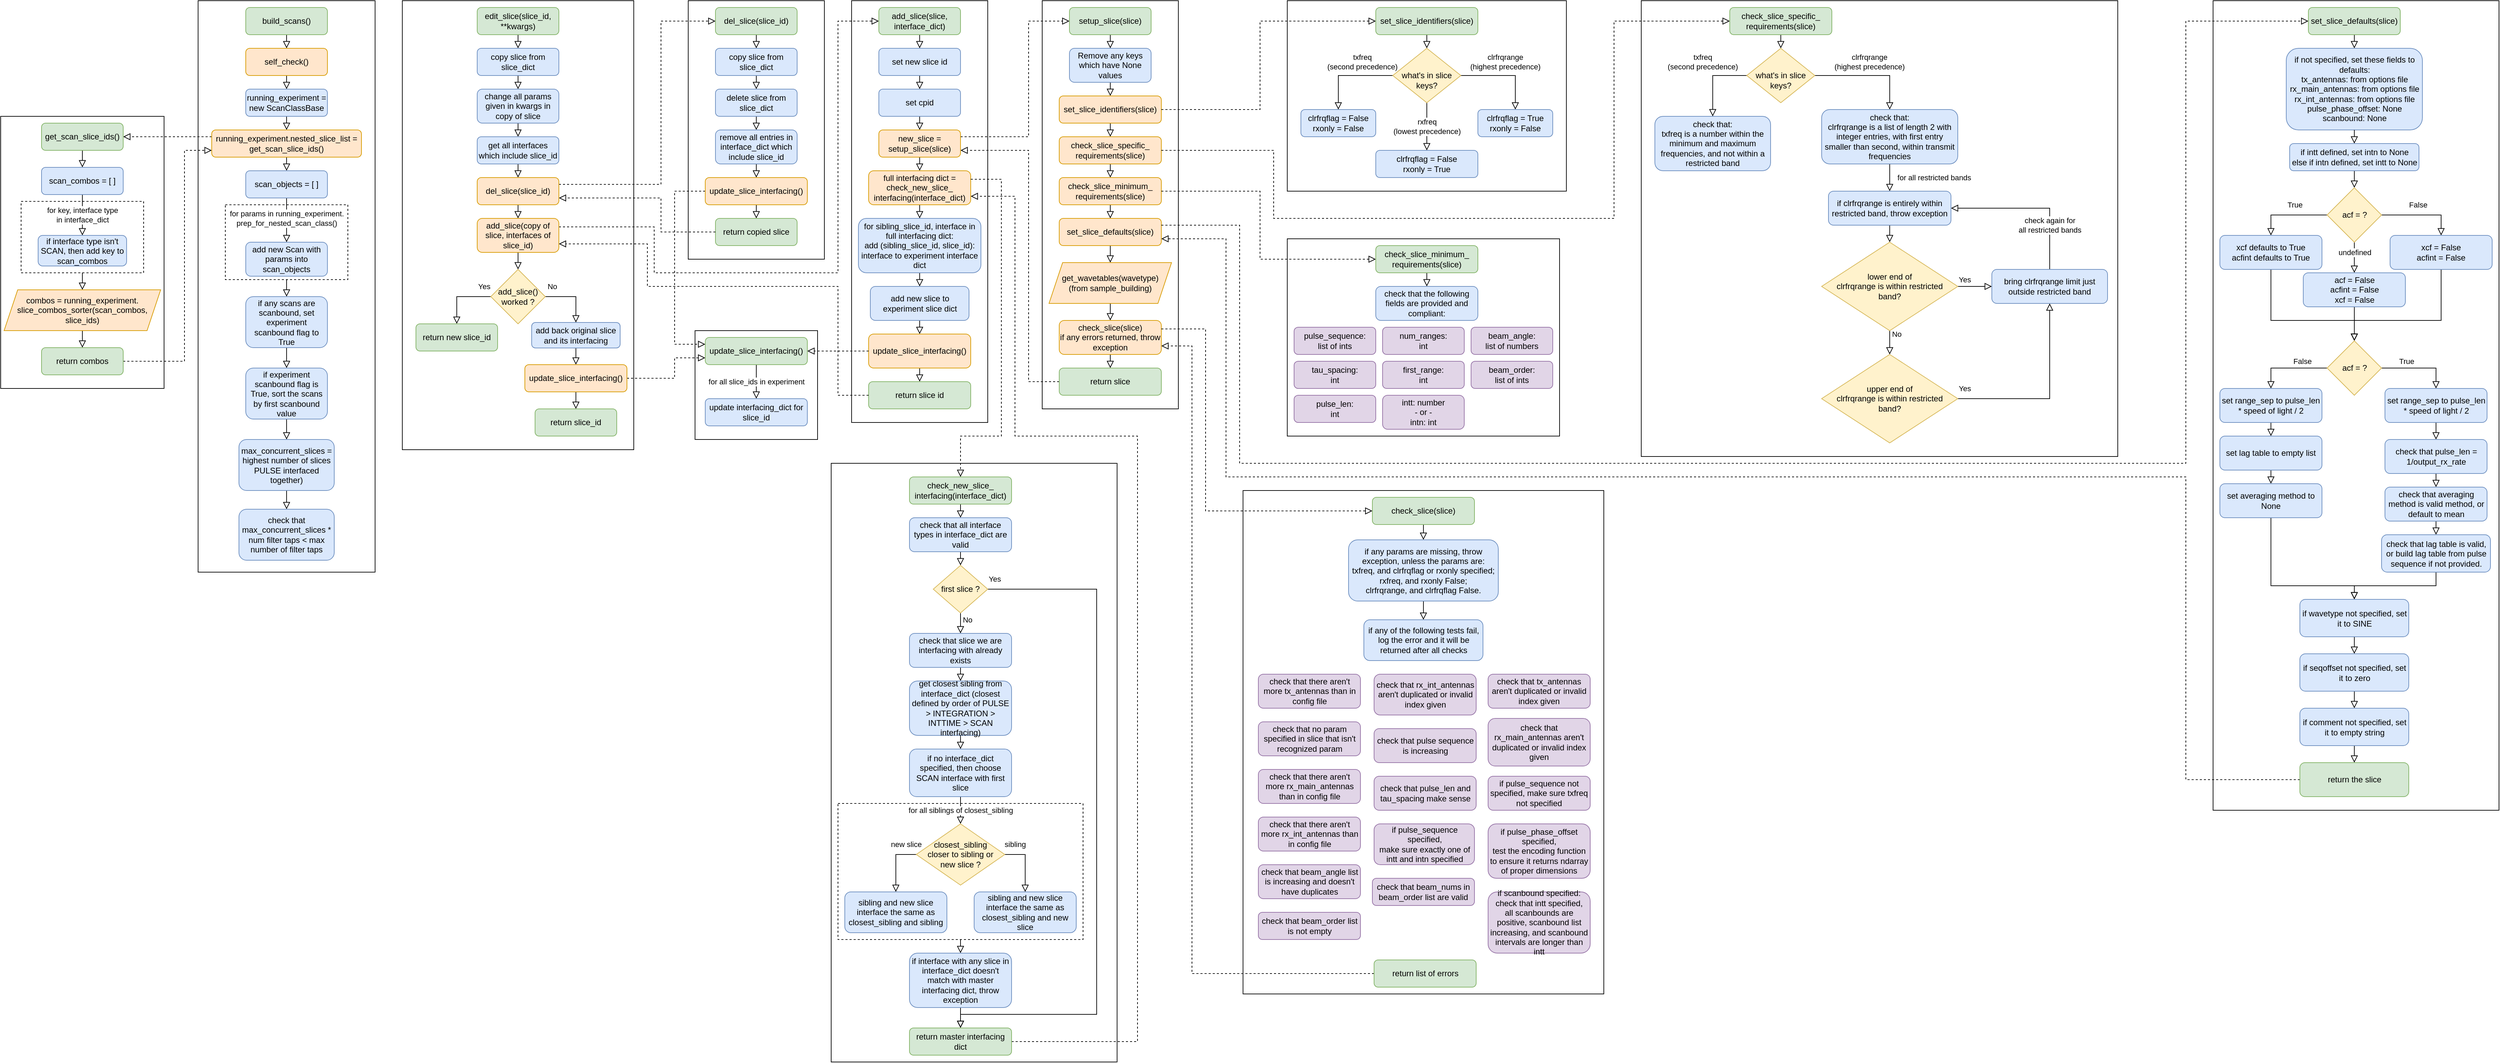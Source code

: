 <mxfile version="16.4.7" type="device" pages="5"><diagram id="gWlfeCm73N-qXH_M9bH5" name="experiment_prototype"><mxGraphModel dx="2802" dy="583" grid="1" gridSize="10" guides="1" tooltips="1" connect="1" arrows="1" fold="1" page="1" pageScale="1" pageWidth="850" pageHeight="1100" math="0" shadow="0"><root><mxCell id="0"/><mxCell id="1" parent="0"/><mxCell id="fyFN3aKWhmFn0Vh9hBCb-1" value="" style="rounded=0;whiteSpace=wrap;html=1;fillColor=none;" parent="1" vertex="1"><mxGeometry x="40" y="40" width="200" height="620" as="geometry"/></mxCell><mxCell id="fyFN3aKWhmFn0Vh9hBCb-22" style="edgeStyle=orthogonalEdgeStyle;rounded=0;orthogonalLoop=1;jettySize=auto;html=1;exitX=0.5;exitY=1;exitDx=0;exitDy=0;entryX=0.5;entryY=0;entryDx=0;entryDy=0;endArrow=block;endFill=0;endSize=8;" parent="1" source="fyFN3aKWhmFn0Vh9hBCb-2" target="fyFN3aKWhmFn0Vh9hBCb-21" edge="1"><mxGeometry relative="1" as="geometry"/></mxCell><mxCell id="fyFN3aKWhmFn0Vh9hBCb-2" value="add_slice(slice, interface_dict)" style="rounded=1;whiteSpace=wrap;html=1;fillColor=#d5e8d4;strokeColor=#82b366;" parent="1" vertex="1"><mxGeometry x="80" y="50" width="120" height="40" as="geometry"/></mxCell><mxCell id="fyFN3aKWhmFn0Vh9hBCb-3" value="" style="rounded=0;whiteSpace=wrap;html=1;fillColor=none;" parent="1" vertex="1"><mxGeometry x="320" y="40" width="200" height="600" as="geometry"/></mxCell><mxCell id="fyFN3aKWhmFn0Vh9hBCb-6" style="edgeStyle=orthogonalEdgeStyle;rounded=0;orthogonalLoop=1;jettySize=auto;html=1;exitX=0.5;exitY=1;exitDx=0;exitDy=0;entryX=0.5;entryY=0;entryDx=0;entryDy=0;endArrow=block;endFill=0;endSize=8;" parent="1" source="fyFN3aKWhmFn0Vh9hBCb-4" target="fyFN3aKWhmFn0Vh9hBCb-5" edge="1"><mxGeometry relative="1" as="geometry"/></mxCell><mxCell id="fyFN3aKWhmFn0Vh9hBCb-4" value="setup_slice(slice)" style="rounded=1;whiteSpace=wrap;html=1;fillColor=#d5e8d4;strokeColor=#82b366;" parent="1" vertex="1"><mxGeometry x="360" y="50" width="120" height="40" as="geometry"/></mxCell><mxCell id="fyFN3aKWhmFn0Vh9hBCb-8" style="edgeStyle=orthogonalEdgeStyle;rounded=0;orthogonalLoop=1;jettySize=auto;html=1;exitX=0.5;exitY=1;exitDx=0;exitDy=0;entryX=0.5;entryY=0;entryDx=0;entryDy=0;endArrow=block;endFill=0;endSize=8;" parent="1" source="fyFN3aKWhmFn0Vh9hBCb-5" target="fyFN3aKWhmFn0Vh9hBCb-7" edge="1"><mxGeometry relative="1" as="geometry"/></mxCell><mxCell id="fyFN3aKWhmFn0Vh9hBCb-5" value="Remove any keys which have None values" style="rounded=1;whiteSpace=wrap;html=1;fillColor=#dae8fc;strokeColor=#6c8ebf;" parent="1" vertex="1"><mxGeometry x="360" y="110" width="120" height="50" as="geometry"/></mxCell><mxCell id="fyFN3aKWhmFn0Vh9hBCb-10" style="edgeStyle=orthogonalEdgeStyle;rounded=0;orthogonalLoop=1;jettySize=auto;html=1;exitX=0.5;exitY=1;exitDx=0;exitDy=0;entryX=0.5;entryY=0;entryDx=0;entryDy=0;endArrow=block;endFill=0;endSize=8;" parent="1" source="fyFN3aKWhmFn0Vh9hBCb-7" target="fyFN3aKWhmFn0Vh9hBCb-9" edge="1"><mxGeometry relative="1" as="geometry"/></mxCell><mxCell id="fyFN3aKWhmFn0Vh9hBCb-7" value="set_slice_identifiers(slice)" style="rounded=1;whiteSpace=wrap;html=1;fillColor=#ffe6cc;strokeColor=#d79b00;" parent="1" vertex="1"><mxGeometry x="345" y="180" width="150" height="40" as="geometry"/></mxCell><mxCell id="fyFN3aKWhmFn0Vh9hBCb-12" style="edgeStyle=orthogonalEdgeStyle;rounded=0;orthogonalLoop=1;jettySize=auto;html=1;exitX=0.5;exitY=1;exitDx=0;exitDy=0;entryX=0.5;entryY=0;entryDx=0;entryDy=0;endArrow=block;endFill=0;endSize=8;" parent="1" source="fyFN3aKWhmFn0Vh9hBCb-9" target="fyFN3aKWhmFn0Vh9hBCb-11" edge="1"><mxGeometry relative="1" as="geometry"/></mxCell><mxCell id="fyFN3aKWhmFn0Vh9hBCb-9" value="&lt;div&gt;check_slice_specific_&lt;/div&gt;&lt;div&gt;requirements(slice)&lt;/div&gt;" style="rounded=1;whiteSpace=wrap;html=1;fillColor=#ffe6cc;strokeColor=#d79b00;" parent="1" vertex="1"><mxGeometry x="345" y="240" width="150" height="40" as="geometry"/></mxCell><mxCell id="fyFN3aKWhmFn0Vh9hBCb-14" style="edgeStyle=orthogonalEdgeStyle;rounded=0;orthogonalLoop=1;jettySize=auto;html=1;exitX=0.5;exitY=1;exitDx=0;exitDy=0;entryX=0.5;entryY=0;entryDx=0;entryDy=0;endArrow=block;endFill=0;endSize=8;" parent="1" source="fyFN3aKWhmFn0Vh9hBCb-11" target="fyFN3aKWhmFn0Vh9hBCb-13" edge="1"><mxGeometry relative="1" as="geometry"/></mxCell><mxCell id="fyFN3aKWhmFn0Vh9hBCb-11" value="&lt;div&gt;check_slice_minimum_&lt;/div&gt;&lt;div&gt;requirements(slice)&lt;/div&gt;" style="rounded=1;whiteSpace=wrap;html=1;fillColor=#ffe6cc;strokeColor=#d79b00;" parent="1" vertex="1"><mxGeometry x="345" y="300" width="150" height="40" as="geometry"/></mxCell><mxCell id="fyFN3aKWhmFn0Vh9hBCb-16" style="edgeStyle=orthogonalEdgeStyle;rounded=0;orthogonalLoop=1;jettySize=auto;html=1;exitX=0.5;exitY=1;exitDx=0;exitDy=0;entryX=0.5;entryY=0;entryDx=0;entryDy=0;endArrow=block;endFill=0;endSize=8;" parent="1" source="fyFN3aKWhmFn0Vh9hBCb-13" target="LvwRr8c_1JTNOz4FxaoY-85" edge="1"><mxGeometry relative="1" as="geometry"><mxPoint x="420" y="420" as="targetPoint"/></mxGeometry></mxCell><mxCell id="fyFN3aKWhmFn0Vh9hBCb-13" value="set_slice_defaults(slice)" style="rounded=1;whiteSpace=wrap;html=1;fillColor=#ffe6cc;strokeColor=#d79b00;" parent="1" vertex="1"><mxGeometry x="345" y="360" width="150" height="40" as="geometry"/></mxCell><mxCell id="fyFN3aKWhmFn0Vh9hBCb-18" style="edgeStyle=orthogonalEdgeStyle;rounded=0;orthogonalLoop=1;jettySize=auto;html=1;exitX=0.5;exitY=1;exitDx=0;exitDy=0;entryX=0.5;entryY=0;entryDx=0;entryDy=0;endArrow=block;endFill=0;endSize=8;" parent="1" source="LvwRr8c_1JTNOz4FxaoY-85" target="fyFN3aKWhmFn0Vh9hBCb-17" edge="1"><mxGeometry relative="1" as="geometry"><mxPoint x="420" y="460" as="sourcePoint"/></mxGeometry></mxCell><mxCell id="fyFN3aKWhmFn0Vh9hBCb-20" style="edgeStyle=orthogonalEdgeStyle;rounded=0;orthogonalLoop=1;jettySize=auto;html=1;exitX=0.5;exitY=1;exitDx=0;exitDy=0;entryX=0.5;entryY=0;entryDx=0;entryDy=0;endArrow=block;endFill=0;endSize=8;" parent="1" source="fyFN3aKWhmFn0Vh9hBCb-17" target="fyFN3aKWhmFn0Vh9hBCb-19" edge="1"><mxGeometry relative="1" as="geometry"/></mxCell><mxCell id="fyFN3aKWhmFn0Vh9hBCb-17" value="&lt;div&gt;check_slice(slice)&lt;/div&gt;&lt;div&gt;if any errors returned, throw exception&lt;br&gt;&lt;/div&gt;" style="rounded=1;whiteSpace=wrap;html=1;fillColor=#ffe6cc;strokeColor=#d79b00;" parent="1" vertex="1"><mxGeometry x="345" y="510" width="150" height="50" as="geometry"/></mxCell><mxCell id="fyFN3aKWhmFn0Vh9hBCb-38" style="edgeStyle=orthogonalEdgeStyle;rounded=0;orthogonalLoop=1;jettySize=auto;html=1;exitX=0;exitY=0.5;exitDx=0;exitDy=0;entryX=1;entryY=0.75;entryDx=0;entryDy=0;dashed=1;endArrow=block;endFill=0;endSize=8;" parent="1" source="fyFN3aKWhmFn0Vh9hBCb-19" target="fyFN3aKWhmFn0Vh9hBCb-25" edge="1"><mxGeometry relative="1" as="geometry"><Array as="points"><mxPoint x="300" y="600"/><mxPoint x="300" y="260"/></Array></mxGeometry></mxCell><mxCell id="fyFN3aKWhmFn0Vh9hBCb-19" value="return slice" style="rounded=1;whiteSpace=wrap;html=1;fillColor=#d5e8d4;strokeColor=#82b366;" parent="1" vertex="1"><mxGeometry x="345" y="580" width="150" height="40" as="geometry"/></mxCell><mxCell id="fyFN3aKWhmFn0Vh9hBCb-24" style="edgeStyle=orthogonalEdgeStyle;rounded=0;orthogonalLoop=1;jettySize=auto;html=1;exitX=0.5;exitY=1;exitDx=0;exitDy=0;entryX=0.5;entryY=0;entryDx=0;entryDy=0;endArrow=block;endFill=0;endSize=8;" parent="1" source="fyFN3aKWhmFn0Vh9hBCb-21" target="fyFN3aKWhmFn0Vh9hBCb-23" edge="1"><mxGeometry relative="1" as="geometry"/></mxCell><mxCell id="fyFN3aKWhmFn0Vh9hBCb-21" value="set new slice id" style="rounded=1;whiteSpace=wrap;html=1;fillColor=#dae8fc;strokeColor=#6c8ebf;" parent="1" vertex="1"><mxGeometry x="80" y="110" width="120" height="40" as="geometry"/></mxCell><mxCell id="fyFN3aKWhmFn0Vh9hBCb-26" style="edgeStyle=orthogonalEdgeStyle;rounded=0;orthogonalLoop=1;jettySize=auto;html=1;exitX=0.5;exitY=1;exitDx=0;exitDy=0;entryX=0.5;entryY=0;entryDx=0;entryDy=0;endArrow=block;endFill=0;endSize=8;" parent="1" source="fyFN3aKWhmFn0Vh9hBCb-23" target="fyFN3aKWhmFn0Vh9hBCb-25" edge="1"><mxGeometry relative="1" as="geometry"/></mxCell><mxCell id="fyFN3aKWhmFn0Vh9hBCb-23" value="set cpid" style="rounded=1;whiteSpace=wrap;html=1;fillColor=#dae8fc;strokeColor=#6c8ebf;" parent="1" vertex="1"><mxGeometry x="80" y="170" width="120" height="40" as="geometry"/></mxCell><mxCell id="fyFN3aKWhmFn0Vh9hBCb-28" style="edgeStyle=orthogonalEdgeStyle;rounded=0;orthogonalLoop=1;jettySize=auto;html=1;exitX=0.5;exitY=1;exitDx=0;exitDy=0;entryX=0.5;entryY=0;entryDx=0;entryDy=0;endArrow=block;endFill=0;endSize=8;" parent="1" source="fyFN3aKWhmFn0Vh9hBCb-25" target="fyFN3aKWhmFn0Vh9hBCb-27" edge="1"><mxGeometry relative="1" as="geometry"/></mxCell><mxCell id="fyFN3aKWhmFn0Vh9hBCb-37" style="edgeStyle=orthogonalEdgeStyle;rounded=0;orthogonalLoop=1;jettySize=auto;html=1;exitX=1;exitY=0.25;exitDx=0;exitDy=0;entryX=0;entryY=0.5;entryDx=0;entryDy=0;endArrow=block;endFill=0;endSize=8;dashed=1;" parent="1" source="fyFN3aKWhmFn0Vh9hBCb-25" target="fyFN3aKWhmFn0Vh9hBCb-4" edge="1"><mxGeometry relative="1" as="geometry"><Array as="points"><mxPoint x="300" y="240"/><mxPoint x="300" y="70"/></Array></mxGeometry></mxCell><mxCell id="fyFN3aKWhmFn0Vh9hBCb-25" value="new_slice = setup_slice(slice)" style="rounded=1;whiteSpace=wrap;html=1;fillColor=#ffe6cc;strokeColor=#d79b00;" parent="1" vertex="1"><mxGeometry x="80" y="230" width="120" height="40" as="geometry"/></mxCell><mxCell id="fyFN3aKWhmFn0Vh9hBCb-30" style="edgeStyle=orthogonalEdgeStyle;rounded=0;orthogonalLoop=1;jettySize=auto;html=1;exitX=0.5;exitY=1;exitDx=0;exitDy=0;entryX=0.5;entryY=0;entryDx=0;entryDy=0;endArrow=block;endFill=0;endSize=8;" parent="1" source="fyFN3aKWhmFn0Vh9hBCb-27" target="fyFN3aKWhmFn0Vh9hBCb-29" edge="1"><mxGeometry relative="1" as="geometry"/></mxCell><mxCell id="fyFN3aKWhmFn0Vh9hBCb-27" value="&lt;div&gt;full interfacing dict = check_new_slice_&lt;/div&gt;&lt;div&gt;interfacing(interface_dict)&lt;/div&gt;" style="rounded=1;whiteSpace=wrap;html=1;fillColor=#ffe6cc;strokeColor=#d79b00;" parent="1" vertex="1"><mxGeometry x="65" y="290" width="150" height="50" as="geometry"/></mxCell><mxCell id="fyFN3aKWhmFn0Vh9hBCb-32" style="edgeStyle=orthogonalEdgeStyle;rounded=0;orthogonalLoop=1;jettySize=auto;html=1;exitX=0.5;exitY=1;exitDx=0;exitDy=0;entryX=0.5;entryY=0;entryDx=0;entryDy=0;endArrow=block;endFill=0;endSize=8;" parent="1" source="fyFN3aKWhmFn0Vh9hBCb-29" target="fyFN3aKWhmFn0Vh9hBCb-31" edge="1"><mxGeometry relative="1" as="geometry"/></mxCell><mxCell id="fyFN3aKWhmFn0Vh9hBCb-29" value="for sibling_slice_id, interface in full interfacing dict:&lt;br&gt;add (sibling_slice_id, slice_id): interface to experiment interface dict" style="rounded=1;whiteSpace=wrap;html=1;fillColor=#dae8fc;strokeColor=#6c8ebf;" parent="1" vertex="1"><mxGeometry x="50" y="360" width="180" height="80" as="geometry"/></mxCell><mxCell id="fyFN3aKWhmFn0Vh9hBCb-34" style="edgeStyle=orthogonalEdgeStyle;rounded=0;orthogonalLoop=1;jettySize=auto;html=1;exitX=0.5;exitY=1;exitDx=0;exitDy=0;entryX=0.5;entryY=0;entryDx=0;entryDy=0;endArrow=block;endFill=0;endSize=8;" parent="1" source="fyFN3aKWhmFn0Vh9hBCb-31" target="fyFN3aKWhmFn0Vh9hBCb-33" edge="1"><mxGeometry relative="1" as="geometry"/></mxCell><mxCell id="fyFN3aKWhmFn0Vh9hBCb-31" value="add new slice to experiment slice dict" style="rounded=1;whiteSpace=wrap;html=1;fillColor=#dae8fc;strokeColor=#6c8ebf;" parent="1" vertex="1"><mxGeometry x="67.5" y="460" width="145" height="50" as="geometry"/></mxCell><mxCell id="fyFN3aKWhmFn0Vh9hBCb-36" style="edgeStyle=orthogonalEdgeStyle;rounded=0;orthogonalLoop=1;jettySize=auto;html=1;exitX=0.5;exitY=1;exitDx=0;exitDy=0;entryX=0.5;entryY=0;entryDx=0;entryDy=0;endArrow=block;endFill=0;endSize=8;" parent="1" source="fyFN3aKWhmFn0Vh9hBCb-33" target="fyFN3aKWhmFn0Vh9hBCb-35" edge="1"><mxGeometry relative="1" as="geometry"/></mxCell><mxCell id="fyFN3aKWhmFn0Vh9hBCb-33" value="update_slice_interfacing()" style="rounded=1;whiteSpace=wrap;html=1;fillColor=#ffe6cc;strokeColor=#d79b00;" parent="1" vertex="1"><mxGeometry x="65" y="530" width="150" height="50" as="geometry"/></mxCell><mxCell id="fyFN3aKWhmFn0Vh9hBCb-35" value="return slice id" style="rounded=1;whiteSpace=wrap;html=1;fillColor=#d5e8d4;strokeColor=#82b366;" parent="1" vertex="1"><mxGeometry x="65" y="600" width="150" height="40" as="geometry"/></mxCell><mxCell id="fyFN3aKWhmFn0Vh9hBCb-39" value="" style="rounded=0;whiteSpace=wrap;html=1;fillColor=none;" parent="1" vertex="1"><mxGeometry x="680" y="40" width="410" height="280" as="geometry"/></mxCell><mxCell id="fyFN3aKWhmFn0Vh9hBCb-40" style="edgeStyle=orthogonalEdgeStyle;rounded=0;orthogonalLoop=1;jettySize=auto;html=1;exitX=0.5;exitY=1;exitDx=0;exitDy=0;entryX=0.5;entryY=0;entryDx=0;entryDy=0;endArrow=block;endFill=0;endSize=8;" parent="1" source="fyFN3aKWhmFn0Vh9hBCb-41" target="fyFN3aKWhmFn0Vh9hBCb-57" edge="1"><mxGeometry relative="1" as="geometry"><mxPoint x="840" y="110" as="targetPoint"/></mxGeometry></mxCell><mxCell id="fyFN3aKWhmFn0Vh9hBCb-41" value="set_slice_identifiers(slice)" style="rounded=1;whiteSpace=wrap;html=1;fillColor=#d5e8d4;strokeColor=#82b366;" parent="1" vertex="1"><mxGeometry x="810" y="50" width="150" height="40" as="geometry"/></mxCell><mxCell id="fyFN3aKWhmFn0Vh9hBCb-51" value="&lt;div&gt;clrfrqflag = False&lt;/div&gt;&lt;div&gt;rxonly = False&lt;br&gt;&lt;/div&gt;" style="rounded=1;whiteSpace=wrap;html=1;fillColor=#dae8fc;strokeColor=#6c8ebf;" parent="1" vertex="1"><mxGeometry x="700" y="200" width="110" height="40" as="geometry"/></mxCell><mxCell id="fyFN3aKWhmFn0Vh9hBCb-53" value="&lt;div&gt;clrfrqflag = False&lt;/div&gt;&lt;div&gt;rxonly = True&lt;br&gt;&lt;/div&gt;" style="rounded=1;whiteSpace=wrap;html=1;fillColor=#dae8fc;strokeColor=#6c8ebf;" parent="1" vertex="1"><mxGeometry x="810" y="260" width="150" height="40" as="geometry"/></mxCell><mxCell id="fyFN3aKWhmFn0Vh9hBCb-59" value="&lt;div&gt;clrfrqrange &lt;br&gt;&lt;/div&gt;&lt;div&gt;(highest precedence)&lt;/div&gt;" style="edgeStyle=orthogonalEdgeStyle;rounded=0;orthogonalLoop=1;jettySize=auto;html=1;exitX=1;exitY=0.5;exitDx=0;exitDy=0;entryX=0.5;entryY=0;entryDx=0;entryDy=0;endArrow=block;endFill=0;endSize=8;" parent="1" source="fyFN3aKWhmFn0Vh9hBCb-57" target="fyFN3aKWhmFn0Vh9hBCb-58" edge="1"><mxGeometry y="20" relative="1" as="geometry"><mxPoint as="offset"/></mxGeometry></mxCell><mxCell id="fyFN3aKWhmFn0Vh9hBCb-61" value="&lt;div&gt;txfreq&lt;/div&gt;&lt;div&gt;(second precedence)&lt;br&gt;&lt;/div&gt;" style="edgeStyle=orthogonalEdgeStyle;rounded=0;orthogonalLoop=1;jettySize=auto;html=1;exitX=0;exitY=0.5;exitDx=0;exitDy=0;entryX=0.5;entryY=0;entryDx=0;entryDy=0;endArrow=block;endFill=0;endSize=8;" parent="1" source="fyFN3aKWhmFn0Vh9hBCb-57" target="fyFN3aKWhmFn0Vh9hBCb-51" edge="1"><mxGeometry x="-0.308" y="-20" relative="1" as="geometry"><mxPoint as="offset"/></mxGeometry></mxCell><mxCell id="fyFN3aKWhmFn0Vh9hBCb-62" value="&lt;div&gt;rxfreq&lt;/div&gt;&lt;div&gt;(lowest precedence)&lt;br&gt;&lt;/div&gt;" style="edgeStyle=orthogonalEdgeStyle;rounded=0;orthogonalLoop=1;jettySize=auto;html=1;exitX=0.5;exitY=1;exitDx=0;exitDy=0;entryX=0.5;entryY=0;entryDx=0;entryDy=0;endArrow=block;endFill=0;endSize=8;" parent="1" source="fyFN3aKWhmFn0Vh9hBCb-57" target="fyFN3aKWhmFn0Vh9hBCb-53" edge="1"><mxGeometry relative="1" as="geometry"/></mxCell><mxCell id="fyFN3aKWhmFn0Vh9hBCb-57" value="&lt;br&gt;&lt;div&gt;what's in slice keys?&lt;/div&gt;" style="rhombus;whiteSpace=wrap;html=1;fillColor=#fff2cc;strokeColor=#d6b656;" parent="1" vertex="1"><mxGeometry x="835" y="110" width="100" height="80" as="geometry"/></mxCell><mxCell id="fyFN3aKWhmFn0Vh9hBCb-58" value="&lt;div&gt;clrfrqflag = True&lt;/div&gt;&lt;div&gt;rxonly = False&lt;br&gt;&lt;/div&gt;" style="rounded=1;whiteSpace=wrap;html=1;fillColor=#dae8fc;strokeColor=#6c8ebf;" parent="1" vertex="1"><mxGeometry x="960" y="200" width="110" height="40" as="geometry"/></mxCell><mxCell id="fyFN3aKWhmFn0Vh9hBCb-63" style="edgeStyle=orthogonalEdgeStyle;rounded=0;orthogonalLoop=1;jettySize=auto;html=1;exitX=1;exitY=0.5;exitDx=0;exitDy=0;entryX=0;entryY=0.5;entryDx=0;entryDy=0;endArrow=block;endFill=0;endSize=8;dashed=1;" parent="1" source="fyFN3aKWhmFn0Vh9hBCb-7" target="fyFN3aKWhmFn0Vh9hBCb-41" edge="1"><mxGeometry relative="1" as="geometry"><Array as="points"><mxPoint x="640" y="200"/><mxPoint x="640" y="70"/></Array></mxGeometry></mxCell><mxCell id="fyFN3aKWhmFn0Vh9hBCb-64" value="" style="rounded=0;whiteSpace=wrap;html=1;fillColor=none;" parent="1" vertex="1"><mxGeometry x="1200" y="40" width="700" height="670" as="geometry"/></mxCell><mxCell id="fyFN3aKWhmFn0Vh9hBCb-65" style="edgeStyle=orthogonalEdgeStyle;rounded=0;orthogonalLoop=1;jettySize=auto;html=1;exitX=0.5;exitY=1;exitDx=0;exitDy=0;entryX=0.5;entryY=0;entryDx=0;entryDy=0;endArrow=block;endFill=0;endSize=8;" parent="1" source="fyFN3aKWhmFn0Vh9hBCb-66" target="fyFN3aKWhmFn0Vh9hBCb-72" edge="1"><mxGeometry relative="1" as="geometry"><mxPoint x="1360" y="110" as="targetPoint"/></mxGeometry></mxCell><mxCell id="fyFN3aKWhmFn0Vh9hBCb-66" value="&lt;div&gt;check_slice_specific_&lt;/div&gt;&lt;div&gt;requirements(slice)&lt;br&gt;&lt;/div&gt;" style="rounded=1;whiteSpace=wrap;html=1;fillColor=#d5e8d4;strokeColor=#82b366;" parent="1" vertex="1"><mxGeometry x="1330" y="50" width="150" height="40" as="geometry"/></mxCell><mxCell id="fyFN3aKWhmFn0Vh9hBCb-67" value="&lt;div&gt;check that:&lt;/div&gt;&lt;div&gt;txfreq is a number within the minimum and maximum frequencies, and not within a restricted band&lt;br&gt;&lt;/div&gt;" style="rounded=1;whiteSpace=wrap;html=1;fillColor=#dae8fc;strokeColor=#6c8ebf;" parent="1" vertex="1"><mxGeometry x="1220" y="210" width="170" height="80" as="geometry"/></mxCell><mxCell id="fyFN3aKWhmFn0Vh9hBCb-69" value="&lt;div&gt;clrfrqrange &lt;br&gt;&lt;/div&gt;&lt;div&gt;(highest precedence)&lt;/div&gt;" style="edgeStyle=orthogonalEdgeStyle;rounded=0;orthogonalLoop=1;jettySize=auto;html=1;exitX=1;exitY=0.5;exitDx=0;exitDy=0;entryX=0.5;entryY=0;entryDx=0;entryDy=0;endArrow=block;endFill=0;endSize=8;" parent="1" source="fyFN3aKWhmFn0Vh9hBCb-72" target="fyFN3aKWhmFn0Vh9hBCb-73" edge="1"><mxGeometry y="20" relative="1" as="geometry"><mxPoint as="offset"/><mxPoint x="1410" y="150" as="sourcePoint"/></mxGeometry></mxCell><mxCell id="fyFN3aKWhmFn0Vh9hBCb-70" value="&lt;div&gt;txfreq&lt;/div&gt;&lt;div&gt;(second precedence)&lt;br&gt;&lt;/div&gt;" style="edgeStyle=orthogonalEdgeStyle;rounded=0;orthogonalLoop=1;jettySize=auto;html=1;exitX=0;exitY=0.5;exitDx=0;exitDy=0;entryX=0.5;entryY=0;entryDx=0;entryDy=0;endArrow=block;endFill=0;endSize=8;" parent="1" source="fyFN3aKWhmFn0Vh9hBCb-72" target="fyFN3aKWhmFn0Vh9hBCb-67" edge="1"><mxGeometry x="-0.091" y="-25" relative="1" as="geometry"><mxPoint x="10" y="-20" as="offset"/></mxGeometry></mxCell><mxCell id="fyFN3aKWhmFn0Vh9hBCb-72" value="&lt;br&gt;&lt;div&gt;what's in slice keys?&lt;/div&gt;" style="rhombus;whiteSpace=wrap;html=1;fillColor=#fff2cc;strokeColor=#d6b656;" parent="1" vertex="1"><mxGeometry x="1355" y="110" width="100" height="80" as="geometry"/></mxCell><mxCell id="fyFN3aKWhmFn0Vh9hBCb-75" value="for all restricted bands" style="edgeStyle=orthogonalEdgeStyle;rounded=0;orthogonalLoop=1;jettySize=auto;html=1;exitX=0.5;exitY=1;exitDx=0;exitDy=0;entryX=0.5;entryY=0;entryDx=0;entryDy=0;endArrow=block;endFill=0;endSize=8;" parent="1" source="fyFN3aKWhmFn0Vh9hBCb-73" target="fyFN3aKWhmFn0Vh9hBCb-74" edge="1"><mxGeometry y="65" relative="1" as="geometry"><mxPoint as="offset"/></mxGeometry></mxCell><mxCell id="fyFN3aKWhmFn0Vh9hBCb-73" value="&lt;div&gt;check that:&lt;/div&gt;&lt;div&gt;clrfrqrange is a list of length 2 with integer entries, with first entry smaller than second, within transmit frequencies&lt;br&gt;&lt;/div&gt;" style="rounded=1;whiteSpace=wrap;html=1;fillColor=#dae8fc;strokeColor=#6c8ebf;" parent="1" vertex="1"><mxGeometry x="1465" y="200" width="200" height="80" as="geometry"/></mxCell><mxCell id="fyFN3aKWhmFn0Vh9hBCb-78" style="edgeStyle=orthogonalEdgeStyle;rounded=0;orthogonalLoop=1;jettySize=auto;html=1;exitX=0.5;exitY=1;exitDx=0;exitDy=0;entryX=0.5;entryY=0;entryDx=0;entryDy=0;endArrow=block;endFill=0;endSize=8;" parent="1" source="fyFN3aKWhmFn0Vh9hBCb-74" target="fyFN3aKWhmFn0Vh9hBCb-82" edge="1"><mxGeometry relative="1" as="geometry"><mxPoint x="1565" y="390" as="targetPoint"/></mxGeometry></mxCell><mxCell id="fyFN3aKWhmFn0Vh9hBCb-74" value="if clrfrqrange is entirely within restricted band, throw exception" style="rounded=1;whiteSpace=wrap;html=1;fillColor=#dae8fc;strokeColor=#6c8ebf;" parent="1" vertex="1"><mxGeometry x="1475" y="320" width="180" height="50" as="geometry"/></mxCell><mxCell id="fyFN3aKWhmFn0Vh9hBCb-77" value="Yes" style="edgeStyle=orthogonalEdgeStyle;rounded=0;orthogonalLoop=1;jettySize=auto;html=1;exitX=1;exitY=0.5;exitDx=0;exitDy=0;entryX=0;entryY=0.5;entryDx=0;entryDy=0;endArrow=block;endFill=0;endSize=8;" parent="1" source="fyFN3aKWhmFn0Vh9hBCb-82" target="fyFN3aKWhmFn0Vh9hBCb-84" edge="1"><mxGeometry x="-0.6" y="10" relative="1" as="geometry"><mxPoint x="1650" y="415" as="sourcePoint"/><Array as="points"><mxPoint x="1715" y="460"/><mxPoint x="1715" y="460"/></Array><mxPoint as="offset"/></mxGeometry></mxCell><mxCell id="fyFN3aKWhmFn0Vh9hBCb-80" value="No" style="edgeStyle=orthogonalEdgeStyle;rounded=0;orthogonalLoop=1;jettySize=auto;html=1;exitX=0.5;exitY=1;exitDx=0;exitDy=0;entryX=0.5;entryY=0;entryDx=0;entryDy=0;endArrow=block;endFill=0;endSize=8;" parent="1" source="fyFN3aKWhmFn0Vh9hBCb-82" target="fyFN3aKWhmFn0Vh9hBCb-83" edge="1"><mxGeometry x="-0.714" y="10" relative="1" as="geometry"><mxPoint x="1565" y="440" as="sourcePoint"/><mxPoint x="1565" y="460" as="targetPoint"/><mxPoint as="offset"/></mxGeometry></mxCell><mxCell id="fyFN3aKWhmFn0Vh9hBCb-81" value="Yes" style="edgeStyle=orthogonalEdgeStyle;rounded=0;orthogonalLoop=1;jettySize=auto;html=1;exitX=1;exitY=0.5;exitDx=0;exitDy=0;entryX=0.5;entryY=1;entryDx=0;entryDy=0;endArrow=block;endFill=0;endSize=8;" parent="1" source="fyFN3aKWhmFn0Vh9hBCb-83" target="fyFN3aKWhmFn0Vh9hBCb-84" edge="1"><mxGeometry x="-0.927" y="15" relative="1" as="geometry"><mxPoint x="1650" y="485" as="sourcePoint"/><Array as="points"><mxPoint x="1800" y="625"/></Array><mxPoint as="offset"/></mxGeometry></mxCell><mxCell id="fyFN3aKWhmFn0Vh9hBCb-82" value="&lt;div&gt;lower end of &lt;br&gt;&lt;/div&gt;&lt;div&gt;clrfrqrange is within restricted&lt;/div&gt;&lt;div&gt; band?&lt;/div&gt;" style="rhombus;whiteSpace=wrap;html=1;fillColor=#fff2cc;strokeColor=#d6b656;" parent="1" vertex="1"><mxGeometry x="1465" y="395" width="200" height="130" as="geometry"/></mxCell><mxCell id="fyFN3aKWhmFn0Vh9hBCb-83" value="&lt;div&gt;upper end of&lt;/div&gt;&lt;div&gt; clrfrqrange is within restricted &lt;br&gt;&lt;/div&gt;&lt;div&gt;band?&lt;/div&gt;" style="rhombus;whiteSpace=wrap;html=1;fillColor=#fff2cc;strokeColor=#d6b656;" parent="1" vertex="1"><mxGeometry x="1465" y="560" width="200" height="130" as="geometry"/></mxCell><mxCell id="fyFN3aKWhmFn0Vh9hBCb-85" value="&lt;div&gt;check again for&lt;/div&gt;&lt;div&gt;all restricted bands&lt;br&gt;&lt;/div&gt;" style="edgeStyle=orthogonalEdgeStyle;rounded=0;orthogonalLoop=1;jettySize=auto;html=1;exitX=0.5;exitY=0;exitDx=0;exitDy=0;entryX=1;entryY=0.5;entryDx=0;entryDy=0;endArrow=block;endFill=0;endSize=8;" parent="1" source="fyFN3aKWhmFn0Vh9hBCb-84" target="fyFN3aKWhmFn0Vh9hBCb-74" edge="1"><mxGeometry x="-0.447" relative="1" as="geometry"><mxPoint as="offset"/></mxGeometry></mxCell><mxCell id="fyFN3aKWhmFn0Vh9hBCb-84" value="bring clrfrqrange limit just outside restricted band" style="rounded=1;whiteSpace=wrap;html=1;fillColor=#dae8fc;strokeColor=#6c8ebf;" parent="1" vertex="1"><mxGeometry x="1715" y="435" width="170" height="50" as="geometry"/></mxCell><mxCell id="fyFN3aKWhmFn0Vh9hBCb-86" style="edgeStyle=orthogonalEdgeStyle;rounded=0;orthogonalLoop=1;jettySize=auto;html=1;exitX=1;exitY=0.5;exitDx=0;exitDy=0;entryX=0;entryY=0.5;entryDx=0;entryDy=0;endArrow=block;endFill=0;endSize=8;dashed=1;" parent="1" source="fyFN3aKWhmFn0Vh9hBCb-9" target="fyFN3aKWhmFn0Vh9hBCb-66" edge="1"><mxGeometry relative="1" as="geometry"><Array as="points"><mxPoint x="660" y="260"/><mxPoint x="660" y="360"/><mxPoint x="1160" y="360"/><mxPoint x="1160" y="70"/></Array></mxGeometry></mxCell><mxCell id="fyFN3aKWhmFn0Vh9hBCb-87" value="" style="rounded=0;whiteSpace=wrap;html=1;fillColor=none;" parent="1" vertex="1"><mxGeometry x="680" y="390" width="400" height="290" as="geometry"/></mxCell><mxCell id="fyFN3aKWhmFn0Vh9hBCb-88" style="edgeStyle=orthogonalEdgeStyle;rounded=0;orthogonalLoop=1;jettySize=auto;html=1;exitX=0.5;exitY=1;exitDx=0;exitDy=0;entryX=0.5;entryY=0;entryDx=0;entryDy=0;endArrow=block;endFill=0;endSize=8;" parent="1" source="fyFN3aKWhmFn0Vh9hBCb-89" target="fyFN3aKWhmFn0Vh9hBCb-97" edge="1"><mxGeometry relative="1" as="geometry"><mxPoint x="885" y="460" as="targetPoint"/></mxGeometry></mxCell><mxCell id="fyFN3aKWhmFn0Vh9hBCb-89" value="&lt;div&gt;check_slice_minimum_&lt;/div&gt;&lt;div&gt;requirements(slice)&lt;br&gt;&lt;/div&gt;" style="rounded=1;whiteSpace=wrap;html=1;fillColor=#d5e8d4;strokeColor=#82b366;" parent="1" vertex="1"><mxGeometry x="810" y="400" width="150" height="40" as="geometry"/></mxCell><mxCell id="fyFN3aKWhmFn0Vh9hBCb-97" value="check that the following fields are provided and compliant:" style="rounded=1;whiteSpace=wrap;html=1;fillColor=#dae8fc;strokeColor=#6c8ebf;" parent="1" vertex="1"><mxGeometry x="810" y="460" width="150" height="50" as="geometry"/></mxCell><mxCell id="fyFN3aKWhmFn0Vh9hBCb-98" value="pulse_sequence:&lt;br&gt;list of ints" style="rounded=1;whiteSpace=wrap;html=1;fillColor=#e1d5e7;strokeColor=#9673a6;" parent="1" vertex="1"><mxGeometry x="690" y="520" width="120" height="40" as="geometry"/></mxCell><mxCell id="fyFN3aKWhmFn0Vh9hBCb-99" value="&lt;div&gt;tau_spacing:&lt;/div&gt;&lt;div&gt;int&lt;br&gt;&lt;/div&gt;" style="rounded=1;whiteSpace=wrap;html=1;fillColor=#e1d5e7;strokeColor=#9673a6;" parent="1" vertex="1"><mxGeometry x="690" y="570" width="120" height="40" as="geometry"/></mxCell><mxCell id="fyFN3aKWhmFn0Vh9hBCb-100" value="&lt;div&gt;pulse_len:&lt;/div&gt;&lt;div&gt;int&lt;br&gt;&lt;/div&gt;" style="rounded=1;whiteSpace=wrap;html=1;fillColor=#e1d5e7;strokeColor=#9673a6;" parent="1" vertex="1"><mxGeometry x="690" y="620" width="120" height="40" as="geometry"/></mxCell><mxCell id="fyFN3aKWhmFn0Vh9hBCb-101" value="&lt;div&gt;num_ranges:&lt;/div&gt;&lt;div&gt;int&lt;br&gt;&lt;/div&gt;" style="rounded=1;whiteSpace=wrap;html=1;fillColor=#e1d5e7;strokeColor=#9673a6;" parent="1" vertex="1"><mxGeometry x="820" y="520" width="120" height="40" as="geometry"/></mxCell><mxCell id="fyFN3aKWhmFn0Vh9hBCb-102" value="&lt;div&gt;first_range:&lt;/div&gt;&lt;div&gt;int&lt;br&gt;&lt;/div&gt;" style="rounded=1;whiteSpace=wrap;html=1;fillColor=#e1d5e7;strokeColor=#9673a6;" parent="1" vertex="1"><mxGeometry x="820" y="570" width="120" height="40" as="geometry"/></mxCell><mxCell id="fyFN3aKWhmFn0Vh9hBCb-103" value="&lt;div&gt;intt: number&lt;/div&gt;&lt;div&gt;- or -&lt;/div&gt;&lt;div&gt;intn: int&lt;br&gt;&lt;/div&gt;" style="rounded=1;whiteSpace=wrap;html=1;fillColor=#e1d5e7;strokeColor=#9673a6;" parent="1" vertex="1"><mxGeometry x="820" y="620" width="120" height="50" as="geometry"/></mxCell><mxCell id="fyFN3aKWhmFn0Vh9hBCb-104" value="&lt;div&gt;beam_angle:&lt;/div&gt;&lt;div&gt;list of numbers&lt;br&gt;&lt;/div&gt;" style="rounded=1;whiteSpace=wrap;html=1;fillColor=#e1d5e7;strokeColor=#9673a6;" parent="1" vertex="1"><mxGeometry x="950" y="520" width="120" height="40" as="geometry"/></mxCell><mxCell id="fyFN3aKWhmFn0Vh9hBCb-105" value="&lt;div&gt;beam_order:&lt;/div&gt;&lt;div&gt;list of ints&lt;br&gt;&lt;/div&gt;" style="rounded=1;whiteSpace=wrap;html=1;fillColor=#e1d5e7;strokeColor=#9673a6;" parent="1" vertex="1"><mxGeometry x="950" y="570" width="120" height="40" as="geometry"/></mxCell><mxCell id="fyFN3aKWhmFn0Vh9hBCb-106" style="edgeStyle=orthogonalEdgeStyle;rounded=0;orthogonalLoop=1;jettySize=auto;html=1;exitX=1;exitY=0.5;exitDx=0;exitDy=0;entryX=0;entryY=0.5;entryDx=0;entryDy=0;dashed=1;endArrow=block;endFill=0;endSize=8;" parent="1" source="fyFN3aKWhmFn0Vh9hBCb-11" target="fyFN3aKWhmFn0Vh9hBCb-89" edge="1"><mxGeometry relative="1" as="geometry"><Array as="points"><mxPoint x="640" y="320"/><mxPoint x="640" y="420"/></Array></mxGeometry></mxCell><mxCell id="LvwRr8c_1JTNOz4FxaoY-1" value="" style="rounded=0;whiteSpace=wrap;html=1;fillColor=none;" vertex="1" parent="1"><mxGeometry x="2040" y="40" width="420" height="1190" as="geometry"/></mxCell><mxCell id="LvwRr8c_1JTNOz4FxaoY-2" style="edgeStyle=orthogonalEdgeStyle;rounded=0;orthogonalLoop=1;jettySize=auto;html=1;exitX=0.5;exitY=1;exitDx=0;exitDy=0;entryX=0.5;entryY=0;entryDx=0;entryDy=0;endArrow=block;endFill=0;endSize=8;" edge="1" parent="1" source="LvwRr8c_1JTNOz4FxaoY-3" target="LvwRr8c_1JTNOz4FxaoY-5"><mxGeometry relative="1" as="geometry"/></mxCell><mxCell id="LvwRr8c_1JTNOz4FxaoY-3" value="set_slice_defaults(slice)" style="rounded=1;whiteSpace=wrap;html=1;fillColor=#d5e8d4;strokeColor=#82b366;" vertex="1" parent="1"><mxGeometry x="2180" y="50" width="135" height="40" as="geometry"/></mxCell><mxCell id="LvwRr8c_1JTNOz4FxaoY-5" value="&lt;div&gt;if not specified, set these fields to defaults:&lt;/div&gt;&lt;div&gt;tx_antennas: from options file&lt;/div&gt;&lt;div&gt;rx_main_antennas: from options file&lt;/div&gt;&lt;div&gt;rx_int_antennas: from options file&lt;/div&gt;&lt;div&gt;pulse_phase_offset: None&lt;/div&gt;&lt;div&gt;scanbound: None&lt;br&gt;&lt;/div&gt;" style="rounded=1;whiteSpace=wrap;html=1;fillColor=#dae8fc;strokeColor=#6c8ebf;" vertex="1" parent="1"><mxGeometry x="2147.5" y="110" width="200" height="120" as="geometry"/></mxCell><mxCell id="LvwRr8c_1JTNOz4FxaoY-8" style="edgeStyle=orthogonalEdgeStyle;rounded=0;orthogonalLoop=1;jettySize=auto;html=1;exitX=0.5;exitY=1;exitDx=0;exitDy=0;endArrow=block;endFill=0;endSize=8;entryX=0.5;entryY=0;entryDx=0;entryDy=0;" edge="1" parent="1" source="LvwRr8c_1JTNOz4FxaoY-5" target="LvwRr8c_1JTNOz4FxaoY-13"><mxGeometry relative="1" as="geometry"><mxPoint x="2235" y="280" as="sourcePoint"/><mxPoint x="2450" y="250" as="targetPoint"/></mxGeometry></mxCell><mxCell id="LvwRr8c_1JTNOz4FxaoY-12" style="edgeStyle=orthogonalEdgeStyle;rounded=0;orthogonalLoop=1;jettySize=auto;html=1;exitX=0.5;exitY=1;exitDx=0;exitDy=0;entryX=0.5;entryY=0;entryDx=0;entryDy=0;endArrow=block;endFill=0;endSize=8;" edge="1" parent="1" source="LvwRr8c_1JTNOz4FxaoY-13" target="LvwRr8c_1JTNOz4FxaoY-19"><mxGeometry relative="1" as="geometry"><mxPoint x="2247.5" y="310" as="targetPoint"/></mxGeometry></mxCell><mxCell id="LvwRr8c_1JTNOz4FxaoY-13" value="&lt;div&gt;if intt defined, set intn to None&lt;/div&gt;&lt;div&gt;else if intn defined, set intt to None&lt;br&gt;&lt;/div&gt;" style="rounded=1;whiteSpace=wrap;html=1;fillColor=#dae8fc;strokeColor=#6c8ebf;" vertex="1" parent="1"><mxGeometry x="2152.5" y="250" width="190" height="40" as="geometry"/></mxCell><mxCell id="LvwRr8c_1JTNOz4FxaoY-14" value="undefined" style="edgeStyle=orthogonalEdgeStyle;rounded=0;orthogonalLoop=1;jettySize=auto;html=1;exitX=0.5;exitY=1;exitDx=0;exitDy=0;entryX=0.5;entryY=0;entryDx=0;entryDy=0;endArrow=block;endFill=0;endSize=8;" edge="1" parent="1" source="LvwRr8c_1JTNOz4FxaoY-19" target="LvwRr8c_1JTNOz4FxaoY-17"><mxGeometry x="-0.333" relative="1" as="geometry"><mxPoint x="2247.5" y="360" as="sourcePoint"/><mxPoint as="offset"/></mxGeometry></mxCell><mxCell id="LvwRr8c_1JTNOz4FxaoY-16" style="edgeStyle=orthogonalEdgeStyle;rounded=0;orthogonalLoop=1;jettySize=auto;html=1;exitX=0.5;exitY=1;exitDx=0;exitDy=0;entryX=0.5;entryY=0;entryDx=0;entryDy=0;endArrow=block;endFill=0;endSize=8;" edge="1" parent="1" source="LvwRr8c_1JTNOz4FxaoY-17" target="LvwRr8c_1JTNOz4FxaoY-24"><mxGeometry relative="1" as="geometry"><mxPoint x="2235" y="540" as="targetPoint"/></mxGeometry></mxCell><mxCell id="LvwRr8c_1JTNOz4FxaoY-17" value="&lt;div&gt;acf = False&lt;/div&gt;&lt;div&gt;acfint = False&lt;/div&gt;&lt;div&gt;xcf = False&lt;br&gt;&lt;/div&gt;" style="rounded=1;whiteSpace=wrap;html=1;fillColor=#dae8fc;strokeColor=#6c8ebf;" vertex="1" parent="1"><mxGeometry x="2172.5" y="440" width="150" height="50" as="geometry"/></mxCell><mxCell id="LvwRr8c_1JTNOz4FxaoY-21" value="True" style="edgeStyle=orthogonalEdgeStyle;rounded=0;orthogonalLoop=1;jettySize=auto;html=1;exitX=0;exitY=0.5;exitDx=0;exitDy=0;entryX=0.5;entryY=0;entryDx=0;entryDy=0;endArrow=block;endFill=0;endSize=8;" edge="1" parent="1" source="LvwRr8c_1JTNOz4FxaoY-19" target="LvwRr8c_1JTNOz4FxaoY-20"><mxGeometry x="-0.156" y="-15" relative="1" as="geometry"><mxPoint as="offset"/></mxGeometry></mxCell><mxCell id="LvwRr8c_1JTNOz4FxaoY-23" value="False" style="edgeStyle=orthogonalEdgeStyle;rounded=0;orthogonalLoop=1;jettySize=auto;html=1;exitX=1;exitY=0.5;exitDx=0;exitDy=0;entryX=0.5;entryY=0;entryDx=0;entryDy=0;endArrow=block;endFill=0;endSize=8;" edge="1" parent="1" source="LvwRr8c_1JTNOz4FxaoY-19" target="LvwRr8c_1JTNOz4FxaoY-22"><mxGeometry x="-0.106" y="15" relative="1" as="geometry"><mxPoint x="1" as="offset"/></mxGeometry></mxCell><mxCell id="LvwRr8c_1JTNOz4FxaoY-19" value="acf = ?" style="rhombus;whiteSpace=wrap;html=1;fillColor=#fff2cc;strokeColor=#d6b656;" vertex="1" parent="1"><mxGeometry x="2207.5" y="315" width="80" height="80" as="geometry"/></mxCell><mxCell id="LvwRr8c_1JTNOz4FxaoY-26" style="edgeStyle=orthogonalEdgeStyle;rounded=0;orthogonalLoop=1;jettySize=auto;html=1;exitX=0.5;exitY=1;exitDx=0;exitDy=0;entryX=0.5;entryY=0;entryDx=0;entryDy=0;endArrow=block;endFill=0;endSize=8;" edge="1" parent="1" source="LvwRr8c_1JTNOz4FxaoY-20" target="LvwRr8c_1JTNOz4FxaoY-24"><mxGeometry relative="1" as="geometry"><Array as="points"><mxPoint x="2125" y="510"/><mxPoint x="2248" y="510"/></Array></mxGeometry></mxCell><mxCell id="LvwRr8c_1JTNOz4FxaoY-20" value="&lt;div&gt;xcf defaults to True&lt;/div&gt;&lt;div&gt;acfint defaults to True&lt;br&gt;&lt;/div&gt;" style="rounded=1;whiteSpace=wrap;html=1;fillColor=#dae8fc;strokeColor=#6c8ebf;" vertex="1" parent="1"><mxGeometry x="2050" y="385" width="150" height="50" as="geometry"/></mxCell><mxCell id="LvwRr8c_1JTNOz4FxaoY-25" style="edgeStyle=orthogonalEdgeStyle;rounded=0;orthogonalLoop=1;jettySize=auto;html=1;exitX=0.5;exitY=1;exitDx=0;exitDy=0;endArrow=block;endFill=0;endSize=8;entryX=0.5;entryY=0;entryDx=0;entryDy=0;" edge="1" parent="1" source="LvwRr8c_1JTNOz4FxaoY-22" target="LvwRr8c_1JTNOz4FxaoY-24"><mxGeometry relative="1" as="geometry"><mxPoint x="2620" y="490" as="targetPoint"/><Array as="points"><mxPoint x="2375" y="510"/><mxPoint x="2248" y="510"/></Array></mxGeometry></mxCell><mxCell id="LvwRr8c_1JTNOz4FxaoY-22" value="&lt;div&gt;xcf = False&lt;/div&gt;&lt;div&gt;acfint = False&lt;br&gt;&lt;/div&gt;" style="rounded=1;whiteSpace=wrap;html=1;fillColor=#dae8fc;strokeColor=#6c8ebf;" vertex="1" parent="1"><mxGeometry x="2300" y="385" width="150" height="50" as="geometry"/></mxCell><mxCell id="LvwRr8c_1JTNOz4FxaoY-28" value="True" style="edgeStyle=orthogonalEdgeStyle;rounded=0;orthogonalLoop=1;jettySize=auto;html=1;exitX=1;exitY=0.5;exitDx=0;exitDy=0;entryX=0.5;entryY=0;entryDx=0;entryDy=0;endArrow=block;endFill=0;endSize=8;" edge="1" parent="1" source="LvwRr8c_1JTNOz4FxaoY-24" target="LvwRr8c_1JTNOz4FxaoY-27"><mxGeometry x="-0.358" y="10" relative="1" as="geometry"><mxPoint x="1" as="offset"/></mxGeometry></mxCell><mxCell id="LvwRr8c_1JTNOz4FxaoY-36" value="False" style="edgeStyle=orthogonalEdgeStyle;rounded=0;orthogonalLoop=1;jettySize=auto;html=1;exitX=0;exitY=0.5;exitDx=0;exitDy=0;entryX=0.5;entryY=0;entryDx=0;entryDy=0;endArrow=block;endFill=0;endSize=8;" edge="1" parent="1" source="LvwRr8c_1JTNOz4FxaoY-24" target="LvwRr8c_1JTNOz4FxaoY-35"><mxGeometry x="-0.333" y="-10" relative="1" as="geometry"><mxPoint x="1" as="offset"/></mxGeometry></mxCell><mxCell id="LvwRr8c_1JTNOz4FxaoY-24" value="acf = ?" style="rhombus;whiteSpace=wrap;html=1;fillColor=#fff2cc;strokeColor=#d6b656;" vertex="1" parent="1"><mxGeometry x="2207.5" y="540" width="80" height="80" as="geometry"/></mxCell><mxCell id="LvwRr8c_1JTNOz4FxaoY-30" style="edgeStyle=orthogonalEdgeStyle;rounded=0;orthogonalLoop=1;jettySize=auto;html=1;exitX=0.5;exitY=1;exitDx=0;exitDy=0;entryX=0.5;entryY=0;entryDx=0;entryDy=0;endArrow=block;endFill=0;endSize=8;" edge="1" parent="1" source="LvwRr8c_1JTNOz4FxaoY-27" target="LvwRr8c_1JTNOz4FxaoY-29"><mxGeometry relative="1" as="geometry"/></mxCell><mxCell id="LvwRr8c_1JTNOz4FxaoY-27" value="set range_sep to pulse_len * speed of light / 2" style="rounded=1;whiteSpace=wrap;html=1;fillColor=#dae8fc;strokeColor=#6c8ebf;" vertex="1" parent="1"><mxGeometry x="2292.5" y="610" width="150" height="50" as="geometry"/></mxCell><mxCell id="LvwRr8c_1JTNOz4FxaoY-32" style="edgeStyle=orthogonalEdgeStyle;rounded=0;orthogonalLoop=1;jettySize=auto;html=1;exitX=0.5;exitY=1;exitDx=0;exitDy=0;entryX=0.5;entryY=0;entryDx=0;entryDy=0;endArrow=block;endFill=0;endSize=8;" edge="1" parent="1" source="LvwRr8c_1JTNOz4FxaoY-29" target="LvwRr8c_1JTNOz4FxaoY-31"><mxGeometry relative="1" as="geometry"/></mxCell><mxCell id="LvwRr8c_1JTNOz4FxaoY-29" value="check that pulse_len = 1/output_rx_rate" style="rounded=1;whiteSpace=wrap;html=1;fillColor=#dae8fc;strokeColor=#6c8ebf;" vertex="1" parent="1"><mxGeometry x="2292.5" y="685" width="150" height="50" as="geometry"/></mxCell><mxCell id="LvwRr8c_1JTNOz4FxaoY-34" style="edgeStyle=orthogonalEdgeStyle;rounded=0;orthogonalLoop=1;jettySize=auto;html=1;exitX=0.5;exitY=1;exitDx=0;exitDy=0;entryX=0.5;entryY=0;entryDx=0;entryDy=0;endArrow=block;endFill=0;endSize=8;" edge="1" parent="1" source="LvwRr8c_1JTNOz4FxaoY-31" target="LvwRr8c_1JTNOz4FxaoY-33"><mxGeometry relative="1" as="geometry"/></mxCell><mxCell id="LvwRr8c_1JTNOz4FxaoY-31" value="check that averaging method is valid method, or default to mean" style="rounded=1;whiteSpace=wrap;html=1;fillColor=#dae8fc;strokeColor=#6c8ebf;" vertex="1" parent="1"><mxGeometry x="2292.5" y="755" width="150" height="50" as="geometry"/></mxCell><mxCell id="LvwRr8c_1JTNOz4FxaoY-43" style="edgeStyle=orthogonalEdgeStyle;rounded=0;orthogonalLoop=1;jettySize=auto;html=1;exitX=0.5;exitY=1;exitDx=0;exitDy=0;endArrow=block;endFill=0;endSize=8;entryX=0.5;entryY=0;entryDx=0;entryDy=0;" edge="1" parent="1" source="LvwRr8c_1JTNOz4FxaoY-33" target="LvwRr8c_1JTNOz4FxaoY-41"><mxGeometry relative="1" as="geometry"><mxPoint x="2530" y="900" as="targetPoint"/></mxGeometry></mxCell><mxCell id="LvwRr8c_1JTNOz4FxaoY-33" value="check that lag table is valid, or build lag table from pulse sequence if not provided." style="rounded=1;whiteSpace=wrap;html=1;fillColor=#dae8fc;strokeColor=#6c8ebf;" vertex="1" parent="1"><mxGeometry x="2287.5" y="825" width="160" height="55" as="geometry"/></mxCell><mxCell id="LvwRr8c_1JTNOz4FxaoY-38" style="edgeStyle=orthogonalEdgeStyle;rounded=0;orthogonalLoop=1;jettySize=auto;html=1;exitX=0.5;exitY=1;exitDx=0;exitDy=0;entryX=0.5;entryY=0;entryDx=0;entryDy=0;endArrow=block;endFill=0;endSize=8;" edge="1" parent="1" source="LvwRr8c_1JTNOz4FxaoY-35" target="LvwRr8c_1JTNOz4FxaoY-37"><mxGeometry relative="1" as="geometry"/></mxCell><mxCell id="LvwRr8c_1JTNOz4FxaoY-35" value="set range_sep to pulse_len * speed of light / 2" style="rounded=1;whiteSpace=wrap;html=1;fillColor=#dae8fc;strokeColor=#6c8ebf;" vertex="1" parent="1"><mxGeometry x="2050" y="610" width="150" height="50" as="geometry"/></mxCell><mxCell id="LvwRr8c_1JTNOz4FxaoY-40" style="edgeStyle=orthogonalEdgeStyle;rounded=0;orthogonalLoop=1;jettySize=auto;html=1;exitX=0.5;exitY=1;exitDx=0;exitDy=0;entryX=0.5;entryY=0;entryDx=0;entryDy=0;endArrow=block;endFill=0;endSize=8;" edge="1" parent="1" source="LvwRr8c_1JTNOz4FxaoY-37" target="LvwRr8c_1JTNOz4FxaoY-39"><mxGeometry relative="1" as="geometry"/></mxCell><mxCell id="LvwRr8c_1JTNOz4FxaoY-37" value="set lag table to empty list" style="rounded=1;whiteSpace=wrap;html=1;fillColor=#dae8fc;strokeColor=#6c8ebf;" vertex="1" parent="1"><mxGeometry x="2050" y="680" width="150" height="50" as="geometry"/></mxCell><mxCell id="LvwRr8c_1JTNOz4FxaoY-42" style="edgeStyle=orthogonalEdgeStyle;rounded=0;orthogonalLoop=1;jettySize=auto;html=1;exitX=0.5;exitY=1;exitDx=0;exitDy=0;entryX=0.5;entryY=0;entryDx=0;entryDy=0;endArrow=block;endFill=0;endSize=8;" edge="1" parent="1" source="LvwRr8c_1JTNOz4FxaoY-39" target="LvwRr8c_1JTNOz4FxaoY-41"><mxGeometry relative="1" as="geometry"><Array as="points"><mxPoint x="2125" y="900"/><mxPoint x="2248" y="900"/></Array></mxGeometry></mxCell><mxCell id="LvwRr8c_1JTNOz4FxaoY-39" value="set averaging method to None" style="rounded=1;whiteSpace=wrap;html=1;fillColor=#dae8fc;strokeColor=#6c8ebf;" vertex="1" parent="1"><mxGeometry x="2050" y="750" width="150" height="50" as="geometry"/></mxCell><mxCell id="LvwRr8c_1JTNOz4FxaoY-45" style="edgeStyle=orthogonalEdgeStyle;rounded=0;orthogonalLoop=1;jettySize=auto;html=1;exitX=0.5;exitY=1;exitDx=0;exitDy=0;entryX=0.5;entryY=0;entryDx=0;entryDy=0;endArrow=block;endFill=0;endSize=8;" edge="1" parent="1" source="LvwRr8c_1JTNOz4FxaoY-41" target="LvwRr8c_1JTNOz4FxaoY-44"><mxGeometry relative="1" as="geometry"/></mxCell><mxCell id="LvwRr8c_1JTNOz4FxaoY-41" value="if wavetype not specified, set it to SINE" style="rounded=1;whiteSpace=wrap;html=1;fillColor=#dae8fc;strokeColor=#6c8ebf;" vertex="1" parent="1"><mxGeometry x="2167.5" y="920" width="160" height="55" as="geometry"/></mxCell><mxCell id="LvwRr8c_1JTNOz4FxaoY-47" style="edgeStyle=orthogonalEdgeStyle;rounded=0;orthogonalLoop=1;jettySize=auto;html=1;exitX=0.5;exitY=1;exitDx=0;exitDy=0;entryX=0.5;entryY=0;entryDx=0;entryDy=0;endArrow=block;endFill=0;endSize=8;" edge="1" parent="1" source="LvwRr8c_1JTNOz4FxaoY-44" target="LvwRr8c_1JTNOz4FxaoY-46"><mxGeometry relative="1" as="geometry"/></mxCell><mxCell id="LvwRr8c_1JTNOz4FxaoY-44" value="if seqoffset not specified, set it to zero" style="rounded=1;whiteSpace=wrap;html=1;fillColor=#dae8fc;strokeColor=#6c8ebf;" vertex="1" parent="1"><mxGeometry x="2167.5" y="1000" width="160" height="55" as="geometry"/></mxCell><mxCell id="LvwRr8c_1JTNOz4FxaoY-49" style="edgeStyle=orthogonalEdgeStyle;rounded=0;orthogonalLoop=1;jettySize=auto;html=1;exitX=0.5;exitY=1;exitDx=0;exitDy=0;entryX=0.5;entryY=0;entryDx=0;entryDy=0;endArrow=block;endFill=0;endSize=8;" edge="1" parent="1" source="LvwRr8c_1JTNOz4FxaoY-46" target="LvwRr8c_1JTNOz4FxaoY-48"><mxGeometry relative="1" as="geometry"/></mxCell><mxCell id="LvwRr8c_1JTNOz4FxaoY-46" value="if comment not specified, set it to empty string" style="rounded=1;whiteSpace=wrap;html=1;fillColor=#dae8fc;strokeColor=#6c8ebf;" vertex="1" parent="1"><mxGeometry x="2167.5" y="1080" width="160" height="55" as="geometry"/></mxCell><mxCell id="LvwRr8c_1JTNOz4FxaoY-51" style="edgeStyle=orthogonalEdgeStyle;rounded=0;orthogonalLoop=1;jettySize=auto;html=1;exitX=0;exitY=0.5;exitDx=0;exitDy=0;entryX=1;entryY=0.75;entryDx=0;entryDy=0;dashed=1;endArrow=block;endFill=0;endSize=8;" edge="1" parent="1" source="LvwRr8c_1JTNOz4FxaoY-48" target="fyFN3aKWhmFn0Vh9hBCb-13"><mxGeometry relative="1" as="geometry"><Array as="points"><mxPoint x="2000" y="1185"/><mxPoint x="2000" y="740"/><mxPoint x="590" y="740"/><mxPoint x="590" y="390"/></Array></mxGeometry></mxCell><mxCell id="LvwRr8c_1JTNOz4FxaoY-48" value="return the slice" style="rounded=1;whiteSpace=wrap;html=1;fillColor=#d5e8d4;strokeColor=#82b366;" vertex="1" parent="1"><mxGeometry x="2167.5" y="1160" width="160" height="50" as="geometry"/></mxCell><mxCell id="LvwRr8c_1JTNOz4FxaoY-50" style="edgeStyle=orthogonalEdgeStyle;rounded=0;orthogonalLoop=1;jettySize=auto;html=1;exitX=1;exitY=0.25;exitDx=0;exitDy=0;entryX=0;entryY=0.5;entryDx=0;entryDy=0;endArrow=block;endFill=0;endSize=8;dashed=1;" edge="1" parent="1" source="fyFN3aKWhmFn0Vh9hBCb-13" target="LvwRr8c_1JTNOz4FxaoY-3"><mxGeometry relative="1" as="geometry"><Array as="points"><mxPoint x="610" y="370"/><mxPoint x="610" y="720"/><mxPoint x="2000" y="720"/><mxPoint x="2000" y="70"/></Array></mxGeometry></mxCell><mxCell id="LvwRr8c_1JTNOz4FxaoY-52" value="" style="rounded=0;whiteSpace=wrap;html=1;fillColor=none;" vertex="1" parent="1"><mxGeometry x="615" y="760" width="530" height="740" as="geometry"/></mxCell><mxCell id="LvwRr8c_1JTNOz4FxaoY-53" style="edgeStyle=orthogonalEdgeStyle;rounded=0;orthogonalLoop=1;jettySize=auto;html=1;exitX=0.5;exitY=1;exitDx=0;exitDy=0;entryX=0.5;entryY=0;entryDx=0;entryDy=0;endArrow=block;endFill=0;endSize=8;" edge="1" parent="1" source="LvwRr8c_1JTNOz4FxaoY-54" target="LvwRr8c_1JTNOz4FxaoY-55"><mxGeometry relative="1" as="geometry"><mxPoint x="880" y="830" as="targetPoint"/></mxGeometry></mxCell><mxCell id="LvwRr8c_1JTNOz4FxaoY-54" value="check_slice(slice)" style="rounded=1;whiteSpace=wrap;html=1;fillColor=#d5e8d4;strokeColor=#82b366;" vertex="1" parent="1"><mxGeometry x="805" y="770" width="150" height="40" as="geometry"/></mxCell><mxCell id="LvwRr8c_1JTNOz4FxaoY-65" style="edgeStyle=orthogonalEdgeStyle;rounded=0;orthogonalLoop=1;jettySize=auto;html=1;exitX=0.5;exitY=1;exitDx=0;exitDy=0;entryX=0.5;entryY=0;entryDx=0;entryDy=0;endArrow=block;endFill=0;endSize=8;" edge="1" parent="1" source="LvwRr8c_1JTNOz4FxaoY-55" target="LvwRr8c_1JTNOz4FxaoY-64"><mxGeometry relative="1" as="geometry"/></mxCell><mxCell id="LvwRr8c_1JTNOz4FxaoY-55" value="&lt;div&gt;if any params are missing, throw exception, unless the params are:&lt;/div&gt;&lt;div&gt;txfreq, and clrfrqflag or rxonly specified;&lt;/div&gt;&lt;div&gt;rxfreq, and rxonly False;&lt;/div&gt;&lt;div&gt;clrfrqrange, and clrfrqflag False.&lt;br&gt;&lt;/div&gt;" style="rounded=1;whiteSpace=wrap;html=1;fillColor=#dae8fc;strokeColor=#6c8ebf;" vertex="1" parent="1"><mxGeometry x="770" y="832.5" width="220" height="90" as="geometry"/></mxCell><mxCell id="LvwRr8c_1JTNOz4FxaoY-64" value="if any of the following tests fail, log the error and it will be returned after all checks" style="rounded=1;whiteSpace=wrap;html=1;fillColor=#dae8fc;strokeColor=#6c8ebf;" vertex="1" parent="1"><mxGeometry x="792.5" y="950" width="175" height="60" as="geometry"/></mxCell><mxCell id="LvwRr8c_1JTNOz4FxaoY-66" value="check that there aren't more tx_antennas than in config file" style="rounded=1;whiteSpace=wrap;html=1;fillColor=#e1d5e7;strokeColor=#9673a6;" vertex="1" parent="1"><mxGeometry x="637.5" y="1030" width="150" height="50" as="geometry"/></mxCell><mxCell id="LvwRr8c_1JTNOz4FxaoY-67" value="check that no param specified in slice that isn't recognized param" style="rounded=1;whiteSpace=wrap;html=1;fillColor=#e1d5e7;strokeColor=#9673a6;" vertex="1" parent="1"><mxGeometry x="637.5" y="1100" width="150" height="50" as="geometry"/></mxCell><mxCell id="LvwRr8c_1JTNOz4FxaoY-68" value="check that there aren't more rx_main_antennas than in config file" style="rounded=1;whiteSpace=wrap;html=1;fillColor=#e1d5e7;strokeColor=#9673a6;" vertex="1" parent="1"><mxGeometry x="637.5" y="1170" width="150" height="50" as="geometry"/></mxCell><mxCell id="LvwRr8c_1JTNOz4FxaoY-69" value="check that there aren't more rx_int_antennas than in config file" style="rounded=1;whiteSpace=wrap;html=1;fillColor=#e1d5e7;strokeColor=#9673a6;" vertex="1" parent="1"><mxGeometry x="637.5" y="1240" width="150" height="50" as="geometry"/></mxCell><mxCell id="LvwRr8c_1JTNOz4FxaoY-70" value="check that tx_antennas aren't duplicated or invalid index given" style="rounded=1;whiteSpace=wrap;html=1;fillColor=#e1d5e7;strokeColor=#9673a6;" vertex="1" parent="1"><mxGeometry x="975" y="1030" width="150" height="50" as="geometry"/></mxCell><mxCell id="LvwRr8c_1JTNOz4FxaoY-71" value="check that rx_main_antennas aren't duplicated or invalid index given" style="rounded=1;whiteSpace=wrap;html=1;fillColor=#e1d5e7;strokeColor=#9673a6;" vertex="1" parent="1"><mxGeometry x="975" y="1095" width="150" height="70" as="geometry"/></mxCell><mxCell id="LvwRr8c_1JTNOz4FxaoY-72" value="check that rx_int_antennas aren't duplicated or invalid index given" style="rounded=1;whiteSpace=wrap;html=1;fillColor=#e1d5e7;strokeColor=#9673a6;" vertex="1" parent="1"><mxGeometry x="807.5" y="1030" width="150" height="60" as="geometry"/></mxCell><mxCell id="LvwRr8c_1JTNOz4FxaoY-73" value="check that pulse sequence is increasing" style="rounded=1;whiteSpace=wrap;html=1;fillColor=#e1d5e7;strokeColor=#9673a6;" vertex="1" parent="1"><mxGeometry x="807.5" y="1110" width="150" height="50" as="geometry"/></mxCell><mxCell id="LvwRr8c_1JTNOz4FxaoY-74" value="check that pulse_len and tau_spacing make sense" style="rounded=1;whiteSpace=wrap;html=1;fillColor=#e1d5e7;strokeColor=#9673a6;" vertex="1" parent="1"><mxGeometry x="807.5" y="1180" width="150" height="50" as="geometry"/></mxCell><mxCell id="LvwRr8c_1JTNOz4FxaoY-75" value="&lt;div&gt;if pulse_sequence specified,&lt;/div&gt;&lt;div&gt;make sure exactly one of intt and intn specified&lt;br&gt;&lt;/div&gt;" style="rounded=1;whiteSpace=wrap;html=1;fillColor=#e1d5e7;strokeColor=#9673a6;" vertex="1" parent="1"><mxGeometry x="807.5" y="1250" width="147.5" height="60" as="geometry"/></mxCell><mxCell id="LvwRr8c_1JTNOz4FxaoY-76" value="if pulse_sequence not specified, make sure txfreq not specified" style="rounded=1;whiteSpace=wrap;html=1;fillColor=#e1d5e7;strokeColor=#9673a6;" vertex="1" parent="1"><mxGeometry x="975" y="1180" width="150" height="50" as="geometry"/></mxCell><mxCell id="LvwRr8c_1JTNOz4FxaoY-77" value="&lt;div&gt;if pulse_phase_offset specified,&lt;/div&gt;&lt;div&gt;test the encoding function to ensure it returns ndarray of proper dimensions&lt;br&gt;&lt;/div&gt;" style="rounded=1;whiteSpace=wrap;html=1;fillColor=#e1d5e7;strokeColor=#9673a6;" vertex="1" parent="1"><mxGeometry x="975" y="1250" width="150" height="80" as="geometry"/></mxCell><mxCell id="LvwRr8c_1JTNOz4FxaoY-78" value="check that beam_angle list is increasing and doesn't have duplicates" style="rounded=1;whiteSpace=wrap;html=1;fillColor=#e1d5e7;strokeColor=#9673a6;" vertex="1" parent="1"><mxGeometry x="637.5" y="1310" width="150" height="50" as="geometry"/></mxCell><mxCell id="LvwRr8c_1JTNOz4FxaoY-79" value="check that beam_order list is not empty" style="rounded=1;whiteSpace=wrap;html=1;fillColor=#e1d5e7;strokeColor=#9673a6;" vertex="1" parent="1"><mxGeometry x="637.5" y="1380" width="150" height="40" as="geometry"/></mxCell><mxCell id="LvwRr8c_1JTNOz4FxaoY-80" value="check that beam_nums in beam_order list are valid" style="rounded=1;whiteSpace=wrap;html=1;fillColor=#e1d5e7;strokeColor=#9673a6;" vertex="1" parent="1"><mxGeometry x="805" y="1330" width="150" height="40" as="geometry"/></mxCell><mxCell id="LvwRr8c_1JTNOz4FxaoY-81" value="&lt;div&gt;if scanbound specified:&lt;/div&gt;&lt;div&gt;check that intt specified,&lt;/div&gt;&lt;div&gt;all scanbounds are positive, scanbound list increasing, and scanbound intervals are longer than intt&lt;br&gt;&lt;/div&gt;" style="rounded=1;whiteSpace=wrap;html=1;fillColor=#e1d5e7;strokeColor=#9673a6;" vertex="1" parent="1"><mxGeometry x="975" y="1350" width="150" height="90" as="geometry"/></mxCell><mxCell id="LvwRr8c_1JTNOz4FxaoY-84" style="edgeStyle=orthogonalEdgeStyle;rounded=0;orthogonalLoop=1;jettySize=auto;html=1;exitX=0;exitY=0.5;exitDx=0;exitDy=0;entryX=1;entryY=0.75;entryDx=0;entryDy=0;dashed=1;endArrow=block;endFill=0;endSize=8;" edge="1" parent="1" source="LvwRr8c_1JTNOz4FxaoY-82" target="fyFN3aKWhmFn0Vh9hBCb-17"><mxGeometry relative="1" as="geometry"><Array as="points"><mxPoint x="540" y="1470"/><mxPoint x="540" y="548"/></Array></mxGeometry></mxCell><mxCell id="LvwRr8c_1JTNOz4FxaoY-82" value="return list of errors" style="rounded=1;whiteSpace=wrap;html=1;fillColor=#d5e8d4;strokeColor=#82b366;" vertex="1" parent="1"><mxGeometry x="807.5" y="1450" width="150" height="40" as="geometry"/></mxCell><mxCell id="LvwRr8c_1JTNOz4FxaoY-83" style="edgeStyle=orthogonalEdgeStyle;rounded=0;orthogonalLoop=1;jettySize=auto;html=1;exitX=1;exitY=0.25;exitDx=0;exitDy=0;entryX=0;entryY=0.5;entryDx=0;entryDy=0;endArrow=block;endFill=0;endSize=8;dashed=1;" edge="1" parent="1" source="fyFN3aKWhmFn0Vh9hBCb-17" target="LvwRr8c_1JTNOz4FxaoY-54"><mxGeometry relative="1" as="geometry"><Array as="points"><mxPoint x="560" y="523"/><mxPoint x="560" y="790"/></Array></mxGeometry></mxCell><mxCell id="LvwRr8c_1JTNOz4FxaoY-85" value="&lt;div&gt;get_wavetables(wavetype)&lt;/div&gt;&lt;div&gt;(from sample_building)&lt;br&gt;&lt;/div&gt;" style="shape=parallelogram;perimeter=parallelogramPerimeter;whiteSpace=wrap;html=1;fixedSize=1;fillColor=#ffe6cc;strokeColor=#d79b00;" vertex="1" parent="1"><mxGeometry x="330" y="425" width="180" height="60" as="geometry"/></mxCell><mxCell id="LvwRr8c_1JTNOz4FxaoY-86" value="" style="rounded=0;whiteSpace=wrap;html=1;fillColor=none;" vertex="1" parent="1"><mxGeometry x="10" y="720" width="420" height="880" as="geometry"/></mxCell><mxCell id="LvwRr8c_1JTNOz4FxaoY-89" style="edgeStyle=orthogonalEdgeStyle;rounded=0;orthogonalLoop=1;jettySize=auto;html=1;exitX=0.5;exitY=1;exitDx=0;exitDy=0;entryX=0.5;entryY=0;entryDx=0;entryDy=0;endArrow=block;endFill=0;endSize=8;" edge="1" parent="1" source="LvwRr8c_1JTNOz4FxaoY-87" target="LvwRr8c_1JTNOz4FxaoY-88"><mxGeometry relative="1" as="geometry"/></mxCell><mxCell id="LvwRr8c_1JTNOz4FxaoY-87" value="&lt;div&gt;check_new_slice_&lt;/div&gt;&lt;div&gt;interfacing(interface_dict)&lt;br&gt;&lt;/div&gt;" style="rounded=1;whiteSpace=wrap;html=1;fillColor=#d5e8d4;strokeColor=#82b366;" vertex="1" parent="1"><mxGeometry x="125" y="740" width="150" height="40" as="geometry"/></mxCell><mxCell id="LvwRr8c_1JTNOz4FxaoY-91" style="edgeStyle=orthogonalEdgeStyle;rounded=0;orthogonalLoop=1;jettySize=auto;html=1;exitX=0.5;exitY=1;exitDx=0;exitDy=0;entryX=0.5;entryY=0;entryDx=0;entryDy=0;endArrow=block;endFill=0;endSize=8;" edge="1" parent="1" source="LvwRr8c_1JTNOz4FxaoY-88" target="LvwRr8c_1JTNOz4FxaoY-90"><mxGeometry relative="1" as="geometry"/></mxCell><mxCell id="LvwRr8c_1JTNOz4FxaoY-88" value="check that all interface types in interface_dict are valid" style="rounded=1;whiteSpace=wrap;html=1;fillColor=#dae8fc;strokeColor=#6c8ebf;" vertex="1" parent="1"><mxGeometry x="125" y="800" width="150" height="50" as="geometry"/></mxCell><mxCell id="LvwRr8c_1JTNOz4FxaoY-93" value="No" style="edgeStyle=orthogonalEdgeStyle;rounded=0;orthogonalLoop=1;jettySize=auto;html=1;exitX=0.5;exitY=1;exitDx=0;exitDy=0;entryX=0.5;entryY=0;entryDx=0;entryDy=0;endArrow=block;endFill=0;endSize=8;" edge="1" parent="1" source="LvwRr8c_1JTNOz4FxaoY-90" target="LvwRr8c_1JTNOz4FxaoY-92"><mxGeometry x="-0.333" y="10" relative="1" as="geometry"><mxPoint as="offset"/></mxGeometry></mxCell><mxCell id="LvwRr8c_1JTNOz4FxaoY-108" value="Yes" style="edgeStyle=orthogonalEdgeStyle;rounded=0;orthogonalLoop=1;jettySize=auto;html=1;exitX=1;exitY=0.5;exitDx=0;exitDy=0;endArrow=block;endFill=0;endSize=8;entryX=0.5;entryY=0;entryDx=0;entryDy=0;" edge="1" parent="1" source="LvwRr8c_1JTNOz4FxaoY-90" target="LvwRr8c_1JTNOz4FxaoY-107"><mxGeometry x="-0.98" y="15" relative="1" as="geometry"><Array as="points"><mxPoint x="400" y="905"/><mxPoint x="400" y="1530"/><mxPoint x="200" y="1530"/></Array><mxPoint as="offset"/></mxGeometry></mxCell><mxCell id="LvwRr8c_1JTNOz4FxaoY-90" value="first slice ?" style="rhombus;whiteSpace=wrap;html=1;fillColor=#fff2cc;strokeColor=#d6b656;" vertex="1" parent="1"><mxGeometry x="160" y="870" width="80" height="70" as="geometry"/></mxCell><mxCell id="LvwRr8c_1JTNOz4FxaoY-95" style="edgeStyle=orthogonalEdgeStyle;rounded=0;orthogonalLoop=1;jettySize=auto;html=1;exitX=0.5;exitY=1;exitDx=0;exitDy=0;entryX=0.5;entryY=0;entryDx=0;entryDy=0;endArrow=block;endFill=0;endSize=8;" edge="1" parent="1" source="LvwRr8c_1JTNOz4FxaoY-92" target="LvwRr8c_1JTNOz4FxaoY-94"><mxGeometry relative="1" as="geometry"/></mxCell><mxCell id="LvwRr8c_1JTNOz4FxaoY-92" value="check that slice we are interfacing with already exists" style="rounded=1;whiteSpace=wrap;html=1;fillColor=#dae8fc;strokeColor=#6c8ebf;" vertex="1" parent="1"><mxGeometry x="125" y="970" width="150" height="50" as="geometry"/></mxCell><mxCell id="LvwRr8c_1JTNOz4FxaoY-97" style="edgeStyle=orthogonalEdgeStyle;rounded=0;orthogonalLoop=1;jettySize=auto;html=1;exitX=0.5;exitY=1;exitDx=0;exitDy=0;entryX=0.5;entryY=0;entryDx=0;entryDy=0;endArrow=block;endFill=0;endSize=8;" edge="1" parent="1" source="LvwRr8c_1JTNOz4FxaoY-94" target="LvwRr8c_1JTNOz4FxaoY-96"><mxGeometry relative="1" as="geometry"/></mxCell><mxCell id="LvwRr8c_1JTNOz4FxaoY-94" value="get closest sibling from interface_dict (closest defined by order of PULSE &amp;gt; INTEGRATION &amp;gt; INTTIME &amp;gt; SCAN interfacing)" style="rounded=1;whiteSpace=wrap;html=1;fillColor=#dae8fc;strokeColor=#6c8ebf;" vertex="1" parent="1"><mxGeometry x="125" y="1040" width="150" height="80" as="geometry"/></mxCell><mxCell id="LvwRr8c_1JTNOz4FxaoY-106" style="edgeStyle=orthogonalEdgeStyle;rounded=0;orthogonalLoop=1;jettySize=auto;html=1;exitX=0.5;exitY=1;exitDx=0;exitDy=0;entryX=0.5;entryY=0;entryDx=0;entryDy=0;endArrow=block;endFill=0;endSize=8;" edge="1" parent="1" source="LvwRr8c_1JTNOz4FxaoY-105" target="LvwRr8c_1JTNOz4FxaoY-104"><mxGeometry relative="1" as="geometry"/></mxCell><mxCell id="LvwRr8c_1JTNOz4FxaoY-105" value="" style="rounded=0;whiteSpace=wrap;html=1;fillColor=none;dashed=1;strokeColor=#000000;" vertex="1" parent="1"><mxGeometry x="20" y="1220" width="360" height="200" as="geometry"/></mxCell><mxCell id="LvwRr8c_1JTNOz4FxaoY-99" value="for all siblings of closest_sibling" style="edgeStyle=orthogonalEdgeStyle;rounded=0;orthogonalLoop=1;jettySize=auto;html=1;exitX=0.5;exitY=1;exitDx=0;exitDy=0;endArrow=block;endFill=0;endSize=8;entryX=0.5;entryY=0;entryDx=0;entryDy=0;" edge="1" parent="1" source="LvwRr8c_1JTNOz4FxaoY-96" target="LvwRr8c_1JTNOz4FxaoY-100"><mxGeometry relative="1" as="geometry"><mxPoint as="offset"/></mxGeometry></mxCell><mxCell id="LvwRr8c_1JTNOz4FxaoY-96" value="if no interface_dict specified, then choose SCAN interface with first slice" style="rounded=1;whiteSpace=wrap;html=1;fillColor=#dae8fc;strokeColor=#6c8ebf;" vertex="1" parent="1"><mxGeometry x="125" y="1140" width="150" height="70" as="geometry"/></mxCell><mxCell id="LvwRr8c_1JTNOz4FxaoY-98" value="sibling and new slice interface the same as closest_sibling and new slice" style="rounded=1;whiteSpace=wrap;html=1;fillColor=#dae8fc;strokeColor=#6c8ebf;" vertex="1" parent="1"><mxGeometry x="220" y="1350" width="150" height="60" as="geometry"/></mxCell><mxCell id="LvwRr8c_1JTNOz4FxaoY-101" value="sibling" style="edgeStyle=orthogonalEdgeStyle;rounded=0;orthogonalLoop=1;jettySize=auto;html=1;exitX=1;exitY=0.5;exitDx=0;exitDy=0;entryX=0.5;entryY=0;entryDx=0;entryDy=0;endArrow=block;endFill=0;endSize=8;" edge="1" parent="1" source="LvwRr8c_1JTNOz4FxaoY-100" target="LvwRr8c_1JTNOz4FxaoY-98"><mxGeometry x="-0.647" y="15" relative="1" as="geometry"><mxPoint as="offset"/></mxGeometry></mxCell><mxCell id="LvwRr8c_1JTNOz4FxaoY-103" value="new slice" style="edgeStyle=orthogonalEdgeStyle;rounded=0;orthogonalLoop=1;jettySize=auto;html=1;exitX=0;exitY=0.5;exitDx=0;exitDy=0;entryX=0.5;entryY=0;entryDx=0;entryDy=0;endArrow=block;endFill=0;endSize=8;" edge="1" parent="1" source="LvwRr8c_1JTNOz4FxaoY-100" target="LvwRr8c_1JTNOz4FxaoY-102"><mxGeometry x="-0.647" y="-15" relative="1" as="geometry"><mxPoint as="offset"/></mxGeometry></mxCell><mxCell id="LvwRr8c_1JTNOz4FxaoY-100" value="&lt;div&gt;closest_sibling &lt;br&gt;&lt;/div&gt;&lt;div&gt;closer to sibling or &lt;br&gt;&lt;/div&gt;&lt;div&gt;new slice ?&lt;/div&gt;" style="rhombus;whiteSpace=wrap;html=1;fillColor=#fff2cc;strokeColor=#d6b656;" vertex="1" parent="1"><mxGeometry x="135" y="1250" width="130" height="90" as="geometry"/></mxCell><mxCell id="LvwRr8c_1JTNOz4FxaoY-102" value="sibling and new slice interface the same as closest_sibling and sibling" style="rounded=1;whiteSpace=wrap;html=1;fillColor=#dae8fc;strokeColor=#6c8ebf;" vertex="1" parent="1"><mxGeometry x="30" y="1350" width="150" height="60" as="geometry"/></mxCell><mxCell id="LvwRr8c_1JTNOz4FxaoY-109" style="edgeStyle=orthogonalEdgeStyle;rounded=0;orthogonalLoop=1;jettySize=auto;html=1;exitX=0.5;exitY=1;exitDx=0;exitDy=0;entryX=0.5;entryY=0;entryDx=0;entryDy=0;endArrow=block;endFill=0;endSize=8;" edge="1" parent="1" source="LvwRr8c_1JTNOz4FxaoY-104" target="LvwRr8c_1JTNOz4FxaoY-107"><mxGeometry relative="1" as="geometry"/></mxCell><mxCell id="LvwRr8c_1JTNOz4FxaoY-104" value="if interface with any slice in interface_dict doesn't match with master interfacing dict, throw exception" style="rounded=1;whiteSpace=wrap;html=1;fillColor=#dae8fc;strokeColor=#6c8ebf;" vertex="1" parent="1"><mxGeometry x="125" y="1440" width="150" height="80" as="geometry"/></mxCell><mxCell id="LvwRr8c_1JTNOz4FxaoY-110" style="edgeStyle=orthogonalEdgeStyle;rounded=0;orthogonalLoop=1;jettySize=auto;html=1;exitX=1;exitY=0.5;exitDx=0;exitDy=0;entryX=1;entryY=0.75;entryDx=0;entryDy=0;endArrow=block;endFill=0;endSize=8;dashed=1;" edge="1" parent="1" source="LvwRr8c_1JTNOz4FxaoY-107" target="fyFN3aKWhmFn0Vh9hBCb-27"><mxGeometry relative="1" as="geometry"><Array as="points"><mxPoint x="460" y="1570"/><mxPoint x="460" y="680"/><mxPoint x="280" y="680"/><mxPoint x="280" y="328"/></Array></mxGeometry></mxCell><mxCell id="LvwRr8c_1JTNOz4FxaoY-107" value="return master interfacing dict" style="rounded=1;whiteSpace=wrap;html=1;fillColor=#d5e8d4;strokeColor=#82b366;" vertex="1" parent="1"><mxGeometry x="125" y="1550" width="150" height="40" as="geometry"/></mxCell><mxCell id="LvwRr8c_1JTNOz4FxaoY-111" style="edgeStyle=orthogonalEdgeStyle;rounded=0;orthogonalLoop=1;jettySize=auto;html=1;exitX=1;exitY=0.25;exitDx=0;exitDy=0;dashed=1;endArrow=block;endFill=0;endSize=8;entryX=0.5;entryY=0;entryDx=0;entryDy=0;" edge="1" parent="1" source="fyFN3aKWhmFn0Vh9hBCb-27" target="LvwRr8c_1JTNOz4FxaoY-87"><mxGeometry relative="1" as="geometry"><Array as="points"><mxPoint x="260" y="303"/><mxPoint x="260" y="680"/><mxPoint x="200" y="680"/></Array></mxGeometry></mxCell><mxCell id="LvwRr8c_1JTNOz4FxaoY-112" value="" style="rounded=0;whiteSpace=wrap;html=1;strokeColor=#000000;fillColor=none;" vertex="1" parent="1"><mxGeometry x="-190" y="525" width="180" height="160" as="geometry"/></mxCell><mxCell id="LvwRr8c_1JTNOz4FxaoY-115" value="for all slice_ids in experiment" style="edgeStyle=orthogonalEdgeStyle;rounded=0;orthogonalLoop=1;jettySize=auto;html=1;exitX=0.5;exitY=1;exitDx=0;exitDy=0;entryX=0.5;entryY=0;entryDx=0;entryDy=0;endArrow=block;endFill=0;endSize=8;" edge="1" parent="1" source="LvwRr8c_1JTNOz4FxaoY-113" target="LvwRr8c_1JTNOz4FxaoY-114"><mxGeometry relative="1" as="geometry"/></mxCell><mxCell id="LvwRr8c_1JTNOz4FxaoY-113" value="update_slice_interfacing()" style="rounded=1;whiteSpace=wrap;html=1;fillColor=#d5e8d4;strokeColor=#82b366;" vertex="1" parent="1"><mxGeometry x="-175" y="535" width="150" height="40" as="geometry"/></mxCell><mxCell id="LvwRr8c_1JTNOz4FxaoY-114" value="update interfacing_dict for slice_id" style="rounded=1;whiteSpace=wrap;html=1;fillColor=#dae8fc;strokeColor=#6c8ebf;" vertex="1" parent="1"><mxGeometry x="-175" y="625" width="150" height="40" as="geometry"/></mxCell><mxCell id="LvwRr8c_1JTNOz4FxaoY-116" style="edgeStyle=orthogonalEdgeStyle;rounded=0;orthogonalLoop=1;jettySize=auto;html=1;exitX=0;exitY=0.5;exitDx=0;exitDy=0;entryX=1;entryY=0.5;entryDx=0;entryDy=0;endArrow=block;endFill=0;endSize=8;dashed=1;" edge="1" parent="1" source="fyFN3aKWhmFn0Vh9hBCb-33" target="LvwRr8c_1JTNOz4FxaoY-113"><mxGeometry relative="1" as="geometry"/></mxCell><mxCell id="LvwRr8c_1JTNOz4FxaoY-117" value="" style="rounded=0;whiteSpace=wrap;html=1;strokeColor=#000000;fillColor=none;" vertex="1" parent="1"><mxGeometry x="-200" y="40" width="200" height="380" as="geometry"/></mxCell><mxCell id="LvwRr8c_1JTNOz4FxaoY-120" style="edgeStyle=orthogonalEdgeStyle;rounded=0;orthogonalLoop=1;jettySize=auto;html=1;exitX=0.5;exitY=1;exitDx=0;exitDy=0;entryX=0.5;entryY=0;entryDx=0;entryDy=0;endArrow=block;endFill=0;endSize=8;" edge="1" parent="1" source="LvwRr8c_1JTNOz4FxaoY-118" target="LvwRr8c_1JTNOz4FxaoY-119"><mxGeometry relative="1" as="geometry"/></mxCell><mxCell id="LvwRr8c_1JTNOz4FxaoY-118" value="del_slice(slice_id)" style="rounded=1;whiteSpace=wrap;html=1;fillColor=#d5e8d4;strokeColor=#82b366;" vertex="1" parent="1"><mxGeometry x="-160" y="50" width="120" height="40" as="geometry"/></mxCell><mxCell id="LvwRr8c_1JTNOz4FxaoY-122" style="edgeStyle=orthogonalEdgeStyle;rounded=0;orthogonalLoop=1;jettySize=auto;html=1;exitX=0.5;exitY=1;exitDx=0;exitDy=0;entryX=0.5;entryY=0;entryDx=0;entryDy=0;endArrow=block;endFill=0;endSize=8;" edge="1" parent="1" source="LvwRr8c_1JTNOz4FxaoY-119" target="LvwRr8c_1JTNOz4FxaoY-121"><mxGeometry relative="1" as="geometry"/></mxCell><mxCell id="LvwRr8c_1JTNOz4FxaoY-119" value="copy slice from slice_dict" style="rounded=1;whiteSpace=wrap;html=1;fillColor=#dae8fc;strokeColor=#6c8ebf;" vertex="1" parent="1"><mxGeometry x="-160" y="110" width="120" height="40" as="geometry"/></mxCell><mxCell id="LvwRr8c_1JTNOz4FxaoY-124" style="edgeStyle=orthogonalEdgeStyle;rounded=0;orthogonalLoop=1;jettySize=auto;html=1;exitX=0.5;exitY=1;exitDx=0;exitDy=0;entryX=0.5;entryY=0;entryDx=0;entryDy=0;endArrow=block;endFill=0;endSize=8;" edge="1" parent="1" source="LvwRr8c_1JTNOz4FxaoY-121" target="LvwRr8c_1JTNOz4FxaoY-123"><mxGeometry relative="1" as="geometry"/></mxCell><mxCell id="LvwRr8c_1JTNOz4FxaoY-121" value="delete slice from slice_dict" style="rounded=1;whiteSpace=wrap;html=1;fillColor=#dae8fc;strokeColor=#6c8ebf;" vertex="1" parent="1"><mxGeometry x="-160" y="170" width="120" height="40" as="geometry"/></mxCell><mxCell id="LvwRr8c_1JTNOz4FxaoY-126" style="edgeStyle=orthogonalEdgeStyle;rounded=0;orthogonalLoop=1;jettySize=auto;html=1;exitX=0.5;exitY=1;exitDx=0;exitDy=0;entryX=0.5;entryY=0;entryDx=0;entryDy=0;endArrow=block;endFill=0;endSize=8;" edge="1" parent="1" source="LvwRr8c_1JTNOz4FxaoY-123" target="LvwRr8c_1JTNOz4FxaoY-125"><mxGeometry relative="1" as="geometry"/></mxCell><mxCell id="LvwRr8c_1JTNOz4FxaoY-123" value="remove all entries in interface_dict which include slice_id" style="rounded=1;whiteSpace=wrap;html=1;fillColor=#dae8fc;strokeColor=#6c8ebf;" vertex="1" parent="1"><mxGeometry x="-160" y="230" width="120" height="50" as="geometry"/></mxCell><mxCell id="LvwRr8c_1JTNOz4FxaoY-128" style="edgeStyle=orthogonalEdgeStyle;rounded=0;orthogonalLoop=1;jettySize=auto;html=1;exitX=0.5;exitY=1;exitDx=0;exitDy=0;entryX=0.5;entryY=0;entryDx=0;entryDy=0;endArrow=block;endFill=0;endSize=8;" edge="1" parent="1" source="LvwRr8c_1JTNOz4FxaoY-125" target="LvwRr8c_1JTNOz4FxaoY-127"><mxGeometry relative="1" as="geometry"/></mxCell><mxCell id="LvwRr8c_1JTNOz4FxaoY-129" style="edgeStyle=orthogonalEdgeStyle;rounded=0;orthogonalLoop=1;jettySize=auto;html=1;exitX=0;exitY=0.5;exitDx=0;exitDy=0;entryX=0;entryY=0.25;entryDx=0;entryDy=0;endArrow=block;endFill=0;endSize=8;dashed=1;strokeColor=#000000;" edge="1" parent="1" source="LvwRr8c_1JTNOz4FxaoY-125" target="LvwRr8c_1JTNOz4FxaoY-113"><mxGeometry relative="1" as="geometry"><Array as="points"><mxPoint x="-220" y="320"/><mxPoint x="-220" y="545"/></Array></mxGeometry></mxCell><mxCell id="LvwRr8c_1JTNOz4FxaoY-125" value="update_slice_interfacing()" style="rounded=1;whiteSpace=wrap;html=1;fillColor=#ffe6cc;strokeColor=#d79b00;" vertex="1" parent="1"><mxGeometry x="-175" y="300" width="150" height="40" as="geometry"/></mxCell><mxCell id="LvwRr8c_1JTNOz4FxaoY-127" value="return copied slice" style="rounded=1;whiteSpace=wrap;html=1;fillColor=#d5e8d4;strokeColor=#82b366;" vertex="1" parent="1"><mxGeometry x="-160" y="360" width="120" height="40" as="geometry"/></mxCell><mxCell id="LvwRr8c_1JTNOz4FxaoY-130" value="" style="rounded=0;whiteSpace=wrap;html=1;strokeColor=#000000;fillColor=none;" vertex="1" parent="1"><mxGeometry x="-620" y="40" width="340" height="660" as="geometry"/></mxCell><mxCell id="LvwRr8c_1JTNOz4FxaoY-131" style="edgeStyle=orthogonalEdgeStyle;rounded=0;orthogonalLoop=1;jettySize=auto;html=1;exitX=0.5;exitY=1;exitDx=0;exitDy=0;entryX=0.5;entryY=0;entryDx=0;entryDy=0;endArrow=block;endFill=0;endSize=8;" edge="1" parent="1" source="LvwRr8c_1JTNOz4FxaoY-132" target="LvwRr8c_1JTNOz4FxaoY-134"><mxGeometry relative="1" as="geometry"/></mxCell><mxCell id="LvwRr8c_1JTNOz4FxaoY-132" value="edit_slice(slice_id, **kwargs)" style="rounded=1;whiteSpace=wrap;html=1;fillColor=#d5e8d4;strokeColor=#82b366;" vertex="1" parent="1"><mxGeometry x="-510" y="50" width="120" height="40" as="geometry"/></mxCell><mxCell id="LvwRr8c_1JTNOz4FxaoY-133" style="edgeStyle=orthogonalEdgeStyle;rounded=0;orthogonalLoop=1;jettySize=auto;html=1;exitX=0.5;exitY=1;exitDx=0;exitDy=0;entryX=0.5;entryY=0;entryDx=0;entryDy=0;endArrow=block;endFill=0;endSize=8;" edge="1" parent="1" source="LvwRr8c_1JTNOz4FxaoY-134" target="LvwRr8c_1JTNOz4FxaoY-136"><mxGeometry relative="1" as="geometry"/></mxCell><mxCell id="LvwRr8c_1JTNOz4FxaoY-134" value="copy slice from slice_dict" style="rounded=1;whiteSpace=wrap;html=1;fillColor=#dae8fc;strokeColor=#6c8ebf;" vertex="1" parent="1"><mxGeometry x="-510" y="110" width="120" height="40" as="geometry"/></mxCell><mxCell id="LvwRr8c_1JTNOz4FxaoY-135" style="edgeStyle=orthogonalEdgeStyle;rounded=0;orthogonalLoop=1;jettySize=auto;html=1;exitX=0.5;exitY=1;exitDx=0;exitDy=0;entryX=0.5;entryY=0;entryDx=0;entryDy=0;endArrow=block;endFill=0;endSize=8;" edge="1" parent="1" source="LvwRr8c_1JTNOz4FxaoY-136" target="LvwRr8c_1JTNOz4FxaoY-138"><mxGeometry relative="1" as="geometry"/></mxCell><mxCell id="LvwRr8c_1JTNOz4FxaoY-136" value="change all params given in kwargs in copy of slice" style="rounded=1;whiteSpace=wrap;html=1;fillColor=#dae8fc;strokeColor=#6c8ebf;" vertex="1" parent="1"><mxGeometry x="-510" y="170" width="120" height="50" as="geometry"/></mxCell><mxCell id="LvwRr8c_1JTNOz4FxaoY-145" style="edgeStyle=orthogonalEdgeStyle;rounded=0;orthogonalLoop=1;jettySize=auto;html=1;exitX=0.5;exitY=1;exitDx=0;exitDy=0;entryX=0.5;entryY=0;entryDx=0;entryDy=0;endArrow=block;endFill=0;endSize=8;" edge="1" parent="1" source="LvwRr8c_1JTNOz4FxaoY-138" target="LvwRr8c_1JTNOz4FxaoY-142"><mxGeometry relative="1" as="geometry"/></mxCell><mxCell id="LvwRr8c_1JTNOz4FxaoY-138" value="get all interfaces which include slice_id" style="rounded=1;whiteSpace=wrap;html=1;fillColor=#dae8fc;strokeColor=#6c8ebf;" vertex="1" parent="1"><mxGeometry x="-510" y="240" width="120" height="40" as="geometry"/></mxCell><mxCell id="LvwRr8c_1JTNOz4FxaoY-139" style="edgeStyle=orthogonalEdgeStyle;rounded=0;orthogonalLoop=1;jettySize=auto;html=1;exitX=0.5;exitY=1;exitDx=0;exitDy=0;entryX=0.5;entryY=0;entryDx=0;entryDy=0;endArrow=block;endFill=0;endSize=8;" edge="1" parent="1" source="LvwRr8c_1JTNOz4FxaoY-142" target="LvwRr8c_1JTNOz4FxaoY-141"><mxGeometry relative="1" as="geometry"><mxPoint x="-450" y="340" as="sourcePoint"/></mxGeometry></mxCell><mxCell id="LvwRr8c_1JTNOz4FxaoY-146" style="edgeStyle=orthogonalEdgeStyle;rounded=0;orthogonalLoop=1;jettySize=auto;html=1;exitX=1;exitY=0.25;exitDx=0;exitDy=0;entryX=0;entryY=0.5;entryDx=0;entryDy=0;endArrow=block;endFill=0;endSize=8;dashed=1;" edge="1" parent="1" source="LvwRr8c_1JTNOz4FxaoY-141" target="fyFN3aKWhmFn0Vh9hBCb-2"><mxGeometry relative="1" as="geometry"><Array as="points"><mxPoint x="-250" y="373"/><mxPoint x="-250" y="440"/><mxPoint x="20" y="440"/><mxPoint x="20" y="70"/></Array></mxGeometry></mxCell><mxCell id="LvwRr8c_1JTNOz4FxaoY-149" style="edgeStyle=orthogonalEdgeStyle;rounded=0;orthogonalLoop=1;jettySize=auto;html=1;exitX=0.5;exitY=1;exitDx=0;exitDy=0;entryX=0.5;entryY=0;entryDx=0;entryDy=0;endArrow=block;endFill=0;endSize=8;" edge="1" parent="1" source="LvwRr8c_1JTNOz4FxaoY-141" target="LvwRr8c_1JTNOz4FxaoY-151"><mxGeometry relative="1" as="geometry"/></mxCell><mxCell id="LvwRr8c_1JTNOz4FxaoY-141" value="add_slice(copy of slice, interfaces of slice_id)" style="rounded=1;whiteSpace=wrap;html=1;fillColor=#ffe6cc;strokeColor=#d79b00;" vertex="1" parent="1"><mxGeometry x="-510" y="360" width="120" height="50" as="geometry"/></mxCell><mxCell id="LvwRr8c_1JTNOz4FxaoY-143" style="edgeStyle=orthogonalEdgeStyle;rounded=0;orthogonalLoop=1;jettySize=auto;html=1;exitX=1;exitY=0.25;exitDx=0;exitDy=0;entryX=0;entryY=0.5;entryDx=0;entryDy=0;dashed=1;endArrow=block;endFill=0;endSize=8;" edge="1" parent="1" source="LvwRr8c_1JTNOz4FxaoY-142" target="LvwRr8c_1JTNOz4FxaoY-118"><mxGeometry relative="1" as="geometry"><Array as="points"><mxPoint x="-240" y="310"/><mxPoint x="-240" y="70"/></Array></mxGeometry></mxCell><mxCell id="LvwRr8c_1JTNOz4FxaoY-142" value="del_slice(slice_id)" style="rounded=1;whiteSpace=wrap;html=1;fillColor=#ffe6cc;strokeColor=#d79b00;" vertex="1" parent="1"><mxGeometry x="-510" y="300" width="120" height="40" as="geometry"/></mxCell><mxCell id="LvwRr8c_1JTNOz4FxaoY-144" style="edgeStyle=orthogonalEdgeStyle;rounded=0;orthogonalLoop=1;jettySize=auto;html=1;exitX=0;exitY=0.5;exitDx=0;exitDy=0;entryX=1;entryY=0.75;entryDx=0;entryDy=0;dashed=1;endArrow=block;endFill=0;endSize=8;" edge="1" parent="1" source="LvwRr8c_1JTNOz4FxaoY-127" target="LvwRr8c_1JTNOz4FxaoY-142"><mxGeometry relative="1" as="geometry"><Array as="points"><mxPoint x="-240" y="380"/><mxPoint x="-240" y="330"/></Array></mxGeometry></mxCell><mxCell id="LvwRr8c_1JTNOz4FxaoY-147" style="edgeStyle=orthogonalEdgeStyle;rounded=0;orthogonalLoop=1;jettySize=auto;html=1;exitX=0;exitY=0.5;exitDx=0;exitDy=0;entryX=1;entryY=0.75;entryDx=0;entryDy=0;dashed=1;endArrow=block;endFill=0;endSize=8;" edge="1" parent="1" source="fyFN3aKWhmFn0Vh9hBCb-35" target="LvwRr8c_1JTNOz4FxaoY-141"><mxGeometry relative="1" as="geometry"><Array as="points"><mxPoint x="20" y="620"/><mxPoint x="20" y="460"/><mxPoint x="-260" y="460"/><mxPoint x="-260" y="398"/></Array></mxGeometry></mxCell><mxCell id="LvwRr8c_1JTNOz4FxaoY-155" style="edgeStyle=orthogonalEdgeStyle;rounded=0;orthogonalLoop=1;jettySize=auto;html=1;exitX=0.5;exitY=1;exitDx=0;exitDy=0;entryX=0.5;entryY=0;entryDx=0;entryDy=0;endArrow=block;endFill=0;endSize=8;" edge="1" parent="1" source="LvwRr8c_1JTNOz4FxaoY-148" target="LvwRr8c_1JTNOz4FxaoY-154"><mxGeometry relative="1" as="geometry"/></mxCell><mxCell id="LvwRr8c_1JTNOz4FxaoY-148" value="add back original slice and its interfacing" style="rounded=1;whiteSpace=wrap;html=1;fillColor=#dae8fc;strokeColor=#6c8ebf;" vertex="1" parent="1"><mxGeometry x="-430" y="513" width="130" height="37.5" as="geometry"/></mxCell><mxCell id="LvwRr8c_1JTNOz4FxaoY-150" value="return slice_id" style="rounded=1;whiteSpace=wrap;html=1;fillColor=#d5e8d4;strokeColor=#82b366;" vertex="1" parent="1"><mxGeometry x="-425" y="640" width="120" height="40" as="geometry"/></mxCell><mxCell id="LvwRr8c_1JTNOz4FxaoY-152" value="No" style="edgeStyle=orthogonalEdgeStyle;rounded=0;orthogonalLoop=1;jettySize=auto;html=1;exitX=1;exitY=0.5;exitDx=0;exitDy=0;entryX=0.5;entryY=0;entryDx=0;entryDy=0;endArrow=block;endFill=0;endSize=8;" edge="1" parent="1" source="LvwRr8c_1JTNOz4FxaoY-151" target="LvwRr8c_1JTNOz4FxaoY-148"><mxGeometry x="-0.759" y="15" relative="1" as="geometry"><mxPoint as="offset"/></mxGeometry></mxCell><mxCell id="LvwRr8c_1JTNOz4FxaoY-159" value="Yes" style="edgeStyle=orthogonalEdgeStyle;rounded=0;orthogonalLoop=1;jettySize=auto;html=1;exitX=0;exitY=0.5;exitDx=0;exitDy=0;entryX=0.5;entryY=0;entryDx=0;entryDy=0;endArrow=block;endFill=0;endSize=8;" edge="1" parent="1" source="LvwRr8c_1JTNOz4FxaoY-151" target="LvwRr8c_1JTNOz4FxaoY-158"><mxGeometry x="-0.778" y="-15" relative="1" as="geometry"><mxPoint as="offset"/></mxGeometry></mxCell><mxCell id="LvwRr8c_1JTNOz4FxaoY-151" value="add_slice() worked ?" style="rhombus;whiteSpace=wrap;html=1;strokeColor=#d6b656;fillColor=#fff2cc;" vertex="1" parent="1"><mxGeometry x="-490" y="435" width="80" height="80" as="geometry"/></mxCell><mxCell id="LvwRr8c_1JTNOz4FxaoY-156" style="edgeStyle=orthogonalEdgeStyle;rounded=0;orthogonalLoop=1;jettySize=auto;html=1;exitX=1;exitY=0.5;exitDx=0;exitDy=0;entryX=0;entryY=0.75;entryDx=0;entryDy=0;endArrow=block;endFill=0;endSize=8;dashed=1;" edge="1" parent="1" source="LvwRr8c_1JTNOz4FxaoY-154" target="LvwRr8c_1JTNOz4FxaoY-113"><mxGeometry relative="1" as="geometry"><Array as="points"><mxPoint x="-220" y="595"/><mxPoint x="-220" y="565"/></Array></mxGeometry></mxCell><mxCell id="LvwRr8c_1JTNOz4FxaoY-157" style="edgeStyle=orthogonalEdgeStyle;rounded=0;orthogonalLoop=1;jettySize=auto;html=1;exitX=0.5;exitY=1;exitDx=0;exitDy=0;entryX=0.5;entryY=0;entryDx=0;entryDy=0;endArrow=block;endFill=0;endSize=8;" edge="1" parent="1" source="LvwRr8c_1JTNOz4FxaoY-154" target="LvwRr8c_1JTNOz4FxaoY-150"><mxGeometry relative="1" as="geometry"/></mxCell><mxCell id="LvwRr8c_1JTNOz4FxaoY-154" value="update_slice_interfacing()" style="rounded=1;whiteSpace=wrap;html=1;fillColor=#ffe6cc;strokeColor=#d79b00;" vertex="1" parent="1"><mxGeometry x="-440" y="575" width="150" height="40" as="geometry"/></mxCell><mxCell id="LvwRr8c_1JTNOz4FxaoY-158" value="return new slice_id" style="rounded=1;whiteSpace=wrap;html=1;fillColor=#d5e8d4;strokeColor=#82b366;" vertex="1" parent="1"><mxGeometry x="-600" y="515" width="120" height="40" as="geometry"/></mxCell><mxCell id="LvwRr8c_1JTNOz4FxaoY-160" value="" style="rounded=0;whiteSpace=wrap;html=1;strokeColor=#000000;fillColor=none;" vertex="1" parent="1"><mxGeometry x="-920" y="40" width="260" height="840" as="geometry"/></mxCell><mxCell id="LvwRr8c_1JTNOz4FxaoY-166" style="edgeStyle=orthogonalEdgeStyle;rounded=0;orthogonalLoop=1;jettySize=auto;html=1;exitX=0.5;exitY=1;exitDx=0;exitDy=0;entryX=0.5;entryY=0;entryDx=0;entryDy=0;endArrow=block;endFill=0;endSize=8;strokeColor=#000000;" edge="1" parent="1" source="LvwRr8c_1JTNOz4FxaoY-161" target="LvwRr8c_1JTNOz4FxaoY-162"><mxGeometry relative="1" as="geometry"/></mxCell><mxCell id="LvwRr8c_1JTNOz4FxaoY-161" value="build_scans()" style="rounded=1;whiteSpace=wrap;html=1;fillColor=#d5e8d4;strokeColor=#82b366;" vertex="1" parent="1"><mxGeometry x="-850" y="50" width="120" height="40" as="geometry"/></mxCell><mxCell id="LvwRr8c_1JTNOz4FxaoY-167" style="edgeStyle=orthogonalEdgeStyle;rounded=0;orthogonalLoop=1;jettySize=auto;html=1;exitX=0.5;exitY=1;exitDx=0;exitDy=0;entryX=0.5;entryY=0;entryDx=0;entryDy=0;endArrow=block;endFill=0;endSize=8;strokeColor=#000000;" edge="1" parent="1" source="LvwRr8c_1JTNOz4FxaoY-162" target="LvwRr8c_1JTNOz4FxaoY-163"><mxGeometry relative="1" as="geometry"/></mxCell><mxCell id="LvwRr8c_1JTNOz4FxaoY-162" value="self_check()" style="rounded=1;whiteSpace=wrap;html=1;fillColor=#ffe6cc;strokeColor=#d79b00;" vertex="1" parent="1"><mxGeometry x="-850" y="110" width="120" height="40" as="geometry"/></mxCell><mxCell id="LvwRr8c_1JTNOz4FxaoY-168" style="edgeStyle=orthogonalEdgeStyle;rounded=0;orthogonalLoop=1;jettySize=auto;html=1;exitX=0.5;exitY=1;exitDx=0;exitDy=0;entryX=0.5;entryY=0;entryDx=0;entryDy=0;endArrow=block;endFill=0;endSize=8;strokeColor=#000000;" edge="1" parent="1" source="LvwRr8c_1JTNOz4FxaoY-163" target="LvwRr8c_1JTNOz4FxaoY-164"><mxGeometry relative="1" as="geometry"/></mxCell><mxCell id="LvwRr8c_1JTNOz4FxaoY-163" value="running_experiment = new ScanClassBase" style="rounded=1;whiteSpace=wrap;html=1;fillColor=#dae8fc;strokeColor=#6c8ebf;" vertex="1" parent="1"><mxGeometry x="-850" y="170" width="120" height="40" as="geometry"/></mxCell><mxCell id="LvwRr8c_1JTNOz4FxaoY-169" style="edgeStyle=orthogonalEdgeStyle;rounded=0;orthogonalLoop=1;jettySize=auto;html=1;exitX=0.5;exitY=1;exitDx=0;exitDy=0;entryX=0.5;entryY=0;entryDx=0;entryDy=0;endArrow=block;endFill=0;endSize=8;strokeColor=#000000;" edge="1" parent="1" source="LvwRr8c_1JTNOz4FxaoY-164" target="LvwRr8c_1JTNOz4FxaoY-165"><mxGeometry relative="1" as="geometry"/></mxCell><mxCell id="LvwRr8c_1JTNOz4FxaoY-183" style="edgeStyle=orthogonalEdgeStyle;rounded=0;orthogonalLoop=1;jettySize=auto;html=1;exitX=0;exitY=0.25;exitDx=0;exitDy=0;entryX=1;entryY=0.5;entryDx=0;entryDy=0;endArrow=block;endFill=0;endSize=8;strokeColor=#000000;dashed=1;" edge="1" parent="1" source="LvwRr8c_1JTNOz4FxaoY-164" target="LvwRr8c_1JTNOz4FxaoY-182"><mxGeometry relative="1" as="geometry"/></mxCell><mxCell id="LvwRr8c_1JTNOz4FxaoY-164" value="running_experiment.nested_slice_list = get_scan_slice_ids()" style="rounded=1;whiteSpace=wrap;html=1;fillColor=#ffe6cc;strokeColor=#d79b00;" vertex="1" parent="1"><mxGeometry x="-900" y="230" width="220" height="40" as="geometry"/></mxCell><mxCell id="LvwRr8c_1JTNOz4FxaoY-171" value="&lt;div&gt;for params in running_experiment.&lt;/div&gt;&lt;div&gt;prep_for_nested_scan_class()&lt;/div&gt;" style="edgeStyle=orthogonalEdgeStyle;rounded=0;orthogonalLoop=1;jettySize=auto;html=1;exitX=0.5;exitY=1;exitDx=0;exitDy=0;entryX=0.5;entryY=0;entryDx=0;entryDy=0;endArrow=block;endFill=0;endSize=8;strokeColor=#000000;" edge="1" parent="1" source="LvwRr8c_1JTNOz4FxaoY-165" target="LvwRr8c_1JTNOz4FxaoY-170"><mxGeometry x="-0.316" y="-7" relative="1" as="geometry"><mxPoint x="7" y="8" as="offset"/></mxGeometry></mxCell><mxCell id="LvwRr8c_1JTNOz4FxaoY-165" value="scan_objects = [ ]" style="rounded=1;whiteSpace=wrap;html=1;fillColor=#dae8fc;strokeColor=#6c8ebf;" vertex="1" parent="1"><mxGeometry x="-850" y="290" width="120" height="40" as="geometry"/></mxCell><mxCell id="LvwRr8c_1JTNOz4FxaoY-174" style="edgeStyle=orthogonalEdgeStyle;rounded=0;orthogonalLoop=1;jettySize=auto;html=1;exitX=0.5;exitY=1;exitDx=0;exitDy=0;entryX=0.5;entryY=0;entryDx=0;entryDy=0;endArrow=block;endFill=0;endSize=8;strokeColor=#000000;" edge="1" parent="1" source="LvwRr8c_1JTNOz4FxaoY-172" target="LvwRr8c_1JTNOz4FxaoY-173"><mxGeometry relative="1" as="geometry"/></mxCell><mxCell id="LvwRr8c_1JTNOz4FxaoY-172" value="" style="rounded=0;whiteSpace=wrap;html=1;strokeColor=#000000;fillColor=none;dashed=1;" vertex="1" parent="1"><mxGeometry x="-880" y="340" width="180" height="110" as="geometry"/></mxCell><mxCell id="LvwRr8c_1JTNOz4FxaoY-170" value="add new Scan with params into scan_objects" style="rounded=1;whiteSpace=wrap;html=1;fillColor=#dae8fc;strokeColor=#6c8ebf;" vertex="1" parent="1"><mxGeometry x="-850" y="395" width="120" height="50" as="geometry"/></mxCell><mxCell id="LvwRr8c_1JTNOz4FxaoY-176" style="edgeStyle=orthogonalEdgeStyle;rounded=0;orthogonalLoop=1;jettySize=auto;html=1;exitX=0.5;exitY=1;exitDx=0;exitDy=0;entryX=0.5;entryY=0;entryDx=0;entryDy=0;endArrow=block;endFill=0;endSize=8;strokeColor=#000000;" edge="1" parent="1" source="LvwRr8c_1JTNOz4FxaoY-173" target="LvwRr8c_1JTNOz4FxaoY-175"><mxGeometry relative="1" as="geometry"/></mxCell><mxCell id="LvwRr8c_1JTNOz4FxaoY-173" value="if any scans are scanbound, set experiment scanbound flag to True" style="rounded=1;whiteSpace=wrap;html=1;fillColor=#dae8fc;strokeColor=#6c8ebf;" vertex="1" parent="1"><mxGeometry x="-850" y="475" width="120" height="75" as="geometry"/></mxCell><mxCell id="LvwRr8c_1JTNOz4FxaoY-178" style="edgeStyle=orthogonalEdgeStyle;rounded=0;orthogonalLoop=1;jettySize=auto;html=1;exitX=0.5;exitY=1;exitDx=0;exitDy=0;entryX=0.5;entryY=0;entryDx=0;entryDy=0;endArrow=block;endFill=0;endSize=8;strokeColor=#000000;" edge="1" parent="1" source="LvwRr8c_1JTNOz4FxaoY-175" target="LvwRr8c_1JTNOz4FxaoY-177"><mxGeometry relative="1" as="geometry"/></mxCell><mxCell id="LvwRr8c_1JTNOz4FxaoY-175" value="if experiment scanbound flag is True, sort the scans by first scanbound value" style="rounded=1;whiteSpace=wrap;html=1;fillColor=#dae8fc;strokeColor=#6c8ebf;" vertex="1" parent="1"><mxGeometry x="-850" y="580" width="120" height="75" as="geometry"/></mxCell><mxCell id="LvwRr8c_1JTNOz4FxaoY-180" style="edgeStyle=orthogonalEdgeStyle;rounded=0;orthogonalLoop=1;jettySize=auto;html=1;exitX=0.5;exitY=1;exitDx=0;exitDy=0;entryX=0.5;entryY=0;entryDx=0;entryDy=0;endArrow=block;endFill=0;endSize=8;strokeColor=#000000;" edge="1" parent="1" source="LvwRr8c_1JTNOz4FxaoY-177" target="LvwRr8c_1JTNOz4FxaoY-179"><mxGeometry relative="1" as="geometry"/></mxCell><mxCell id="LvwRr8c_1JTNOz4FxaoY-177" value="max_concurrent_slices = highest number of slices PULSE interfaced together)" style="rounded=1;whiteSpace=wrap;html=1;fillColor=#dae8fc;strokeColor=#6c8ebf;" vertex="1" parent="1"><mxGeometry x="-860" y="685" width="140" height="75" as="geometry"/></mxCell><mxCell id="LvwRr8c_1JTNOz4FxaoY-179" value="check that max_concurrent_slices * num filter taps &amp;lt; max number of filter taps" style="rounded=1;whiteSpace=wrap;html=1;fillColor=#dae8fc;strokeColor=#6c8ebf;" vertex="1" parent="1"><mxGeometry x="-860" y="787.5" width="140" height="75" as="geometry"/></mxCell><mxCell id="LvwRr8c_1JTNOz4FxaoY-181" value="" style="rounded=0;whiteSpace=wrap;html=1;strokeColor=#000000;fillColor=none;" vertex="1" parent="1"><mxGeometry x="-1210" y="210" width="240" height="400" as="geometry"/></mxCell><mxCell id="LvwRr8c_1JTNOz4FxaoY-185" style="edgeStyle=orthogonalEdgeStyle;rounded=0;orthogonalLoop=1;jettySize=auto;html=1;exitX=0.5;exitY=1;exitDx=0;exitDy=0;entryX=0.5;entryY=0;entryDx=0;entryDy=0;endArrow=block;endFill=0;endSize=8;strokeColor=#000000;" edge="1" parent="1" source="LvwRr8c_1JTNOz4FxaoY-182" target="LvwRr8c_1JTNOz4FxaoY-184"><mxGeometry relative="1" as="geometry"/></mxCell><mxCell id="LvwRr8c_1JTNOz4FxaoY-182" value="get_scan_slice_ids()" style="rounded=1;whiteSpace=wrap;html=1;fillColor=#d5e8d4;strokeColor=#82b366;" vertex="1" parent="1"><mxGeometry x="-1150" y="220" width="120" height="40" as="geometry"/></mxCell><mxCell id="LvwRr8c_1JTNOz4FxaoY-187" value="&lt;div&gt;for key, interface type &lt;br&gt;&lt;/div&gt;&lt;div&gt;in interface_dict&lt;/div&gt;" style="edgeStyle=orthogonalEdgeStyle;rounded=0;orthogonalLoop=1;jettySize=auto;html=1;exitX=0.5;exitY=1;exitDx=0;exitDy=0;entryX=0.5;entryY=0;entryDx=0;entryDy=0;endArrow=block;endFill=0;endSize=8;strokeColor=#000000;" edge="1" parent="1" source="LvwRr8c_1JTNOz4FxaoY-184" target="LvwRr8c_1JTNOz4FxaoY-186"><mxGeometry relative="1" as="geometry"/></mxCell><mxCell id="LvwRr8c_1JTNOz4FxaoY-184" value="scan_combos = [ ] " style="rounded=1;whiteSpace=wrap;html=1;fillColor=#dae8fc;strokeColor=#6c8ebf;" vertex="1" parent="1"><mxGeometry x="-1150" y="285" width="120" height="40" as="geometry"/></mxCell><mxCell id="LvwRr8c_1JTNOz4FxaoY-186" value="if interface type isn't SCAN, then add key to scan_combos" style="rounded=1;whiteSpace=wrap;html=1;fillColor=#dae8fc;strokeColor=#6c8ebf;" vertex="1" parent="1"><mxGeometry x="-1155" y="385" width="130" height="45" as="geometry"/></mxCell><mxCell id="LvwRr8c_1JTNOz4FxaoY-190" style="edgeStyle=orthogonalEdgeStyle;rounded=0;orthogonalLoop=1;jettySize=auto;html=1;exitX=0.5;exitY=1;exitDx=0;exitDy=0;entryX=0.5;entryY=0;entryDx=0;entryDy=0;endArrow=block;endFill=0;endSize=8;strokeColor=#000000;" edge="1" parent="1" source="LvwRr8c_1JTNOz4FxaoY-188" target="LvwRr8c_1JTNOz4FxaoY-189"><mxGeometry relative="1" as="geometry"/></mxCell><mxCell id="LvwRr8c_1JTNOz4FxaoY-188" value="" style="rounded=0;whiteSpace=wrap;html=1;strokeColor=#000000;fillColor=none;dashed=1;" vertex="1" parent="1"><mxGeometry x="-1180" y="335" width="180" height="105" as="geometry"/></mxCell><mxCell id="LvwRr8c_1JTNOz4FxaoY-192" style="edgeStyle=orthogonalEdgeStyle;rounded=0;orthogonalLoop=1;jettySize=auto;html=1;exitX=0.5;exitY=1;exitDx=0;exitDy=0;entryX=0.5;entryY=0;entryDx=0;entryDy=0;endArrow=block;endFill=0;endSize=8;strokeColor=#000000;" edge="1" parent="1" source="LvwRr8c_1JTNOz4FxaoY-189" target="LvwRr8c_1JTNOz4FxaoY-191"><mxGeometry relative="1" as="geometry"/></mxCell><mxCell id="LvwRr8c_1JTNOz4FxaoY-189" value="&lt;div&gt;combos = running_experiment.&lt;/div&gt;&lt;div&gt;slice_combos_sorter(scan_combos, slice_ids)&lt;/div&gt;" style="shape=parallelogram;perimeter=parallelogramPerimeter;whiteSpace=wrap;html=1;fixedSize=1;strokeColor=#d79b00;fillColor=#ffe6cc;" vertex="1" parent="1"><mxGeometry x="-1205" y="465" width="230" height="60" as="geometry"/></mxCell><mxCell id="LvwRr8c_1JTNOz4FxaoY-193" style="edgeStyle=orthogonalEdgeStyle;rounded=0;orthogonalLoop=1;jettySize=auto;html=1;exitX=1;exitY=0.5;exitDx=0;exitDy=0;entryX=0;entryY=0.75;entryDx=0;entryDy=0;endArrow=block;endFill=0;endSize=8;strokeColor=#000000;dashed=1;" edge="1" parent="1" source="LvwRr8c_1JTNOz4FxaoY-191" target="LvwRr8c_1JTNOz4FxaoY-164"><mxGeometry relative="1" as="geometry"><Array as="points"><mxPoint x="-940" y="570"/><mxPoint x="-940" y="260"/></Array></mxGeometry></mxCell><mxCell id="LvwRr8c_1JTNOz4FxaoY-191" value="return combos" style="rounded=1;whiteSpace=wrap;html=1;fillColor=#d5e8d4;strokeColor=#82b366;" vertex="1" parent="1"><mxGeometry x="-1150" y="550" width="120" height="40" as="geometry"/></mxCell></root></mxGraphModel></diagram><diagram id="zKTQWOiV8TkSFBL2LWla" name="scan_class_base"><mxGraphModel dx="1102" dy="583" grid="1" gridSize="10" guides="1" tooltips="1" connect="1" arrows="1" fold="1" page="1" pageScale="1" pageWidth="850" pageHeight="1100" math="0" shadow="0"><root><mxCell id="UmHh8nSX9GAgf6opx3FT-0"/><mxCell id="UmHh8nSX9GAgf6opx3FT-1" parent="UmHh8nSX9GAgf6opx3FT-0"/><mxCell id="hDE2no69-Ua-0EPA4qJ4-0" value="" style="rounded=0;whiteSpace=wrap;html=1;strokeColor=#000000;fillColor=none;" vertex="1" parent="UmHh8nSX9GAgf6opx3FT-1"><mxGeometry x="70" y="40" width="260" height="580" as="geometry"/></mxCell><mxCell id="hDE2no69-Ua-0EPA4qJ4-4" value="for slice_list in nested_slice_list" style="edgeStyle=orthogonalEdgeStyle;rounded=0;orthogonalLoop=1;jettySize=auto;html=1;exitX=0.5;exitY=1;exitDx=0;exitDy=0;entryX=0.5;entryY=0;entryDx=0;entryDy=0;endArrow=block;endFill=0;endSize=8;strokeColor=#000000;" edge="1" parent="UmHh8nSX9GAgf6opx3FT-1" source="hDE2no69-Ua-0EPA4qJ4-1" target="hDE2no69-Ua-0EPA4qJ4-3"><mxGeometry relative="1" as="geometry"/></mxCell><mxCell id="hDE2no69-Ua-0EPA4qJ4-1" value="&lt;div&gt;prep_for_nested_&lt;/div&gt;&lt;div&gt;scan_classes()&lt;/div&gt;" style="rounded=1;whiteSpace=wrap;html=1;strokeColor=#82b366;fillColor=#d5e8d4;" vertex="1" parent="UmHh8nSX9GAgf6opx3FT-1"><mxGeometry x="140" y="50" width="120" height="40" as="geometry"/></mxCell><mxCell id="hDE2no69-Ua-0EPA4qJ4-15" style="edgeStyle=orthogonalEdgeStyle;rounded=0;orthogonalLoop=1;jettySize=auto;html=1;exitX=0.5;exitY=1;exitDx=0;exitDy=0;entryX=0.5;entryY=0;entryDx=0;entryDy=0;endArrow=block;endFill=0;endSize=8;strokeColor=#000000;" edge="1" parent="UmHh8nSX9GAgf6opx3FT-1" source="hDE2no69-Ua-0EPA4qJ4-2" target="hDE2no69-Ua-0EPA4qJ4-14"><mxGeometry relative="1" as="geometry"/></mxCell><mxCell id="hDE2no69-Ua-0EPA4qJ4-2" value="" style="rounded=0;whiteSpace=wrap;html=1;strokeColor=#000000;fillColor=none;dashed=1;" vertex="1" parent="UmHh8nSX9GAgf6opx3FT-1"><mxGeometry x="80" y="100" width="240" height="430" as="geometry"/></mxCell><mxCell id="hDE2no69-Ua-0EPA4qJ4-6" style="edgeStyle=orthogonalEdgeStyle;rounded=0;orthogonalLoop=1;jettySize=auto;html=1;exitX=0.5;exitY=1;exitDx=0;exitDy=0;entryX=0.5;entryY=0;entryDx=0;entryDy=0;endArrow=block;endFill=0;endSize=8;strokeColor=#000000;" edge="1" parent="UmHh8nSX9GAgf6opx3FT-1" source="hDE2no69-Ua-0EPA4qJ4-3" target="hDE2no69-Ua-0EPA4qJ4-5"><mxGeometry relative="1" as="geometry"/></mxCell><mxCell id="hDE2no69-Ua-0EPA4qJ4-3" value="slices_for_nested_class = { }" style="rounded=1;whiteSpace=wrap;html=1;strokeColor=#6c8ebf;fillColor=#dae8fc;" vertex="1" parent="UmHh8nSX9GAgf6opx3FT-1"><mxGeometry x="120" y="140" width="160" height="40" as="geometry"/></mxCell><mxCell id="hDE2no69-Ua-0EPA4qJ4-8" style="edgeStyle=orthogonalEdgeStyle;rounded=0;orthogonalLoop=1;jettySize=auto;html=1;exitX=0.5;exitY=1;exitDx=0;exitDy=0;entryX=0.5;entryY=0;entryDx=0;entryDy=0;endArrow=block;endFill=0;endSize=8;strokeColor=#000000;" edge="1" parent="UmHh8nSX9GAgf6opx3FT-1" source="hDE2no69-Ua-0EPA4qJ4-5" target="hDE2no69-Ua-0EPA4qJ4-7"><mxGeometry relative="1" as="geometry"/></mxCell><mxCell id="hDE2no69-Ua-0EPA4qJ4-5" value="add all {slice_id: slice} pairs to slices_for_nested_class" style="rounded=1;whiteSpace=wrap;html=1;strokeColor=#6c8ebf;fillColor=#dae8fc;" vertex="1" parent="UmHh8nSX9GAgf6opx3FT-1"><mxGeometry x="120" y="200" width="160" height="40" as="geometry"/></mxCell><mxCell id="hDE2no69-Ua-0EPA4qJ4-10" value="for all pairs of slice_ids in slice_list" style="edgeStyle=orthogonalEdgeStyle;rounded=0;orthogonalLoop=1;jettySize=auto;html=1;exitX=0.5;exitY=1;exitDx=0;exitDy=0;entryX=0.5;entryY=0;entryDx=0;entryDy=0;endArrow=block;endFill=0;endSize=8;strokeColor=#000000;" edge="1" parent="UmHh8nSX9GAgf6opx3FT-1" source="hDE2no69-Ua-0EPA4qJ4-7" target="hDE2no69-Ua-0EPA4qJ4-9"><mxGeometry relative="1" as="geometry"/></mxCell><mxCell id="hDE2no69-Ua-0EPA4qJ4-7" value="nested_class_interface = { }" style="rounded=1;whiteSpace=wrap;html=1;strokeColor=#6c8ebf;fillColor=#dae8fc;" vertex="1" parent="UmHh8nSX9GAgf6opx3FT-1"><mxGeometry x="120" y="260" width="160" height="40" as="geometry"/></mxCell><mxCell id="hDE2no69-Ua-0EPA4qJ4-9" value="&lt;div&gt;add interface of the pair &lt;br&gt;&lt;/div&gt;&lt;div&gt;to nested_class_interface&lt;/div&gt;" style="rounded=1;whiteSpace=wrap;html=1;strokeColor=#6c8ebf;fillColor=#dae8fc;" vertex="1" parent="UmHh8nSX9GAgf6opx3FT-1"><mxGeometry x="120" y="360" width="160" height="40" as="geometry"/></mxCell><mxCell id="hDE2no69-Ua-0EPA4qJ4-13" style="edgeStyle=orthogonalEdgeStyle;rounded=0;orthogonalLoop=1;jettySize=auto;html=1;exitX=0.5;exitY=1;exitDx=0;exitDy=0;entryX=0.5;entryY=0;entryDx=0;entryDy=0;endArrow=block;endFill=0;endSize=8;strokeColor=#000000;" edge="1" parent="UmHh8nSX9GAgf6opx3FT-1" source="hDE2no69-Ua-0EPA4qJ4-11" target="hDE2no69-Ua-0EPA4qJ4-12"><mxGeometry relative="1" as="geometry"/></mxCell><mxCell id="hDE2no69-Ua-0EPA4qJ4-11" value="" style="rounded=0;whiteSpace=wrap;html=1;strokeColor=#000000;fillColor=none;dashed=1;" vertex="1" parent="UmHh8nSX9GAgf6opx3FT-1"><mxGeometry x="90" y="310" width="220" height="100" as="geometry"/></mxCell><mxCell id="hDE2no69-Ua-0EPA4qJ4-12" value="&lt;div&gt;add slice_list, slices_for_nested_class,&lt;/div&gt;&lt;div&gt;nested_class_interface, and&lt;/div&gt;&lt;div&gt;transmit_metadata to nested_class_param_lists&lt;br&gt;&lt;/div&gt;" style="rounded=1;whiteSpace=wrap;html=1;strokeColor=#6c8ebf;fillColor=#dae8fc;" vertex="1" parent="UmHh8nSX9GAgf6opx3FT-1"><mxGeometry x="120" y="440" width="160" height="80" as="geometry"/></mxCell><mxCell id="hDE2no69-Ua-0EPA4qJ4-14" value="return nested_class_param_lists" style="rounded=1;whiteSpace=wrap;html=1;strokeColor=#82b366;fillColor=#d5e8d4;" vertex="1" parent="UmHh8nSX9GAgf6opx3FT-1"><mxGeometry x="120" y="560" width="160" height="40" as="geometry"/></mxCell><mxCell id="hDE2no69-Ua-0EPA4qJ4-16" value="" style="rounded=0;whiteSpace=wrap;html=1;strokeColor=#000000;fillColor=none;" vertex="1" parent="UmHh8nSX9GAgf6opx3FT-1"><mxGeometry x="360" y="40" width="560" height="1110" as="geometry"/></mxCell><mxCell id="hDE2no69-Ua-0EPA4qJ4-19" style="edgeStyle=orthogonalEdgeStyle;rounded=0;orthogonalLoop=1;jettySize=auto;html=1;exitX=0.5;exitY=1;exitDx=0;exitDy=0;entryX=0.5;entryY=0;entryDx=0;entryDy=0;endArrow=block;endFill=0;endSize=8;strokeColor=#000000;" edge="1" parent="UmHh8nSX9GAgf6opx3FT-1" source="hDE2no69-Ua-0EPA4qJ4-17" target="hDE2no69-Ua-0EPA4qJ4-18"><mxGeometry relative="1" as="geometry"/></mxCell><mxCell id="hDE2no69-Ua-0EPA4qJ4-17" value="slice_combos_sorter(list_of_combos, all_keys)" style="rounded=1;whiteSpace=wrap;html=1;strokeColor=#82b366;fillColor=#d5e8d4;" vertex="1" parent="UmHh8nSX9GAgf6opx3FT-1"><mxGeometry x="375" y="50" width="210" height="40" as="geometry"/></mxCell><mxCell id="hDE2no69-Ua-0EPA4qJ4-21" style="edgeStyle=orthogonalEdgeStyle;rounded=0;orthogonalLoop=1;jettySize=auto;html=1;exitX=0.5;exitY=1;exitDx=0;exitDy=0;entryX=0.5;entryY=0;entryDx=0;entryDy=0;endArrow=block;endFill=0;endSize=8;strokeColor=#000000;" edge="1" parent="UmHh8nSX9GAgf6opx3FT-1" source="hDE2no69-Ua-0EPA4qJ4-18" target="hDE2no69-Ua-0EPA4qJ4-20"><mxGeometry relative="1" as="geometry"/></mxCell><mxCell id="hDE2no69-Ua-0EPA4qJ4-18" value="sort list_of_combos" style="rounded=1;whiteSpace=wrap;html=1;strokeColor=#6c8ebf;fillColor=#dae8fc;" vertex="1" parent="UmHh8nSX9GAgf6opx3FT-1"><mxGeometry x="420" y="110" width="120" height="40" as="geometry"/></mxCell><mxCell id="hDE2no69-Ua-0EPA4qJ4-23" style="edgeStyle=orthogonalEdgeStyle;rounded=0;orthogonalLoop=1;jettySize=auto;html=1;exitX=0.5;exitY=1;exitDx=0;exitDy=0;entryX=0.5;entryY=0;entryDx=0;entryDy=0;endArrow=block;endFill=0;endSize=8;strokeColor=#000000;" edge="1" parent="UmHh8nSX9GAgf6opx3FT-1" source="hDE2no69-Ua-0EPA4qJ4-20" target="hDE2no69-Ua-0EPA4qJ4-22"><mxGeometry relative="1" as="geometry"/></mxCell><mxCell id="hDE2no69-Ua-0EPA4qJ4-20" value="scan_i = 0" style="rounded=1;whiteSpace=wrap;html=1;strokeColor=#6c8ebf;fillColor=#dae8fc;" vertex="1" parent="UmHh8nSX9GAgf6opx3FT-1"><mxGeometry x="420" y="170" width="120" height="40" as="geometry"/></mxCell><mxCell id="hDE2no69-Ua-0EPA4qJ4-25" value="Yes" style="edgeStyle=orthogonalEdgeStyle;rounded=0;orthogonalLoop=1;jettySize=auto;html=1;exitX=0.5;exitY=1;exitDx=0;exitDy=0;entryX=0.5;entryY=0;entryDx=0;entryDy=0;endArrow=block;endFill=0;endSize=8;strokeColor=#000000;" edge="1" parent="UmHh8nSX9GAgf6opx3FT-1" source="hDE2no69-Ua-0EPA4qJ4-22" target="hDE2no69-Ua-0EPA4qJ4-24"><mxGeometry x="-0.333" y="20" relative="1" as="geometry"><mxPoint as="offset"/></mxGeometry></mxCell><mxCell id="hDE2no69-Ua-0EPA4qJ4-56" value="No" style="edgeStyle=orthogonalEdgeStyle;rounded=0;orthogonalLoop=1;jettySize=auto;html=1;exitX=1;exitY=0.5;exitDx=0;exitDy=0;entryX=0;entryY=0.5;entryDx=0;entryDy=0;fontFamily=Helvetica;fontSize=12;fontColor=default;endArrow=block;endFill=0;endSize=8;strokeColor=#000000;" edge="1" parent="UmHh8nSX9GAgf6opx3FT-1" source="hDE2no69-Ua-0EPA4qJ4-22" target="hDE2no69-Ua-0EPA4qJ4-55"><mxGeometry x="-0.882" y="15" relative="1" as="geometry"><mxPoint as="offset"/></mxGeometry></mxCell><mxCell id="hDE2no69-Ua-0EPA4qJ4-22" value="scan_i &amp;lt; length of list_of_combos ?" style="rhombus;whiteSpace=wrap;html=1;strokeColor=#d6b656;fillColor=#fff2cc;" vertex="1" parent="UmHh8nSX9GAgf6opx3FT-1"><mxGeometry x="410" y="230" width="140" height="90" as="geometry"/></mxCell><mxCell id="hDE2no69-Ua-0EPA4qJ4-29" style="edgeStyle=orthogonalEdgeStyle;rounded=0;orthogonalLoop=1;jettySize=auto;html=1;exitX=0.5;exitY=1;exitDx=0;exitDy=0;entryX=0.5;entryY=0;entryDx=0;entryDy=0;endArrow=block;endFill=0;endSize=8;strokeColor=#000000;" edge="1" parent="UmHh8nSX9GAgf6opx3FT-1" source="hDE2no69-Ua-0EPA4qJ4-24" target="hDE2no69-Ua-0EPA4qJ4-27"><mxGeometry relative="1" as="geometry"/></mxCell><mxCell id="hDE2no69-Ua-0EPA4qJ4-24" value="slice_id_k = 0" style="rounded=1;whiteSpace=wrap;html=1;strokeColor=#6c8ebf;fillColor=#dae8fc;" vertex="1" parent="UmHh8nSX9GAgf6opx3FT-1"><mxGeometry x="420" y="350" width="120" height="40" as="geometry"/></mxCell><mxCell id="hDE2no69-Ua-0EPA4qJ4-32" style="edgeStyle=orthogonalEdgeStyle;rounded=0;orthogonalLoop=1;jettySize=auto;html=1;exitX=0.5;exitY=1;exitDx=0;exitDy=0;entryX=0.5;entryY=0;entryDx=0;entryDy=0;endArrow=block;endFill=0;endSize=8;strokeColor=#000000;" edge="1" parent="UmHh8nSX9GAgf6opx3FT-1" source="hDE2no69-Ua-0EPA4qJ4-26" target="hDE2no69-Ua-0EPA4qJ4-30"><mxGeometry relative="1" as="geometry"/></mxCell><mxCell id="hDE2no69-Ua-0EPA4qJ4-26" value="scan_j = scan_i + 1" style="rounded=1;whiteSpace=wrap;html=1;strokeColor=#6c8ebf;fillColor=#dae8fc;" vertex="1" parent="UmHh8nSX9GAgf6opx3FT-1"><mxGeometry x="420" y="530" width="120" height="40" as="geometry"/></mxCell><mxCell id="hDE2no69-Ua-0EPA4qJ4-31" value="Yes" style="edgeStyle=orthogonalEdgeStyle;rounded=0;orthogonalLoop=1;jettySize=auto;html=1;exitX=0.5;exitY=1;exitDx=0;exitDy=0;entryX=0.5;entryY=0;entryDx=0;entryDy=0;endArrow=block;endFill=0;endSize=8;strokeColor=#000000;" edge="1" parent="UmHh8nSX9GAgf6opx3FT-1" source="hDE2no69-Ua-0EPA4qJ4-27" target="hDE2no69-Ua-0EPA4qJ4-26"><mxGeometry x="-0.789" y="15" relative="1" as="geometry"><mxPoint as="offset"/></mxGeometry></mxCell><mxCell id="hDE2no69-Ua-0EPA4qJ4-53" value="No" style="edgeStyle=orthogonalEdgeStyle;rounded=0;orthogonalLoop=1;jettySize=auto;html=1;exitX=1;exitY=0.5;exitDx=0;exitDy=0;entryX=0;entryY=0.5;entryDx=0;entryDy=0;fontFamily=Helvetica;fontSize=12;fontColor=default;endArrow=block;endFill=0;endSize=8;strokeColor=#000000;" edge="1" parent="UmHh8nSX9GAgf6opx3FT-1" source="hDE2no69-Ua-0EPA4qJ4-27" target="hDE2no69-Ua-0EPA4qJ4-52"><mxGeometry x="-0.6" y="15" relative="1" as="geometry"><mxPoint as="offset"/></mxGeometry></mxCell><mxCell id="hDE2no69-Ua-0EPA4qJ4-27" value="&lt;div&gt;slice_id_k &amp;lt; list_of_combos[scan_i] &lt;br&gt;&lt;/div&gt;&lt;div&gt;?&lt;/div&gt;" style="rhombus;whiteSpace=wrap;html=1;strokeColor=#d6b656;fillColor=#fff2cc;" vertex="1" parent="UmHh8nSX9GAgf6opx3FT-1"><mxGeometry x="400" y="410" width="160" height="90" as="geometry"/></mxCell><mxCell id="hDE2no69-Ua-0EPA4qJ4-34" value="Yes" style="edgeStyle=orthogonalEdgeStyle;rounded=0;orthogonalLoop=1;jettySize=auto;html=1;exitX=0.5;exitY=1;exitDx=0;exitDy=0;entryX=0.5;entryY=0;entryDx=0;entryDy=0;endArrow=block;endFill=0;endSize=8;strokeColor=#000000;" edge="1" parent="UmHh8nSX9GAgf6opx3FT-1" source="hDE2no69-Ua-0EPA4qJ4-30" target="hDE2no69-Ua-0EPA4qJ4-33"><mxGeometry x="-0.5" y="20" relative="1" as="geometry"><mxPoint as="offset"/></mxGeometry></mxCell><mxCell id="hDE2no69-Ua-0EPA4qJ4-50" value="No" style="edgeStyle=orthogonalEdgeStyle;rounded=0;orthogonalLoop=1;jettySize=auto;html=1;exitX=1;exitY=0.5;exitDx=0;exitDy=0;entryX=0;entryY=0.5;entryDx=0;entryDy=0;fontFamily=Helvetica;fontSize=12;fontColor=default;endArrow=block;endFill=0;endSize=8;strokeColor=#000000;" edge="1" parent="UmHh8nSX9GAgf6opx3FT-1" source="hDE2no69-Ua-0EPA4qJ4-30" target="hDE2no69-Ua-0EPA4qJ4-49"><mxGeometry x="-0.6" y="15" relative="1" as="geometry"><mxPoint as="offset"/></mxGeometry></mxCell><mxCell id="hDE2no69-Ua-0EPA4qJ4-30" value="&lt;div&gt;&lt;br&gt;&lt;/div&gt;&lt;div&gt;scan_j &amp;lt; length of list_of_combos &lt;br&gt;&lt;/div&gt;&lt;div&gt;?&lt;/div&gt;" style="rhombus;whiteSpace=wrap;html=1;strokeColor=#d6b656;fillColor=#fff2cc;" vertex="1" parent="UmHh8nSX9GAgf6opx3FT-1"><mxGeometry x="400" y="590" width="160" height="90" as="geometry"/></mxCell><mxCell id="hDE2no69-Ua-0EPA4qJ4-37" value="Yes" style="edgeStyle=orthogonalEdgeStyle;rounded=0;orthogonalLoop=1;jettySize=auto;html=1;exitX=0.5;exitY=1;exitDx=0;exitDy=0;entryX=0.5;entryY=0;entryDx=0;entryDy=0;fontFamily=Helvetica;fontSize=12;fontColor=default;endArrow=block;endFill=0;endSize=8;strokeColor=#000000;" edge="1" parent="UmHh8nSX9GAgf6opx3FT-1" source="hDE2no69-Ua-0EPA4qJ4-33" target="hDE2no69-Ua-0EPA4qJ4-36"><mxGeometry x="-0.333" y="20" relative="1" as="geometry"><mxPoint as="offset"/></mxGeometry></mxCell><mxCell id="hDE2no69-Ua-0EPA4qJ4-46" value="No" style="edgeStyle=orthogonalEdgeStyle;rounded=0;orthogonalLoop=1;jettySize=auto;html=1;exitX=1;exitY=0.5;exitDx=0;exitDy=0;entryX=0;entryY=0.5;entryDx=0;entryDy=0;fontFamily=Helvetica;fontSize=12;fontColor=default;endArrow=block;endFill=0;endSize=8;strokeColor=#000000;" edge="1" parent="UmHh8nSX9GAgf6opx3FT-1" source="hDE2no69-Ua-0EPA4qJ4-33" target="hDE2no69-Ua-0EPA4qJ4-47"><mxGeometry x="-0.904" y="15" relative="1" as="geometry"><Array as="points"><mxPoint x="600" y="755"/><mxPoint x="600" y="755"/></Array><mxPoint as="offset"/></mxGeometry></mxCell><mxCell id="hDE2no69-Ua-0EPA4qJ4-33" value="&lt;div&gt;within &lt;br&gt;&lt;/div&gt;&lt;div&gt;list_of_combos, &lt;br&gt;&lt;/div&gt;&lt;div&gt;is scan_j[0] == &lt;br&gt;&lt;/div&gt;&lt;div&gt;scan_i[slice_id_k] &lt;br&gt;&lt;/div&gt;&lt;div&gt;?&lt;/div&gt;" style="rhombus;whiteSpace=wrap;html=1;strokeColor=#d6b656;fillColor=#fff2cc;" vertex="1" parent="UmHh8nSX9GAgf6opx3FT-1"><mxGeometry x="390" y="710" width="180" height="90" as="geometry"/></mxCell><mxCell id="hDE2no69-Ua-0EPA4qJ4-35" value="&lt;div align=&quot;left&quot;&gt;From the docstring:&lt;/div&gt;&lt;div align=&quot;left&quot;&gt;&lt;br&gt;&lt;/div&gt;&lt;div align=&quot;left&quot;&gt;This function modifies the input list_of_combos &lt;br&gt;&lt;/div&gt;&lt;div align=&quot;left&quot;&gt;so that all slices that are associated are &lt;br&gt;&lt;/div&gt;&lt;div align=&quot;left&quot;&gt;associated in the same list. For example, if input is &lt;br&gt;&lt;/div&gt;&lt;div align=&quot;left&quot;&gt;list_of_combos = [[0,1], [0,2], [0,4], [1,4], [2,4]] &lt;br&gt;&lt;/div&gt;&lt;div align=&quot;left&quot;&gt;and all_keys = [0,1,2,4,5], then the output &lt;br&gt;&lt;/div&gt;&lt;div align=&quot;left&quot;&gt;should be [[0,1,2,4], [5]].&amp;nbsp; This is used to get the &lt;br&gt;&lt;/div&gt;&lt;div align=&quot;left&quot;&gt;slice dictionary for nested class instances. &lt;br&gt;&lt;/div&gt;&lt;div align=&quot;left&quot;&gt;In the above example, we would then have two &lt;br&gt;&lt;/div&gt;&lt;div align=&quot;left&quot;&gt;instances of the nested class to create: &lt;br&gt;&lt;/div&gt;&lt;div align=&quot;left&quot;&gt;one with slice 0,1,2,4 and another with slice 5. &lt;/div&gt;" style="text;html=1;align=left;verticalAlign=middle;resizable=0;points=[];autosize=1;strokeColor=default;fillColor=none;dashed=1;dashPattern=1 1;" vertex="1" parent="UmHh8nSX9GAgf6opx3FT-1"><mxGeometry x="610" y="50" width="280" height="170" as="geometry"/></mxCell><mxCell id="hDE2no69-Ua-0EPA4qJ4-40" style="edgeStyle=orthogonalEdgeStyle;rounded=0;orthogonalLoop=1;jettySize=auto;html=1;exitX=0.5;exitY=1;exitDx=0;exitDy=0;entryX=0.5;entryY=0;entryDx=0;entryDy=0;fontFamily=Helvetica;fontSize=12;fontColor=default;endArrow=block;endFill=0;endSize=8;strokeColor=#000000;" edge="1" parent="UmHh8nSX9GAgf6opx3FT-1" source="hDE2no69-Ua-0EPA4qJ4-36" target="hDE2no69-Ua-0EPA4qJ4-39"><mxGeometry relative="1" as="geometry"/></mxCell><mxCell id="hDE2no69-Ua-0EPA4qJ4-36" value="add_n_slice_id = list_of_combos[scan_j][1]" style="rounded=1;whiteSpace=wrap;html=1;strokeColor=#6c8ebf;fillColor=#dae8fc;" vertex="1" parent="UmHh8nSX9GAgf6opx3FT-1"><mxGeometry x="405" y="830" width="150" height="40" as="geometry"/></mxCell><mxCell id="hDE2no69-Ua-0EPA4qJ4-42" style="edgeStyle=orthogonalEdgeStyle;rounded=0;orthogonalLoop=1;jettySize=auto;html=1;exitX=0.5;exitY=1;exitDx=0;exitDy=0;entryX=0.5;entryY=0;entryDx=0;entryDy=0;fontFamily=Helvetica;fontSize=12;fontColor=default;endArrow=block;endFill=0;endSize=8;strokeColor=#000000;" edge="1" parent="UmHh8nSX9GAgf6opx3FT-1" source="hDE2no69-Ua-0EPA4qJ4-39" target="hDE2no69-Ua-0EPA4qJ4-41"><mxGeometry relative="1" as="geometry"/></mxCell><mxCell id="hDE2no69-Ua-0EPA4qJ4-39" value="append add_n_slice_id to list_of_combos[scan_i]" style="rounded=1;whiteSpace=wrap;html=1;strokeColor=#6c8ebf;fillColor=#dae8fc;" vertex="1" parent="UmHh8nSX9GAgf6opx3FT-1"><mxGeometry x="405" y="900" width="150" height="40" as="geometry"/></mxCell><mxCell id="hDE2no69-Ua-0EPA4qJ4-44" style="edgeStyle=orthogonalEdgeStyle;rounded=0;orthogonalLoop=1;jettySize=auto;html=1;exitX=0.5;exitY=1;exitDx=0;exitDy=0;entryX=0.5;entryY=0;entryDx=0;entryDy=0;fontFamily=Helvetica;fontSize=12;fontColor=default;endArrow=block;endFill=0;endSize=8;strokeColor=#000000;" edge="1" parent="UmHh8nSX9GAgf6opx3FT-1" source="hDE2no69-Ua-0EPA4qJ4-41" target="hDE2no69-Ua-0EPA4qJ4-43"><mxGeometry relative="1" as="geometry"/></mxCell><mxCell id="hDE2no69-Ua-0EPA4qJ4-41" value="from list_of_combos, remove all pairs of slices [x, add_n_slice_id], where x is already in list_of_combos[scan_i]" style="rounded=1;whiteSpace=wrap;html=1;strokeColor=#6c8ebf;fillColor=#dae8fc;" vertex="1" parent="UmHh8nSX9GAgf6opx3FT-1"><mxGeometry x="387.5" y="970" width="185" height="90" as="geometry"/></mxCell><mxCell id="hDE2no69-Ua-0EPA4qJ4-45" style="edgeStyle=orthogonalEdgeStyle;rounded=0;orthogonalLoop=1;jettySize=auto;html=1;exitX=1;exitY=0.5;exitDx=0;exitDy=0;entryX=0.5;entryY=1;entryDx=0;entryDy=0;fontFamily=Helvetica;fontSize=12;fontColor=default;endArrow=block;endFill=0;endSize=8;strokeColor=#000000;" edge="1" parent="UmHh8nSX9GAgf6opx3FT-1" source="hDE2no69-Ua-0EPA4qJ4-43" target="hDE2no69-Ua-0EPA4qJ4-47"><mxGeometry relative="1" as="geometry"><Array as="points"><mxPoint x="670" y="1110"/></Array></mxGeometry></mxCell><mxCell id="hDE2no69-Ua-0EPA4qJ4-43" value="scan_j = scan_j - 1" style="rounded=1;whiteSpace=wrap;html=1;strokeColor=#6c8ebf;fillColor=#dae8fc;" vertex="1" parent="UmHh8nSX9GAgf6opx3FT-1"><mxGeometry x="403.75" y="1090" width="152.5" height="40" as="geometry"/></mxCell><mxCell id="hDE2no69-Ua-0EPA4qJ4-48" style="edgeStyle=orthogonalEdgeStyle;rounded=0;orthogonalLoop=1;jettySize=auto;html=1;exitX=0.5;exitY=0;exitDx=0;exitDy=0;entryX=1;entryY=1;entryDx=0;entryDy=0;fontFamily=Helvetica;fontSize=12;fontColor=default;endArrow=block;endFill=0;endSize=8;strokeColor=#000000;" edge="1" parent="UmHh8nSX9GAgf6opx3FT-1" source="hDE2no69-Ua-0EPA4qJ4-47" target="hDE2no69-Ua-0EPA4qJ4-30"><mxGeometry relative="1" as="geometry"><Array as="points"><mxPoint x="670" y="680"/><mxPoint x="520" y="680"/></Array></mxGeometry></mxCell><mxCell id="hDE2no69-Ua-0EPA4qJ4-47" value="scan_j = scan_j + 1" style="rounded=1;whiteSpace=wrap;html=1;strokeColor=#6c8ebf;fillColor=#dae8fc;" vertex="1" parent="UmHh8nSX9GAgf6opx3FT-1"><mxGeometry x="610" y="735" width="120" height="40" as="geometry"/></mxCell><mxCell id="hDE2no69-Ua-0EPA4qJ4-51" style="edgeStyle=orthogonalEdgeStyle;rounded=0;orthogonalLoop=1;jettySize=auto;html=1;exitX=0.5;exitY=0;exitDx=0;exitDy=0;entryX=0.794;entryY=0.711;entryDx=0;entryDy=0;entryPerimeter=0;fontFamily=Helvetica;fontSize=12;fontColor=default;endArrow=block;endFill=0;endSize=8;strokeColor=#000000;" edge="1" parent="UmHh8nSX9GAgf6opx3FT-1" source="hDE2no69-Ua-0EPA4qJ4-49" target="hDE2no69-Ua-0EPA4qJ4-27"><mxGeometry relative="1" as="geometry"><Array as="points"><mxPoint x="670" y="500"/><mxPoint x="527" y="500"/></Array></mxGeometry></mxCell><mxCell id="hDE2no69-Ua-0EPA4qJ4-49" value="slice_id_k = slice_id_k + 1" style="rounded=1;whiteSpace=wrap;html=1;strokeColor=#6c8ebf;fillColor=#dae8fc;" vertex="1" parent="UmHh8nSX9GAgf6opx3FT-1"><mxGeometry x="610" y="615" width="120" height="40" as="geometry"/></mxCell><mxCell id="hDE2no69-Ua-0EPA4qJ4-54" style="edgeStyle=orthogonalEdgeStyle;rounded=0;orthogonalLoop=1;jettySize=auto;html=1;exitX=0.5;exitY=0;exitDx=0;exitDy=0;entryX=1;entryY=1;entryDx=0;entryDy=0;fontFamily=Helvetica;fontSize=12;fontColor=default;endArrow=block;endFill=0;endSize=8;strokeColor=#000000;" edge="1" parent="UmHh8nSX9GAgf6opx3FT-1" source="hDE2no69-Ua-0EPA4qJ4-52" target="hDE2no69-Ua-0EPA4qJ4-22"><mxGeometry relative="1" as="geometry"><Array as="points"><mxPoint x="670" y="320"/><mxPoint x="515" y="320"/></Array></mxGeometry></mxCell><mxCell id="hDE2no69-Ua-0EPA4qJ4-52" value="scan_i = scan_i + 1" style="rounded=1;whiteSpace=wrap;html=1;strokeColor=#6c8ebf;fillColor=#dae8fc;" vertex="1" parent="UmHh8nSX9GAgf6opx3FT-1"><mxGeometry x="610" y="435" width="120" height="40" as="geometry"/></mxCell><mxCell id="hDE2no69-Ua-0EPA4qJ4-58" style="edgeStyle=orthogonalEdgeStyle;rounded=0;orthogonalLoop=1;jettySize=auto;html=1;exitX=0.5;exitY=1;exitDx=0;exitDy=0;entryX=0.5;entryY=0;entryDx=0;entryDy=0;fontFamily=Helvetica;fontSize=12;fontColor=default;endArrow=block;endFill=0;endSize=8;strokeColor=#000000;" edge="1" parent="UmHh8nSX9GAgf6opx3FT-1" source="hDE2no69-Ua-0EPA4qJ4-55" target="hDE2no69-Ua-0EPA4qJ4-57"><mxGeometry relative="1" as="geometry"/></mxCell><mxCell id="hDE2no69-Ua-0EPA4qJ4-55" value="add any slice_ids from all_keys not in list_of_combos to list_of_combos as a standalone" style="rounded=1;whiteSpace=wrap;html=1;strokeColor=#6c8ebf;fillColor=#dae8fc;" vertex="1" parent="UmHh8nSX9GAgf6opx3FT-1"><mxGeometry x="760" y="237.5" width="120" height="75" as="geometry"/></mxCell><mxCell id="hDE2no69-Ua-0EPA4qJ4-60" style="edgeStyle=orthogonalEdgeStyle;rounded=0;orthogonalLoop=1;jettySize=auto;html=1;exitX=0.5;exitY=1;exitDx=0;exitDy=0;entryX=0.5;entryY=0;entryDx=0;entryDy=0;fontFamily=Helvetica;fontSize=12;fontColor=default;endArrow=block;endFill=0;endSize=8;strokeColor=#000000;" edge="1" parent="UmHh8nSX9GAgf6opx3FT-1" source="hDE2no69-Ua-0EPA4qJ4-57" target="hDE2no69-Ua-0EPA4qJ4-59"><mxGeometry relative="1" as="geometry"/></mxCell><mxCell id="hDE2no69-Ua-0EPA4qJ4-57" value="sort list_of_combos" style="rounded=1;whiteSpace=wrap;html=1;strokeColor=#6c8ebf;fillColor=#dae8fc;" vertex="1" parent="UmHh8nSX9GAgf6opx3FT-1"><mxGeometry x="760" y="330" width="120" height="40" as="geometry"/></mxCell><mxCell id="hDE2no69-Ua-0EPA4qJ4-59" value="return list_of_combos" style="rounded=1;whiteSpace=wrap;html=1;strokeColor=#82b366;fillColor=#d5e8d4;" vertex="1" parent="UmHh8nSX9GAgf6opx3FT-1"><mxGeometry x="760" y="390" width="120" height="40" as="geometry"/></mxCell></root></mxGraphModel></diagram><diagram id="SW85ZxQVz2oq_YoOy-DD" name="scans"><mxGraphModel dx="1102" dy="583" grid="1" gridSize="10" guides="1" tooltips="1" connect="1" arrows="1" fold="1" page="1" pageScale="1" pageWidth="850" pageHeight="1100" math="0" shadow="0"><root><mxCell id="rWWIMpIAdwRjvgHBdiXz-0"/><mxCell id="rWWIMpIAdwRjvgHBdiXz-1" parent="rWWIMpIAdwRjvgHBdiXz-0"/><mxCell id="Luei3blfqBiZgAKnECbc-6" style="edgeStyle=orthogonalEdgeStyle;rounded=0;orthogonalLoop=1;jettySize=auto;html=1;exitX=0.5;exitY=1;exitDx=0;exitDy=0;entryX=0.5;entryY=0;entryDx=0;entryDy=0;fontFamily=Helvetica;fontSize=12;fontColor=default;endArrow=block;endFill=0;endSize=8;strokeColor=#000000;" edge="1" parent="rWWIMpIAdwRjvgHBdiXz-1" source="Luei3blfqBiZgAKnECbc-0" target="Luei3blfqBiZgAKnECbc-5"><mxGeometry relative="1" as="geometry"/></mxCell><mxCell id="Luei3blfqBiZgAKnECbc-0" value="" style="rounded=0;whiteSpace=wrap;html=1;fontFamily=Helvetica;fontSize=12;fontColor=default;strokeColor=default;fillColor=none;gradientColor=none;dashed=1;" vertex="1" parent="rWWIMpIAdwRjvgHBdiXz-1"><mxGeometry x="690" y="720" width="190" height="360" as="geometry"/></mxCell><mxCell id="VwZjhCWtyYyxnUxEbmpW-23" value="" style="rounded=0;whiteSpace=wrap;html=1;fontFamily=Helvetica;fontSize=12;fontColor=default;strokeColor=default;fillColor=none;gradientColor=none;" vertex="1" parent="rWWIMpIAdwRjvgHBdiXz-1"><mxGeometry x="690" y="220" width="180" height="340" as="geometry"/></mxCell><mxCell id="VwZjhCWtyYyxnUxEbmpW-17" value="" style="rounded=0;whiteSpace=wrap;html=1;fontFamily=Helvetica;fontSize=12;fontColor=default;strokeColor=default;fillColor=none;gradientColor=none;" vertex="1" parent="rWWIMpIAdwRjvgHBdiXz-1"><mxGeometry x="220" y="20" width="410" height="1060" as="geometry"/></mxCell><mxCell id="rWWIMpIAdwRjvgHBdiXz-4" style="edgeStyle=orthogonalEdgeStyle;rounded=0;orthogonalLoop=1;jettySize=auto;html=1;exitX=0.5;exitY=1;exitDx=0;exitDy=0;entryX=0.5;entryY=0;entryDx=0;entryDy=0;fontFamily=Helvetica;fontSize=12;fontColor=default;endArrow=block;endFill=0;endSize=8;strokeColor=#000000;" edge="1" parent="rWWIMpIAdwRjvgHBdiXz-1" source="rWWIMpIAdwRjvgHBdiXz-2" target="rWWIMpIAdwRjvgHBdiXz-3"><mxGeometry relative="1" as="geometry"/></mxCell><mxCell id="rWWIMpIAdwRjvgHBdiXz-2" value="__init__()" style="rounded=1;whiteSpace=wrap;html=1;fontFamily=Helvetica;fontSize=12;strokeColor=#82b366;fillColor=#d5e8d4;" vertex="1" parent="rWWIMpIAdwRjvgHBdiXz-1"><mxGeometry x="365" y="30" width="120" height="40" as="geometry"/></mxCell><mxCell id="rWWIMpIAdwRjvgHBdiXz-6" style="edgeStyle=orthogonalEdgeStyle;rounded=0;orthogonalLoop=1;jettySize=auto;html=1;exitX=0.5;exitY=1;exitDx=0;exitDy=0;entryX=0.5;entryY=0;entryDx=0;entryDy=0;fontFamily=Helvetica;fontSize=12;fontColor=default;endArrow=block;endFill=0;endSize=8;strokeColor=#000000;" edge="1" parent="rWWIMpIAdwRjvgHBdiXz-1" source="rWWIMpIAdwRjvgHBdiXz-3" target="rWWIMpIAdwRjvgHBdiXz-5"><mxGeometry relative="1" as="geometry"/></mxCell><mxCell id="rWWIMpIAdwRjvgHBdiXz-3" value="ScanClassBase.__init__()" style="rounded=1;whiteSpace=wrap;html=1;fontFamily=Helvetica;fontSize=12;strokeColor=#d79b00;fillColor=#ffe6cc;" vertex="1" parent="rWWIMpIAdwRjvgHBdiXz-1"><mxGeometry x="353" y="90" width="145" height="40" as="geometry"/></mxCell><mxCell id="rWWIMpIAdwRjvgHBdiXz-8" style="edgeStyle=orthogonalEdgeStyle;rounded=0;orthogonalLoop=1;jettySize=auto;html=1;exitX=0.5;exitY=1;exitDx=0;exitDy=0;entryX=0.5;entryY=0;entryDx=0;entryDy=0;fontFamily=Helvetica;fontSize=12;fontColor=default;endArrow=block;endFill=0;endSize=8;strokeColor=#000000;" edge="1" parent="rWWIMpIAdwRjvgHBdiXz-1" source="rWWIMpIAdwRjvgHBdiXz-5" target="rWWIMpIAdwRjvgHBdiXz-7"><mxGeometry relative="1" as="geometry"/></mxCell><mxCell id="rWWIMpIAdwRjvgHBdiXz-5" value="set scanbound from first slice" style="rounded=1;whiteSpace=wrap;html=1;fontFamily=Helvetica;fontSize=12;strokeColor=#6c8ebf;fillColor=#dae8fc;" vertex="1" parent="rWWIMpIAdwRjvgHBdiXz-1"><mxGeometry x="353" y="150" width="145" height="40" as="geometry"/></mxCell><mxCell id="rWWIMpIAdwRjvgHBdiXz-12" style="edgeStyle=orthogonalEdgeStyle;rounded=0;orthogonalLoop=1;jettySize=auto;html=1;exitX=0.5;exitY=1;exitDx=0;exitDy=0;entryX=0.5;entryY=0;entryDx=0;entryDy=0;fontFamily=Helvetica;fontSize=12;fontColor=default;endArrow=block;endFill=0;endSize=8;strokeColor=#000000;" edge="1" parent="rWWIMpIAdwRjvgHBdiXz-1" source="rWWIMpIAdwRjvgHBdiXz-7" target="rWWIMpIAdwRjvgHBdiXz-9"><mxGeometry relative="1" as="geometry"/></mxCell><mxCell id="rWWIMpIAdwRjvgHBdiXz-7" value="check that all other slices have same scanbound" style="rounded=1;whiteSpace=wrap;html=1;fontFamily=Helvetica;fontSize=12;strokeColor=#6c8ebf;fillColor=#dae8fc;" vertex="1" parent="rWWIMpIAdwRjvgHBdiXz-1"><mxGeometry x="353" y="210" width="145" height="40" as="geometry"/></mxCell><mxCell id="rWWIMpIAdwRjvgHBdiXz-11" style="edgeStyle=orthogonalEdgeStyle;rounded=0;orthogonalLoop=1;jettySize=auto;html=1;exitX=0.5;exitY=1;exitDx=0;exitDy=0;entryX=0.5;entryY=0;entryDx=0;entryDy=0;fontFamily=Helvetica;fontSize=12;fontColor=default;endArrow=block;endFill=0;endSize=8;strokeColor=#000000;" edge="1" parent="rWWIMpIAdwRjvgHBdiXz-1" source="rWWIMpIAdwRjvgHBdiXz-9" target="rWWIMpIAdwRjvgHBdiXz-10"><mxGeometry relative="1" as="geometry"/></mxCell><mxCell id="rWWIMpIAdwRjvgHBdiXz-9" value="&lt;div&gt;beamdir = { }&lt;/div&gt;&lt;div&gt;scan_beams = { }&lt;br&gt;&lt;/div&gt;" style="rounded=1;whiteSpace=wrap;html=1;fontFamily=Helvetica;fontSize=12;strokeColor=#6c8ebf;fillColor=#dae8fc;" vertex="1" parent="rWWIMpIAdwRjvgHBdiXz-1"><mxGeometry x="353" y="270" width="145" height="40" as="geometry"/></mxCell><mxCell id="rWWIMpIAdwRjvgHBdiXz-14" style="edgeStyle=orthogonalEdgeStyle;rounded=0;orthogonalLoop=1;jettySize=auto;html=1;exitX=0.5;exitY=1;exitDx=0;exitDy=0;entryX=0.5;entryY=0;entryDx=0;entryDy=0;fontFamily=Helvetica;fontSize=12;fontColor=default;endArrow=block;endFill=0;endSize=8;strokeColor=#000000;" edge="1" parent="rWWIMpIAdwRjvgHBdiXz-1" source="rWWIMpIAdwRjvgHBdiXz-10" target="rWWIMpIAdwRjvgHBdiXz-13"><mxGeometry relative="1" as="geometry"/></mxCell><mxCell id="rWWIMpIAdwRjvgHBdiXz-10" value="add beamdirs and scan_beams for all slices" style="rounded=1;whiteSpace=wrap;html=1;fontFamily=Helvetica;fontSize=12;strokeColor=#6c8ebf;fillColor=#dae8fc;" vertex="1" parent="rWWIMpIAdwRjvgHBdiXz-1"><mxGeometry x="353" y="330" width="145" height="40" as="geometry"/></mxCell><mxCell id="rWWIMpIAdwRjvgHBdiXz-16" style="edgeStyle=orthogonalEdgeStyle;rounded=0;orthogonalLoop=1;jettySize=auto;html=1;exitX=0.5;exitY=1;exitDx=0;exitDy=0;entryX=0.5;entryY=0;entryDx=0;entryDy=0;fontFamily=Helvetica;fontSize=12;fontColor=default;endArrow=block;endFill=0;endSize=8;strokeColor=#000000;" edge="1" parent="rWWIMpIAdwRjvgHBdiXz-1" source="rWWIMpIAdwRjvgHBdiXz-13" target="rWWIMpIAdwRjvgHBdiXz-15"><mxGeometry relative="1" as="geometry"/></mxCell><mxCell id="rWWIMpIAdwRjvgHBdiXz-13" value="aveperiods = [ ]" style="rounded=1;whiteSpace=wrap;html=1;fontFamily=Helvetica;fontSize=12;strokeColor=#6c8ebf;fillColor=#dae8fc;" vertex="1" parent="rWWIMpIAdwRjvgHBdiXz-1"><mxGeometry x="353" y="390" width="145" height="40" as="geometry"/></mxCell><mxCell id="VwZjhCWtyYyxnUxEbmpW-3" style="edgeStyle=orthogonalEdgeStyle;rounded=0;orthogonalLoop=1;jettySize=auto;html=1;exitX=0.5;exitY=1;exitDx=0;exitDy=0;entryX=0.5;entryY=0;entryDx=0;entryDy=0;fontFamily=Helvetica;fontSize=12;fontColor=default;endArrow=block;endFill=0;endSize=8;strokeColor=#000000;" edge="1" parent="rWWIMpIAdwRjvgHBdiXz-1" source="rWWIMpIAdwRjvgHBdiXz-15" target="rWWIMpIAdwRjvgHBdiXz-17"><mxGeometry relative="1" as="geometry"/></mxCell><mxCell id="VwZjhCWtyYyxnUxEbmpW-29" style="edgeStyle=orthogonalEdgeStyle;rounded=0;orthogonalLoop=1;jettySize=auto;html=1;exitX=1;exitY=0.25;exitDx=0;exitDy=0;entryX=0;entryY=0.5;entryDx=0;entryDy=0;fontFamily=Helvetica;fontSize=12;fontColor=default;endArrow=block;endFill=0;endSize=8;strokeColor=#000000;dashed=1;" edge="1" parent="rWWIMpIAdwRjvgHBdiXz-1" source="rWWIMpIAdwRjvgHBdiXz-15" target="VwZjhCWtyYyxnUxEbmpW-18"><mxGeometry relative="1" as="geometry"><Array as="points"><mxPoint x="670" y="460"/><mxPoint x="670" y="250"/></Array></mxGeometry></mxCell><mxCell id="rWWIMpIAdwRjvgHBdiXz-15" value="nested_slice_list = get_inttime_slice_ids()" style="rounded=1;whiteSpace=wrap;html=1;fontFamily=Helvetica;fontSize=12;strokeColor=#d79b00;fillColor=#ffe6cc;" vertex="1" parent="rWWIMpIAdwRjvgHBdiXz-1"><mxGeometry x="353" y="450" width="145" height="40" as="geometry"/></mxCell><mxCell id="VwZjhCWtyYyxnUxEbmpW-2" value="&lt;div&gt;for params in &lt;br&gt;&lt;/div&gt;&lt;div&gt;prep_for_nested_scan_class()&lt;/div&gt;" style="edgeStyle=orthogonalEdgeStyle;rounded=0;orthogonalLoop=1;jettySize=auto;html=1;exitX=0.5;exitY=1;exitDx=0;exitDy=0;entryX=0.5;entryY=0;entryDx=0;entryDy=0;fontFamily=Helvetica;fontSize=12;fontColor=default;endArrow=block;endFill=0;endSize=8;strokeColor=#000000;" edge="1" parent="rWWIMpIAdwRjvgHBdiXz-1" source="rWWIMpIAdwRjvgHBdiXz-17" target="VwZjhCWtyYyxnUxEbmpW-1"><mxGeometry relative="1" as="geometry"/></mxCell><mxCell id="rWWIMpIAdwRjvgHBdiXz-17" value="aveperiods = [ ]" style="rounded=1;whiteSpace=wrap;html=1;fontFamily=Helvetica;fontSize=12;strokeColor=#6c8ebf;fillColor=#dae8fc;" vertex="1" parent="rWWIMpIAdwRjvgHBdiXz-1"><mxGeometry x="353" y="510" width="145" height="40" as="geometry"/></mxCell><mxCell id="VwZjhCWtyYyxnUxEbmpW-5" style="edgeStyle=orthogonalEdgeStyle;rounded=0;orthogonalLoop=1;jettySize=auto;html=1;exitX=0.5;exitY=1;exitDx=0;exitDy=0;entryX=0.5;entryY=0;entryDx=0;entryDy=0;fontFamily=Helvetica;fontSize=12;fontColor=default;endArrow=block;endFill=0;endSize=8;strokeColor=#000000;" edge="1" parent="rWWIMpIAdwRjvgHBdiXz-1" source="VwZjhCWtyYyxnUxEbmpW-0" target="VwZjhCWtyYyxnUxEbmpW-4"><mxGeometry relative="1" as="geometry"/></mxCell><mxCell id="Luei3blfqBiZgAKnECbc-7" style="edgeStyle=orthogonalEdgeStyle;rounded=0;orthogonalLoop=1;jettySize=auto;html=1;exitX=1;exitY=0.25;exitDx=0;exitDy=0;entryX=0;entryY=0.5;entryDx=0;entryDy=0;fontFamily=Helvetica;fontSize=12;fontColor=default;endArrow=block;endFill=0;endSize=8;strokeColor=#000000;dashed=1;" edge="1" parent="rWWIMpIAdwRjvgHBdiXz-1" source="VwZjhCWtyYyxnUxEbmpW-0" target="VwZjhCWtyYyxnUxEbmpW-33"><mxGeometry relative="1" as="geometry"><Array as="points"><mxPoint x="660" y="596"/><mxPoint x="660" y="620"/></Array></mxGeometry></mxCell><mxCell id="VwZjhCWtyYyxnUxEbmpW-0" value="" style="rounded=0;whiteSpace=wrap;html=1;strokeColor=#000000;fillColor=none;dashed=1;" vertex="1" parent="rWWIMpIAdwRjvgHBdiXz-1"><mxGeometry x="335.5" y="565" width="180" height="125" as="geometry"/></mxCell><mxCell id="VwZjhCWtyYyxnUxEbmpW-1" value="add new AveragingPeriod with params into aveperiods" style="rounded=1;whiteSpace=wrap;html=1;fillColor=#dae8fc;strokeColor=#6c8ebf;" vertex="1" parent="rWWIMpIAdwRjvgHBdiXz-1"><mxGeometry x="365.5" y="620" width="120" height="60" as="geometry"/></mxCell><mxCell id="VwZjhCWtyYyxnUxEbmpW-7" style="edgeStyle=orthogonalEdgeStyle;rounded=0;orthogonalLoop=1;jettySize=auto;html=1;exitX=0.5;exitY=1;exitDx=0;exitDy=0;entryX=0.5;entryY=0;entryDx=0;entryDy=0;fontFamily=Helvetica;fontSize=12;fontColor=default;endArrow=block;endFill=0;endSize=8;strokeColor=#000000;" edge="1" parent="rWWIMpIAdwRjvgHBdiXz-1" source="VwZjhCWtyYyxnUxEbmpW-4" target="VwZjhCWtyYyxnUxEbmpW-8"><mxGeometry relative="1" as="geometry"/></mxCell><mxCell id="VwZjhCWtyYyxnUxEbmpW-4" value="num_unique_aveperiods = sum of all beams in all aveperiods" style="rounded=1;whiteSpace=wrap;html=1;fontFamily=Helvetica;fontSize=12;strokeColor=#6c8ebf;fillColor=#dae8fc;" vertex="1" parent="rWWIMpIAdwRjvgHBdiXz-1"><mxGeometry x="353" y="710" width="145" height="50" as="geometry"/></mxCell><mxCell id="VwZjhCWtyYyxnUxEbmpW-13" style="edgeStyle=orthogonalEdgeStyle;rounded=0;orthogonalLoop=1;jettySize=auto;html=1;exitX=0.5;exitY=1;exitDx=0;exitDy=0;entryX=0.5;entryY=0;entryDx=0;entryDy=0;fontFamily=Helvetica;fontSize=12;fontColor=default;endArrow=block;endFill=0;endSize=8;strokeColor=#000000;" edge="1" parent="rWWIMpIAdwRjvgHBdiXz-1" source="VwZjhCWtyYyxnUxEbmpW-6" target="VwZjhCWtyYyxnUxEbmpW-12"><mxGeometry relative="1" as="geometry"/></mxCell><mxCell id="VwZjhCWtyYyxnUxEbmpW-6" value="num_aveperiods_in_scan = length of scanbound" style="rounded=1;whiteSpace=wrap;html=1;fontFamily=Helvetica;fontSize=12;strokeColor=#6c8ebf;fillColor=#dae8fc;" vertex="1" parent="rWWIMpIAdwRjvgHBdiXz-1"><mxGeometry x="465.5" y="840" width="145" height="40" as="geometry"/></mxCell><mxCell id="VwZjhCWtyYyxnUxEbmpW-9" value="Yes" style="edgeStyle=orthogonalEdgeStyle;rounded=0;orthogonalLoop=1;jettySize=auto;html=1;exitX=1;exitY=0.5;exitDx=0;exitDy=0;entryX=0.5;entryY=0;entryDx=0;entryDy=0;fontFamily=Helvetica;fontSize=12;fontColor=default;endArrow=block;endFill=0;endSize=8;strokeColor=#000000;" edge="1" parent="rWWIMpIAdwRjvgHBdiXz-1" source="VwZjhCWtyYyxnUxEbmpW-8" target="VwZjhCWtyYyxnUxEbmpW-6"><mxGeometry x="-0.788" y="10" relative="1" as="geometry"><mxPoint as="offset"/></mxGeometry></mxCell><mxCell id="VwZjhCWtyYyxnUxEbmpW-11" value="No" style="edgeStyle=orthogonalEdgeStyle;rounded=0;orthogonalLoop=1;jettySize=auto;html=1;exitX=0;exitY=0.5;exitDx=0;exitDy=0;entryX=0.5;entryY=0;entryDx=0;entryDy=0;fontFamily=Helvetica;fontSize=12;fontColor=default;endArrow=block;endFill=0;endSize=8;strokeColor=#000000;" edge="1" parent="rWWIMpIAdwRjvgHBdiXz-1" source="VwZjhCWtyYyxnUxEbmpW-8" target="VwZjhCWtyYyxnUxEbmpW-10"><mxGeometry x="-0.667" y="-10" relative="1" as="geometry"><mxPoint as="offset"/></mxGeometry></mxCell><mxCell id="VwZjhCWtyYyxnUxEbmpW-8" value="&lt;div&gt;scanbound &lt;br&gt;&lt;/div&gt;&lt;div&gt;?&lt;/div&gt;" style="rhombus;whiteSpace=wrap;html=1;fontFamily=Helvetica;fontSize=12;strokeColor=#d6b656;fillColor=#fff2cc;" vertex="1" parent="rWWIMpIAdwRjvgHBdiXz-1"><mxGeometry x="385.5" y="780" width="80" height="80" as="geometry"/></mxCell><mxCell id="VwZjhCWtyYyxnUxEbmpW-16" style="edgeStyle=orthogonalEdgeStyle;rounded=0;orthogonalLoop=1;jettySize=auto;html=1;exitX=0.5;exitY=1;exitDx=0;exitDy=0;fontFamily=Helvetica;fontSize=12;fontColor=default;endArrow=block;endFill=0;endSize=8;strokeColor=#000000;entryX=0.5;entryY=0;entryDx=0;entryDy=0;" edge="1" parent="rWWIMpIAdwRjvgHBdiXz-1" source="VwZjhCWtyYyxnUxEbmpW-10" target="VwZjhCWtyYyxnUxEbmpW-14"><mxGeometry relative="1" as="geometry"><mxPoint x="380" y="960" as="targetPoint"/><Array as="points"><mxPoint x="313" y="980"/><mxPoint x="426" y="980"/></Array></mxGeometry></mxCell><mxCell id="VwZjhCWtyYyxnUxEbmpW-10" value="num_aveperiods_in_scan = num_unique_aveperiods" style="rounded=1;whiteSpace=wrap;html=1;fontFamily=Helvetica;fontSize=12;strokeColor=#6c8ebf;fillColor=#dae8fc;" vertex="1" parent="rWWIMpIAdwRjvgHBdiXz-1"><mxGeometry x="240.5" y="880" width="145" height="40" as="geometry"/></mxCell><mxCell id="VwZjhCWtyYyxnUxEbmpW-15" style="edgeStyle=orthogonalEdgeStyle;rounded=0;orthogonalLoop=1;jettySize=auto;html=1;exitX=0.5;exitY=1;exitDx=0;exitDy=0;entryX=0.5;entryY=0;entryDx=0;entryDy=0;fontFamily=Helvetica;fontSize=12;fontColor=default;endArrow=block;endFill=0;endSize=8;strokeColor=#000000;" edge="1" parent="rWWIMpIAdwRjvgHBdiXz-1" source="VwZjhCWtyYyxnUxEbmpW-12" target="VwZjhCWtyYyxnUxEbmpW-14"><mxGeometry relative="1" as="geometry"/></mxCell><mxCell id="VwZjhCWtyYyxnUxEbmpW-12" value="align scan to beamorder if num_aveperiods_in_scan == num_unique_aveperiods" style="rounded=1;whiteSpace=wrap;html=1;fontFamily=Helvetica;fontSize=12;strokeColor=#6c8ebf;fillColor=#dae8fc;" vertex="1" parent="rWWIMpIAdwRjvgHBdiXz-1"><mxGeometry x="463" y="900" width="150" height="60" as="geometry"/></mxCell><mxCell id="VwZjhCWtyYyxnUxEbmpW-14" value="aveperiod_iter = 0" style="rounded=1;whiteSpace=wrap;html=1;fontFamily=Helvetica;fontSize=12;strokeColor=#6c8ebf;fillColor=#dae8fc;" vertex="1" parent="rWWIMpIAdwRjvgHBdiXz-1"><mxGeometry x="350.5" y="1000" width="150" height="60" as="geometry"/></mxCell><mxCell id="VwZjhCWtyYyxnUxEbmpW-22" style="edgeStyle=orthogonalEdgeStyle;rounded=0;orthogonalLoop=1;jettySize=auto;html=1;exitX=0.5;exitY=1;exitDx=0;exitDy=0;entryX=0.5;entryY=0;entryDx=0;entryDy=0;fontFamily=Helvetica;fontSize=12;fontColor=default;endArrow=block;endFill=0;endSize=8;strokeColor=#000000;" edge="1" parent="rWWIMpIAdwRjvgHBdiXz-1" source="VwZjhCWtyYyxnUxEbmpW-18" target="VwZjhCWtyYyxnUxEbmpW-19"><mxGeometry relative="1" as="geometry"/></mxCell><mxCell id="VwZjhCWtyYyxnUxEbmpW-18" value="get_inttime_slice_ids()" style="rounded=1;whiteSpace=wrap;html=1;fontFamily=Helvetica;fontSize=12;strokeColor=#82b366;fillColor=#d5e8d4;" vertex="1" parent="rWWIMpIAdwRjvgHBdiXz-1"><mxGeometry x="710" y="230" width="145" height="40" as="geometry"/></mxCell><mxCell id="VwZjhCWtyYyxnUxEbmpW-21" style="edgeStyle=orthogonalEdgeStyle;rounded=0;orthogonalLoop=1;jettySize=auto;html=1;exitX=0.5;exitY=1;exitDx=0;exitDy=0;entryX=0.5;entryY=0;entryDx=0;entryDy=0;fontFamily=Helvetica;fontSize=12;fontColor=default;endArrow=block;endFill=0;endSize=8;strokeColor=#000000;" edge="1" parent="rWWIMpIAdwRjvgHBdiXz-1" source="VwZjhCWtyYyxnUxEbmpW-19" target="VwZjhCWtyYyxnUxEbmpW-20"><mxGeometry relative="1" as="geometry"/></mxCell><mxCell id="VwZjhCWtyYyxnUxEbmpW-19" value="inttime_combos = [ ]" style="rounded=1;whiteSpace=wrap;html=1;fontFamily=Helvetica;fontSize=12;strokeColor=#6c8ebf;fillColor=#dae8fc;" vertex="1" parent="rWWIMpIAdwRjvgHBdiXz-1"><mxGeometry x="710" y="290" width="145" height="40" as="geometry"/></mxCell><mxCell id="VwZjhCWtyYyxnUxEbmpW-27" style="edgeStyle=orthogonalEdgeStyle;rounded=0;orthogonalLoop=1;jettySize=auto;html=1;exitX=0.5;exitY=1;exitDx=0;exitDy=0;entryX=0.5;entryY=0;entryDx=0;entryDy=0;fontFamily=Helvetica;fontSize=12;fontColor=default;endArrow=block;endFill=0;endSize=8;strokeColor=#000000;" edge="1" parent="rWWIMpIAdwRjvgHBdiXz-1" source="VwZjhCWtyYyxnUxEbmpW-20" target="VwZjhCWtyYyxnUxEbmpW-26"><mxGeometry relative="1" as="geometry"/></mxCell><mxCell id="VwZjhCWtyYyxnUxEbmpW-20" value="append items from interface to intt_combos if the items are PULSE or INTEGRATION interfaced" style="rounded=1;whiteSpace=wrap;html=1;fontFamily=Helvetica;fontSize=12;strokeColor=#6c8ebf;fillColor=#dae8fc;" vertex="1" parent="rWWIMpIAdwRjvgHBdiXz-1"><mxGeometry x="707.5" y="350" width="150" height="70" as="geometry"/></mxCell><mxCell id="VwZjhCWtyYyxnUxEbmpW-30" style="edgeStyle=orthogonalEdgeStyle;rounded=0;orthogonalLoop=1;jettySize=auto;html=1;exitX=0;exitY=0.5;exitDx=0;exitDy=0;entryX=1;entryY=0.75;entryDx=0;entryDy=0;fontFamily=Helvetica;fontSize=12;fontColor=default;endArrow=block;endFill=0;endSize=8;strokeColor=#000000;dashed=1;" edge="1" parent="rWWIMpIAdwRjvgHBdiXz-1" source="VwZjhCWtyYyxnUxEbmpW-25" target="rWWIMpIAdwRjvgHBdiXz-15"><mxGeometry relative="1" as="geometry"><Array as="points"><mxPoint x="670" y="520"/><mxPoint x="670" y="480"/></Array></mxGeometry></mxCell><mxCell id="VwZjhCWtyYyxnUxEbmpW-25" value="return intt_combos" style="rounded=1;whiteSpace=wrap;html=1;fontFamily=Helvetica;fontSize=12;strokeColor=#82b366;fillColor=#d5e8d4;" vertex="1" parent="rWWIMpIAdwRjvgHBdiXz-1"><mxGeometry x="710" y="500" width="145" height="40" as="geometry"/></mxCell><mxCell id="VwZjhCWtyYyxnUxEbmpW-28" style="edgeStyle=orthogonalEdgeStyle;rounded=0;orthogonalLoop=1;jettySize=auto;html=1;exitX=0.5;exitY=1;exitDx=0;exitDy=0;entryX=0.5;entryY=0;entryDx=0;entryDy=0;fontFamily=Helvetica;fontSize=12;fontColor=default;endArrow=block;endFill=0;endSize=8;strokeColor=#000000;" edge="1" parent="rWWIMpIAdwRjvgHBdiXz-1" source="VwZjhCWtyYyxnUxEbmpW-26" target="VwZjhCWtyYyxnUxEbmpW-25"><mxGeometry relative="1" as="geometry"/></mxCell><mxCell id="VwZjhCWtyYyxnUxEbmpW-26" value="sort intt_combos by slice_id" style="rounded=1;whiteSpace=wrap;html=1;fontFamily=Helvetica;fontSize=12;strokeColor=#6c8ebf;fillColor=#dae8fc;" vertex="1" parent="rWWIMpIAdwRjvgHBdiXz-1"><mxGeometry x="710" y="440" width="145" height="40" as="geometry"/></mxCell><mxCell id="VwZjhCWtyYyxnUxEbmpW-31" value="" style="rounded=0;whiteSpace=wrap;html=1;fontFamily=Helvetica;fontSize=12;fontColor=default;strokeColor=default;fillColor=none;gradientColor=none;" vertex="1" parent="rWWIMpIAdwRjvgHBdiXz-1"><mxGeometry x="680" y="585" width="210" height="575" as="geometry"/></mxCell><mxCell id="VwZjhCWtyYyxnUxEbmpW-32" style="edgeStyle=orthogonalEdgeStyle;rounded=0;orthogonalLoop=1;jettySize=auto;html=1;exitX=0.5;exitY=1;exitDx=0;exitDy=0;entryX=0.5;entryY=0;entryDx=0;entryDy=0;fontFamily=Helvetica;fontSize=12;fontColor=default;endArrow=block;endFill=0;endSize=8;strokeColor=#000000;" edge="1" parent="rWWIMpIAdwRjvgHBdiXz-1" source="VwZjhCWtyYyxnUxEbmpW-33" target="VwZjhCWtyYyxnUxEbmpW-35"><mxGeometry relative="1" as="geometry"/></mxCell><mxCell id="VwZjhCWtyYyxnUxEbmpW-33" value="&lt;div&gt;prep_for_nested_&lt;/div&gt;&lt;div&gt;scan_class()&lt;/div&gt;" style="rounded=1;whiteSpace=wrap;html=1;fontFamily=Helvetica;fontSize=12;strokeColor=#82b366;fillColor=#d5e8d4;" vertex="1" parent="rWWIMpIAdwRjvgHBdiXz-1"><mxGeometry x="712.5" y="600" width="145" height="40" as="geometry"/></mxCell><mxCell id="L_5o_OkqY8ZTt-Kwahnp-2" value="&lt;div&gt;for (params, inttime_list) in &lt;br&gt;&lt;/div&gt;&lt;div&gt;(params_list, nested_slice_list)&lt;/div&gt;" style="edgeStyle=orthogonalEdgeStyle;rounded=0;orthogonalLoop=1;jettySize=auto;html=1;exitX=0.5;exitY=1;exitDx=0;exitDy=0;entryX=0.5;entryY=0;entryDx=0;entryDy=0;fontFamily=Helvetica;fontSize=12;fontColor=default;endArrow=block;endFill=0;endSize=8;strokeColor=#000000;" edge="1" parent="rWWIMpIAdwRjvgHBdiXz-1" source="VwZjhCWtyYyxnUxEbmpW-35" target="VwZjhCWtyYyxnUxEbmpW-41"><mxGeometry relative="1" as="geometry"/></mxCell><mxCell id="VwZjhCWtyYyxnUxEbmpW-35" value="&lt;div&gt;params_list = ScanClassBase.&lt;/div&gt;&lt;div&gt;prep_for_nested_scan_class()&lt;/div&gt;" style="rounded=1;whiteSpace=wrap;html=1;fontFamily=Helvetica;fontSize=12;strokeColor=#6c8ebf;fillColor=#dae8fc;" vertex="1" parent="rWWIMpIAdwRjvgHBdiXz-1"><mxGeometry x="696.25" y="660" width="177.5" height="50" as="geometry"/></mxCell><mxCell id="Luei3blfqBiZgAKnECbc-3" style="edgeStyle=orthogonalEdgeStyle;rounded=0;orthogonalLoop=1;jettySize=auto;html=1;exitX=0.5;exitY=1;exitDx=0;exitDy=0;entryX=0.5;entryY=0;entryDx=0;entryDy=0;fontFamily=Helvetica;fontSize=12;fontColor=default;endArrow=block;endFill=0;endSize=8;strokeColor=#000000;" edge="1" parent="rWWIMpIAdwRjvgHBdiXz-1" source="VwZjhCWtyYyxnUxEbmpW-38" target="Luei3blfqBiZgAKnECbc-2"><mxGeometry relative="1" as="geometry"/></mxCell><mxCell id="VwZjhCWtyYyxnUxEbmpW-38" value="add {slice_id: value} to nested_beamdir, where value is from beamdir dict " style="rounded=1;whiteSpace=wrap;html=1;fontFamily=Helvetica;fontSize=12;strokeColor=#6c8ebf;fillColor=#dae8fc;" vertex="1" parent="rWWIMpIAdwRjvgHBdiXz-1"><mxGeometry x="712.5" y="860" width="145" height="50" as="geometry"/></mxCell><mxCell id="Luei3blfqBiZgAKnECbc-1" style="edgeStyle=orthogonalEdgeStyle;rounded=0;orthogonalLoop=1;jettySize=auto;html=1;exitX=0.5;exitY=1;exitDx=0;exitDy=0;entryX=0.5;entryY=0;entryDx=0;entryDy=0;fontFamily=Helvetica;fontSize=12;fontColor=default;endArrow=block;endFill=0;endSize=8;strokeColor=#000000;" edge="1" parent="rWWIMpIAdwRjvgHBdiXz-1" source="VwZjhCWtyYyxnUxEbmpW-41" target="VwZjhCWtyYyxnUxEbmpW-38"><mxGeometry relative="1" as="geometry"/></mxCell><mxCell id="VwZjhCWtyYyxnUxEbmpW-41" value="&lt;div&gt;nested_beamorder = { }&lt;/div&gt;&lt;div&gt;nested_beamdir = { }&lt;br&gt;&lt;/div&gt;" style="rounded=1;whiteSpace=wrap;html=1;fontFamily=Helvetica;fontSize=12;strokeColor=#6c8ebf;fillColor=#dae8fc;" vertex="1" parent="rWWIMpIAdwRjvgHBdiXz-1"><mxGeometry x="696.25" y="780" width="177.5" height="50" as="geometry"/></mxCell><mxCell id="Luei3blfqBiZgAKnECbc-2" value="add {slice_id: value} to nested_beamorder, where value is from scan_beams dict " style="rounded=1;whiteSpace=wrap;html=1;fontFamily=Helvetica;fontSize=12;strokeColor=#6c8ebf;fillColor=#dae8fc;" vertex="1" parent="rWWIMpIAdwRjvgHBdiXz-1"><mxGeometry x="711.25" y="930" width="147.5" height="60" as="geometry"/></mxCell><mxCell id="Luei3blfqBiZgAKnECbc-4" value="append nested_beamorder and nested_beamdir to params" style="rounded=1;whiteSpace=wrap;html=1;fontFamily=Helvetica;fontSize=12;strokeColor=#6c8ebf;fillColor=#dae8fc;" vertex="1" parent="rWWIMpIAdwRjvgHBdiXz-1"><mxGeometry x="711.25" y="1010" width="147.5" height="60" as="geometry"/></mxCell><mxCell id="Luei3blfqBiZgAKnECbc-8" style="edgeStyle=orthogonalEdgeStyle;rounded=0;orthogonalLoop=1;jettySize=auto;html=1;exitX=0;exitY=0.5;exitDx=0;exitDy=0;entryX=1;entryY=0.75;entryDx=0;entryDy=0;dashed=1;fontFamily=Helvetica;fontSize=12;fontColor=default;endArrow=block;endFill=0;endSize=8;strokeColor=#000000;" edge="1" parent="rWWIMpIAdwRjvgHBdiXz-1" source="Luei3blfqBiZgAKnECbc-5" target="VwZjhCWtyYyxnUxEbmpW-0"><mxGeometry relative="1" as="geometry"><Array as="points"><mxPoint x="660" y="1120"/><mxPoint x="660" y="659"/></Array></mxGeometry></mxCell><mxCell id="Luei3blfqBiZgAKnECbc-5" value="return params_list" style="rounded=1;whiteSpace=wrap;html=1;fontFamily=Helvetica;fontSize=12;strokeColor=#82b366;fillColor=#d5e8d4;" vertex="1" parent="rWWIMpIAdwRjvgHBdiXz-1"><mxGeometry x="712.5" y="1100" width="145" height="40" as="geometry"/></mxCell></root></mxGraphModel></diagram><diagram id="Y9nFaorWrwehiWl9sjTK" name="averaging_periods"><mxGraphModel dx="1102" dy="583" grid="1" gridSize="10" guides="1" tooltips="1" connect="1" arrows="1" fold="1" page="1" pageScale="1" pageWidth="850" pageHeight="1100" math="0" shadow="0"><root><mxCell id="_JscBQPPJMfC1toU2pNr-0"/><mxCell id="_JscBQPPJMfC1toU2pNr-1" parent="_JscBQPPJMfC1toU2pNr-0"/><mxCell id="4JSTp__2Y1UiVW7Q9YHR-9" style="edgeStyle=orthogonalEdgeStyle;rounded=0;orthogonalLoop=1;jettySize=auto;html=1;exitX=0.5;exitY=1;exitDx=0;exitDy=0;entryX=0.5;entryY=0;entryDx=0;entryDy=0;fontFamily=Helvetica;fontSize=12;fontColor=default;endArrow=block;endFill=0;endSize=8;strokeColor=#000000;" edge="1" parent="_JscBQPPJMfC1toU2pNr-1" source="4JSTp__2Y1UiVW7Q9YHR-7" target="4JSTp__2Y1UiVW7Q9YHR-8"><mxGeometry relative="1" as="geometry"/></mxCell><mxCell id="4JSTp__2Y1UiVW7Q9YHR-7" value="" style="rounded=0;whiteSpace=wrap;html=1;fontFamily=Helvetica;fontSize=12;fontColor=default;strokeColor=#000000;fillColor=none;gradientColor=none;dashed=1;" vertex="1" parent="_JscBQPPJMfC1toU2pNr-1"><mxGeometry x="755" y="140" width="190" height="170" as="geometry"/></mxCell><mxCell id="AyTjkBpiQziuaaxunj7u-5" value="" style="rounded=0;whiteSpace=wrap;html=1;fontFamily=Helvetica;fontSize=12;fontColor=default;strokeColor=#000000;fillColor=none;gradientColor=none;" vertex="1" parent="_JscBQPPJMfC1toU2pNr-1"><mxGeometry x="310" y="20" width="370" height="1120" as="geometry"/></mxCell><mxCell id="AyTjkBpiQziuaaxunj7u-4" style="edgeStyle=orthogonalEdgeStyle;rounded=0;orthogonalLoop=1;jettySize=auto;html=1;exitX=0.5;exitY=1;exitDx=0;exitDy=0;entryX=0.5;entryY=0;entryDx=0;entryDy=0;fontFamily=Helvetica;fontSize=12;fontColor=default;endArrow=block;endFill=0;endSize=8;strokeColor=#000000;" edge="1" parent="_JscBQPPJMfC1toU2pNr-1" source="AyTjkBpiQziuaaxunj7u-1" target="AyTjkBpiQziuaaxunj7u-3"><mxGeometry relative="1" as="geometry"/></mxCell><mxCell id="AyTjkBpiQziuaaxunj7u-1" value="" style="rounded=0;whiteSpace=wrap;html=1;fontFamily=Helvetica;fontSize=12;fontColor=default;strokeColor=#000000;fillColor=none;gradientColor=none;dashed=1;" vertex="1" parent="_JscBQPPJMfC1toU2pNr-1"><mxGeometry x="330" y="940" width="180" height="130" as="geometry"/></mxCell><mxCell id="LgryHMjt-_3XF_YfRLt4-4" style="edgeStyle=orthogonalEdgeStyle;rounded=0;orthogonalLoop=1;jettySize=auto;html=1;exitX=0.5;exitY=1;exitDx=0;exitDy=0;entryX=0.5;entryY=0;entryDx=0;entryDy=0;fontFamily=Helvetica;fontSize=12;fontColor=default;endArrow=block;endFill=0;endSize=8;strokeColor=#000000;" edge="1" parent="_JscBQPPJMfC1toU2pNr-1" source="LgryHMjt-_3XF_YfRLt4-1" target="LgryHMjt-_3XF_YfRLt4-2"><mxGeometry relative="1" as="geometry"/></mxCell><mxCell id="LgryHMjt-_3XF_YfRLt4-1" value="__init__()" style="rounded=1;whiteSpace=wrap;html=1;fontFamily=Helvetica;fontSize=12;strokeColor=#82b366;fillColor=#d5e8d4;" vertex="1" parent="_JscBQPPJMfC1toU2pNr-1"><mxGeometry x="360" y="40" width="120" height="40" as="geometry"/></mxCell><mxCell id="LgryHMjt-_3XF_YfRLt4-5" style="edgeStyle=orthogonalEdgeStyle;rounded=0;orthogonalLoop=1;jettySize=auto;html=1;exitX=0.5;exitY=1;exitDx=0;exitDy=0;entryX=0.5;entryY=0;entryDx=0;entryDy=0;fontFamily=Helvetica;fontSize=12;fontColor=default;endArrow=block;endFill=0;endSize=8;strokeColor=#000000;" edge="1" parent="_JscBQPPJMfC1toU2pNr-1" source="LgryHMjt-_3XF_YfRLt4-2" target="LgryHMjt-_3XF_YfRLt4-3"><mxGeometry relative="1" as="geometry"/></mxCell><mxCell id="LgryHMjt-_3XF_YfRLt4-2" value="ScanClassBase.__init__()" style="rounded=1;whiteSpace=wrap;html=1;fontFamily=Helvetica;fontSize=12;strokeColor=#d79b00;fillColor=#ffe6cc;" vertex="1" parent="_JscBQPPJMfC1toU2pNr-1"><mxGeometry x="350" y="100" width="140" height="40" as="geometry"/></mxCell><mxCell id="LgryHMjt-_3XF_YfRLt4-3" value="&lt;div&gt;clrfrqflag = False&lt;/div&gt;clrfrqrange = [ ]" style="rounded=1;whiteSpace=wrap;html=1;fontFamily=Helvetica;fontSize=12;strokeColor=#6c8ebf;fillColor=#dae8fc;" vertex="1" parent="_JscBQPPJMfC1toU2pNr-1"><mxGeometry x="350" y="160" width="140" height="40" as="geometry"/></mxCell><mxCell id="LgryHMjt-_3XF_YfRLt4-8" style="edgeStyle=orthogonalEdgeStyle;rounded=0;orthogonalLoop=1;jettySize=auto;html=1;exitX=0.5;exitY=1;exitDx=0;exitDy=0;entryX=0.5;entryY=0;entryDx=0;entryDy=0;fontFamily=Helvetica;fontSize=12;fontColor=default;endArrow=block;endFill=0;endSize=8;strokeColor=#000000;" edge="1" parent="_JscBQPPJMfC1toU2pNr-1" source="LgryHMjt-_3XF_YfRLt4-6" target="LgryHMjt-_3XF_YfRLt4-7"><mxGeometry relative="1" as="geometry"/></mxCell><mxCell id="LgryHMjt-_3XF_YfRLt4-6" value="if any slices have clrfrqflag, then set clrfrqflag to True" style="rounded=1;whiteSpace=wrap;html=1;fontFamily=Helvetica;fontSize=12;strokeColor=#6c8ebf;fillColor=#dae8fc;" vertex="1" parent="_JscBQPPJMfC1toU2pNr-1"><mxGeometry x="350" y="220" width="140" height="50" as="geometry"/></mxCell><mxCell id="LgryHMjt-_3XF_YfRLt4-10" style="edgeStyle=orthogonalEdgeStyle;rounded=0;orthogonalLoop=1;jettySize=auto;html=1;exitX=0.5;exitY=1;exitDx=0;exitDy=0;entryX=0.5;entryY=0;entryDx=0;entryDy=0;fontFamily=Helvetica;fontSize=12;fontColor=default;endArrow=block;endFill=0;endSize=8;strokeColor=#000000;" edge="1" parent="_JscBQPPJMfC1toU2pNr-1" source="LgryHMjt-_3XF_YfRLt4-7" target="LgryHMjt-_3XF_YfRLt4-9"><mxGeometry relative="1" as="geometry"/></mxCell><mxCell id="LgryHMjt-_3XF_YfRLt4-7" value="add all clrfrqranges in slice_dict to clrfrqrange list" style="rounded=1;whiteSpace=wrap;html=1;fontFamily=Helvetica;fontSize=12;strokeColor=#6c8ebf;fillColor=#dae8fc;" vertex="1" parent="_JscBQPPJMfC1toU2pNr-1"><mxGeometry x="350" y="290" width="140" height="50" as="geometry"/></mxCell><mxCell id="LgryHMjt-_3XF_YfRLt4-12" style="edgeStyle=orthogonalEdgeStyle;rounded=0;orthogonalLoop=1;jettySize=auto;html=1;exitX=0.5;exitY=1;exitDx=0;exitDy=0;entryX=0.5;entryY=0;entryDx=0;entryDy=0;fontFamily=Helvetica;fontSize=12;fontColor=default;endArrow=block;endFill=0;endSize=8;strokeColor=#000000;" edge="1" parent="_JscBQPPJMfC1toU2pNr-1" source="LgryHMjt-_3XF_YfRLt4-9" target="LgryHMjt-_3XF_YfRLt4-11"><mxGeometry relative="1" as="geometry"/></mxCell><mxCell id="LgryHMjt-_3XF_YfRLt4-9" value="get intt, intn from first slice" style="rounded=1;whiteSpace=wrap;html=1;fontFamily=Helvetica;fontSize=12;strokeColor=#6c8ebf;fillColor=#dae8fc;" vertex="1" parent="_JscBQPPJMfC1toU2pNr-1"><mxGeometry x="350" y="360" width="140" height="40" as="geometry"/></mxCell><mxCell id="LgryHMjt-_3XF_YfRLt4-14" value="No" style="edgeStyle=orthogonalEdgeStyle;rounded=0;orthogonalLoop=1;jettySize=auto;html=1;exitX=1;exitY=0.5;exitDx=0;exitDy=0;entryX=0;entryY=0.5;entryDx=0;entryDy=0;fontFamily=Helvetica;fontSize=12;fontColor=default;endArrow=block;endFill=0;endSize=8;strokeColor=#000000;" edge="1" parent="_JscBQPPJMfC1toU2pNr-1" source="LgryHMjt-_3XF_YfRLt4-11" target="LgryHMjt-_3XF_YfRLt4-13"><mxGeometry x="-0.5" y="10" relative="1" as="geometry"><mxPoint as="offset"/></mxGeometry></mxCell><mxCell id="LgryHMjt-_3XF_YfRLt4-17" value="Yes" style="edgeStyle=orthogonalEdgeStyle;rounded=0;orthogonalLoop=1;jettySize=auto;html=1;exitX=0.5;exitY=1;exitDx=0;exitDy=0;entryX=0.5;entryY=0;entryDx=0;entryDy=0;fontFamily=Helvetica;fontSize=12;fontColor=default;endArrow=block;endFill=0;endSize=8;strokeColor=#000000;" edge="1" parent="_JscBQPPJMfC1toU2pNr-1" source="LgryHMjt-_3XF_YfRLt4-11" target="LgryHMjt-_3XF_YfRLt4-15"><mxGeometry x="-0.333" y="-20" relative="1" as="geometry"><mxPoint as="offset"/></mxGeometry></mxCell><mxCell id="LgryHMjt-_3XF_YfRLt4-11" value="&lt;div&gt;intt is &lt;br&gt;&lt;/div&gt;&lt;div&gt;None?&lt;/div&gt;" style="rhombus;whiteSpace=wrap;html=1;fontFamily=Helvetica;fontSize=12;strokeColor=#d6b656;fillColor=#fff2cc;" vertex="1" parent="_JscBQPPJMfC1toU2pNr-1"><mxGeometry x="380" y="420" width="80" height="80" as="geometry"/></mxCell><mxCell id="LgryHMjt-_3XF_YfRLt4-22" style="edgeStyle=orthogonalEdgeStyle;rounded=0;orthogonalLoop=1;jettySize=auto;html=1;exitX=1;exitY=0.5;exitDx=0;exitDy=0;entryX=0.5;entryY=0;entryDx=0;entryDy=0;fontFamily=Helvetica;fontSize=12;fontColor=default;endArrow=block;endFill=0;endSize=8;strokeColor=#000000;" edge="1" parent="_JscBQPPJMfC1toU2pNr-1" source="LgryHMjt-_3XF_YfRLt4-13" target="LgryHMjt-_3XF_YfRLt4-19"><mxGeometry relative="1" as="geometry"><Array as="points"><mxPoint x="660" y="460"/><mxPoint x="660" y="630"/><mxPoint x="420" y="630"/></Array></mxGeometry></mxCell><mxCell id="LgryHMjt-_3XF_YfRLt4-13" value="if any slices have different intt, throw exception" style="rounded=1;whiteSpace=wrap;html=1;fontFamily=Helvetica;fontSize=12;strokeColor=#6c8ebf;fillColor=#dae8fc;" vertex="1" parent="_JscBQPPJMfC1toU2pNr-1"><mxGeometry x="500" y="435" width="140" height="50" as="geometry"/></mxCell><mxCell id="LgryHMjt-_3XF_YfRLt4-18" value="No" style="edgeStyle=orthogonalEdgeStyle;rounded=0;orthogonalLoop=1;jettySize=auto;html=1;exitX=1;exitY=0.5;exitDx=0;exitDy=0;entryX=0;entryY=0.5;entryDx=0;entryDy=0;fontFamily=Helvetica;fontSize=12;fontColor=default;endArrow=block;endFill=0;endSize=8;strokeColor=#000000;" edge="1" parent="_JscBQPPJMfC1toU2pNr-1" source="LgryHMjt-_3XF_YfRLt4-15" target="LgryHMjt-_3XF_YfRLt4-16"><mxGeometry x="-0.5" y="10" relative="1" as="geometry"><mxPoint as="offset"/></mxGeometry></mxCell><mxCell id="LgryHMjt-_3XF_YfRLt4-20" value="Yes" style="edgeStyle=orthogonalEdgeStyle;rounded=0;orthogonalLoop=1;jettySize=auto;html=1;exitX=0.5;exitY=1;exitDx=0;exitDy=0;entryX=0.5;entryY=0;entryDx=0;entryDy=0;fontFamily=Helvetica;fontSize=12;fontColor=default;endArrow=block;endFill=0;endSize=8;strokeColor=#000000;" edge="1" parent="_JscBQPPJMfC1toU2pNr-1" source="LgryHMjt-_3XF_YfRLt4-15" target="LgryHMjt-_3XF_YfRLt4-19"><mxGeometry x="-0.6" y="-20" relative="1" as="geometry"><mxPoint as="offset"/></mxGeometry></mxCell><mxCell id="LgryHMjt-_3XF_YfRLt4-15" value="&lt;div&gt;intn is &lt;br&gt;&lt;/div&gt;&lt;div&gt;None?&lt;/div&gt;" style="rhombus;whiteSpace=wrap;html=1;fontFamily=Helvetica;fontSize=12;strokeColor=#d6b656;fillColor=#fff2cc;" vertex="1" parent="_JscBQPPJMfC1toU2pNr-1"><mxGeometry x="380" y="530" width="80" height="80" as="geometry"/></mxCell><mxCell id="LgryHMjt-_3XF_YfRLt4-21" style="edgeStyle=orthogonalEdgeStyle;rounded=0;orthogonalLoop=1;jettySize=auto;html=1;exitX=0.5;exitY=1;exitDx=0;exitDy=0;entryX=0.5;entryY=0;entryDx=0;entryDy=0;fontFamily=Helvetica;fontSize=12;fontColor=default;endArrow=block;endFill=0;endSize=8;strokeColor=#000000;" edge="1" parent="_JscBQPPJMfC1toU2pNr-1" source="LgryHMjt-_3XF_YfRLt4-16" target="LgryHMjt-_3XF_YfRLt4-19"><mxGeometry relative="1" as="geometry"><Array as="points"><mxPoint x="570" y="630"/><mxPoint x="420" y="630"/></Array></mxGeometry></mxCell><mxCell id="LgryHMjt-_3XF_YfRLt4-16" value="if any slices have different intn, throw exception" style="rounded=1;whiteSpace=wrap;html=1;fontFamily=Helvetica;fontSize=12;strokeColor=#6c8ebf;fillColor=#dae8fc;" vertex="1" parent="_JscBQPPJMfC1toU2pNr-1"><mxGeometry x="500" y="545" width="140" height="50" as="geometry"/></mxCell><mxCell id="LgryHMjt-_3XF_YfRLt4-24" style="edgeStyle=orthogonalEdgeStyle;rounded=0;orthogonalLoop=1;jettySize=auto;html=1;exitX=0.5;exitY=1;exitDx=0;exitDy=0;entryX=0.5;entryY=0;entryDx=0;entryDy=0;fontFamily=Helvetica;fontSize=12;fontColor=default;endArrow=block;endFill=0;endSize=8;strokeColor=#000000;" edge="1" parent="_JscBQPPJMfC1toU2pNr-1" source="LgryHMjt-_3XF_YfRLt4-19" target="LgryHMjt-_3XF_YfRLt4-23"><mxGeometry relative="1" as="geometry"/></mxCell><mxCell id="LgryHMjt-_3XF_YfRLt4-19" value="if any slices have different length of beamorder, throw exception" style="rounded=1;whiteSpace=wrap;html=1;fontFamily=Helvetica;fontSize=12;strokeColor=#6c8ebf;fillColor=#dae8fc;" vertex="1" parent="_JscBQPPJMfC1toU2pNr-1"><mxGeometry x="350" y="660" width="140" height="70" as="geometry"/></mxCell><mxCell id="LgryHMjt-_3XF_YfRLt4-26" style="edgeStyle=orthogonalEdgeStyle;rounded=0;orthogonalLoop=1;jettySize=auto;html=1;exitX=0.5;exitY=1;exitDx=0;exitDy=0;entryX=0.5;entryY=0;entryDx=0;entryDy=0;fontFamily=Helvetica;fontSize=12;fontColor=default;endArrow=block;endFill=0;endSize=8;strokeColor=#000000;" edge="1" parent="_JscBQPPJMfC1toU2pNr-1" source="LgryHMjt-_3XF_YfRLt4-23" target="LgryHMjt-_3XF_YfRLt4-25"><mxGeometry relative="1" as="geometry"/></mxCell><mxCell id="LgryHMjt-_3XF_YfRLt4-23" value="num_beams_in_scan = length of beamorder" style="rounded=1;whiteSpace=wrap;html=1;fontFamily=Helvetica;fontSize=12;strokeColor=#6c8ebf;fillColor=#dae8fc;" vertex="1" parent="_JscBQPPJMfC1toU2pNr-1"><mxGeometry x="350" y="750" width="140" height="50" as="geometry"/></mxCell><mxCell id="LgryHMjt-_3XF_YfRLt4-28" style="edgeStyle=orthogonalEdgeStyle;rounded=0;orthogonalLoop=1;jettySize=auto;html=1;exitX=0.5;exitY=1;exitDx=0;exitDy=0;entryX=0.5;entryY=0;entryDx=0;entryDy=0;fontFamily=Helvetica;fontSize=12;fontColor=default;endArrow=block;endFill=0;endSize=8;strokeColor=#000000;" edge="1" parent="_JscBQPPJMfC1toU2pNr-1" source="LgryHMjt-_3XF_YfRLt4-25" target="LgryHMjt-_3XF_YfRLt4-27"><mxGeometry relative="1" as="geometry"/></mxCell><mxCell id="q9NyGtXMXPo0d4Wo6PYg-10" style="edgeStyle=orthogonalEdgeStyle;rounded=0;orthogonalLoop=1;jettySize=auto;html=1;exitX=1;exitY=0.25;exitDx=0;exitDy=0;entryX=0;entryY=0.5;entryDx=0;entryDy=0;fontFamily=Helvetica;fontSize=12;fontColor=default;endArrow=block;endFill=0;endSize=8;strokeColor=#000000;dashed=1;" edge="1" parent="_JscBQPPJMfC1toU2pNr-1" source="LgryHMjt-_3XF_YfRLt4-25" target="q9NyGtXMXPo0d4Wo6PYg-2"><mxGeometry relative="1" as="geometry"><Array as="points"><mxPoint x="720" y="833"/><mxPoint x="720" y="590"/></Array></mxGeometry></mxCell><mxCell id="LgryHMjt-_3XF_YfRLt4-25" value="nested_slice_list = get_sequence_slice_ids()" style="rounded=1;whiteSpace=wrap;html=1;fontFamily=Helvetica;fontSize=12;strokeColor=#d79b00;fillColor=#ffe6cc;" vertex="1" parent="_JscBQPPJMfC1toU2pNr-1"><mxGeometry x="350" y="820" width="140" height="50" as="geometry"/></mxCell><mxCell id="AyTjkBpiQziuaaxunj7u-0" value="&lt;div&gt;for params in &lt;br&gt;&lt;/div&gt;&lt;div&gt;ScanClassBase.&lt;/div&gt;&lt;div&gt;prep_for_nested_scan_class()&lt;/div&gt;" style="edgeStyle=orthogonalEdgeStyle;rounded=0;orthogonalLoop=1;jettySize=auto;html=1;exitX=0.5;exitY=1;exitDx=0;exitDy=0;entryX=0.5;entryY=0;entryDx=0;entryDy=0;fontFamily=Helvetica;fontSize=12;fontColor=default;endArrow=block;endFill=0;endSize=8;strokeColor=#000000;" edge="1" parent="_JscBQPPJMfC1toU2pNr-1" source="LgryHMjt-_3XF_YfRLt4-27" target="LgryHMjt-_3XF_YfRLt4-29"><mxGeometry relative="1" as="geometry"/></mxCell><mxCell id="LgryHMjt-_3XF_YfRLt4-27" value="sequences = [ ]" style="rounded=1;whiteSpace=wrap;html=1;fontFamily=Helvetica;fontSize=12;strokeColor=#6c8ebf;fillColor=#dae8fc;" vertex="1" parent="_JscBQPPJMfC1toU2pNr-1"><mxGeometry x="350" y="890" width="140" height="40" as="geometry"/></mxCell><mxCell id="LgryHMjt-_3XF_YfRLt4-29" value="add new Sequence with params into sequences" style="rounded=1;whiteSpace=wrap;html=1;fontFamily=Helvetica;fontSize=12;strokeColor=#6c8ebf;fillColor=#dae8fc;" vertex="1" parent="_JscBQPPJMfC1toU2pNr-1"><mxGeometry x="350" y="1010" width="140" height="50" as="geometry"/></mxCell><mxCell id="AyTjkBpiQziuaaxunj7u-3" value="&lt;div&gt;one_pulse_only = False&lt;/div&gt;&lt;div&gt;beam_iter = 0&lt;br&gt;&lt;/div&gt;" style="rounded=1;whiteSpace=wrap;html=1;fontFamily=Helvetica;fontSize=12;strokeColor=#6c8ebf;fillColor=#dae8fc;" vertex="1" parent="_JscBQPPJMfC1toU2pNr-1"><mxGeometry x="350" y="1090" width="140" height="40" as="geometry"/></mxCell><mxCell id="q9NyGtXMXPo0d4Wo6PYg-0" value="" style="rounded=0;whiteSpace=wrap;html=1;fontFamily=Helvetica;fontSize=12;fontColor=default;strokeColor=default;fillColor=none;gradientColor=none;" vertex="1" parent="_JscBQPPJMfC1toU2pNr-1"><mxGeometry x="760" y="560" width="180" height="340" as="geometry"/></mxCell><mxCell id="q9NyGtXMXPo0d4Wo6PYg-1" style="edgeStyle=orthogonalEdgeStyle;rounded=0;orthogonalLoop=1;jettySize=auto;html=1;exitX=0.5;exitY=1;exitDx=0;exitDy=0;entryX=0.5;entryY=0;entryDx=0;entryDy=0;fontFamily=Helvetica;fontSize=12;fontColor=default;endArrow=block;endFill=0;endSize=8;strokeColor=#000000;" edge="1" parent="_JscBQPPJMfC1toU2pNr-1" source="q9NyGtXMXPo0d4Wo6PYg-2" target="q9NyGtXMXPo0d4Wo6PYg-4"><mxGeometry relative="1" as="geometry"/></mxCell><mxCell id="q9NyGtXMXPo0d4Wo6PYg-2" value="get_sequence_slice_ids()" style="rounded=1;whiteSpace=wrap;html=1;fontFamily=Helvetica;fontSize=12;strokeColor=#82b366;fillColor=#d5e8d4;" vertex="1" parent="_JscBQPPJMfC1toU2pNr-1"><mxGeometry x="780" y="570" width="145" height="40" as="geometry"/></mxCell><mxCell id="q9NyGtXMXPo0d4Wo6PYg-3" style="edgeStyle=orthogonalEdgeStyle;rounded=0;orthogonalLoop=1;jettySize=auto;html=1;exitX=0.5;exitY=1;exitDx=0;exitDy=0;entryX=0.5;entryY=0;entryDx=0;entryDy=0;fontFamily=Helvetica;fontSize=12;fontColor=default;endArrow=block;endFill=0;endSize=8;strokeColor=#000000;" edge="1" parent="_JscBQPPJMfC1toU2pNr-1" source="q9NyGtXMXPo0d4Wo6PYg-4" target="q9NyGtXMXPo0d4Wo6PYg-6"><mxGeometry relative="1" as="geometry"/></mxCell><mxCell id="q9NyGtXMXPo0d4Wo6PYg-4" value="integ_combos = [ ]" style="rounded=1;whiteSpace=wrap;html=1;fontFamily=Helvetica;fontSize=12;strokeColor=#6c8ebf;fillColor=#dae8fc;" vertex="1" parent="_JscBQPPJMfC1toU2pNr-1"><mxGeometry x="780" y="630" width="145" height="40" as="geometry"/></mxCell><mxCell id="q9NyGtXMXPo0d4Wo6PYg-5" style="edgeStyle=orthogonalEdgeStyle;rounded=0;orthogonalLoop=1;jettySize=auto;html=1;exitX=0.5;exitY=1;exitDx=0;exitDy=0;entryX=0.5;entryY=0;entryDx=0;entryDy=0;fontFamily=Helvetica;fontSize=12;fontColor=default;endArrow=block;endFill=0;endSize=8;strokeColor=#000000;" edge="1" parent="_JscBQPPJMfC1toU2pNr-1" source="q9NyGtXMXPo0d4Wo6PYg-6" target="q9NyGtXMXPo0d4Wo6PYg-9"><mxGeometry relative="1" as="geometry"/></mxCell><mxCell id="q9NyGtXMXPo0d4Wo6PYg-6" value="append items from interface to integ_combos if the items are PULSE interfaced" style="rounded=1;whiteSpace=wrap;html=1;fontFamily=Helvetica;fontSize=12;strokeColor=#6c8ebf;fillColor=#dae8fc;" vertex="1" parent="_JscBQPPJMfC1toU2pNr-1"><mxGeometry x="777.5" y="690" width="150" height="70" as="geometry"/></mxCell><mxCell id="q9NyGtXMXPo0d4Wo6PYg-11" style="edgeStyle=orthogonalEdgeStyle;rounded=0;orthogonalLoop=1;jettySize=auto;html=1;exitX=0;exitY=0.5;exitDx=0;exitDy=0;entryX=1;entryY=0.75;entryDx=0;entryDy=0;dashed=1;fontFamily=Helvetica;fontSize=12;fontColor=default;endArrow=block;endFill=0;endSize=8;strokeColor=#000000;" edge="1" parent="_JscBQPPJMfC1toU2pNr-1" source="q9NyGtXMXPo0d4Wo6PYg-7" target="LgryHMjt-_3XF_YfRLt4-25"><mxGeometry relative="1" as="geometry"><Array as="points"><mxPoint x="780" y="858"/><mxPoint x="720" y="858"/></Array></mxGeometry></mxCell><mxCell id="q9NyGtXMXPo0d4Wo6PYg-7" value="return integ_combos" style="rounded=1;whiteSpace=wrap;html=1;fontFamily=Helvetica;fontSize=12;strokeColor=#82b366;fillColor=#d5e8d4;" vertex="1" parent="_JscBQPPJMfC1toU2pNr-1"><mxGeometry x="780" y="840" width="145" height="40" as="geometry"/></mxCell><mxCell id="q9NyGtXMXPo0d4Wo6PYg-8" style="edgeStyle=orthogonalEdgeStyle;rounded=0;orthogonalLoop=1;jettySize=auto;html=1;exitX=0.5;exitY=1;exitDx=0;exitDy=0;entryX=0.5;entryY=0;entryDx=0;entryDy=0;fontFamily=Helvetica;fontSize=12;fontColor=default;endArrow=block;endFill=0;endSize=8;strokeColor=#000000;" edge="1" parent="_JscBQPPJMfC1toU2pNr-1" source="q9NyGtXMXPo0d4Wo6PYg-9" target="q9NyGtXMXPo0d4Wo6PYg-7"><mxGeometry relative="1" as="geometry"/></mxCell><mxCell id="q9NyGtXMXPo0d4Wo6PYg-9" value="sort integ_combos by slice_id" style="rounded=1;whiteSpace=wrap;html=1;fontFamily=Helvetica;fontSize=12;strokeColor=#6c8ebf;fillColor=#dae8fc;" vertex="1" parent="_JscBQPPJMfC1toU2pNr-1"><mxGeometry x="780" y="780" width="145" height="40" as="geometry"/></mxCell><mxCell id="4JSTp__2Y1UiVW7Q9YHR-2" style="edgeStyle=orthogonalEdgeStyle;rounded=0;orthogonalLoop=1;jettySize=auto;html=1;exitX=0.5;exitY=1;exitDx=0;exitDy=0;entryX=0.5;entryY=0;entryDx=0;entryDy=0;fontFamily=Helvetica;fontSize=12;fontColor=default;endArrow=block;endFill=0;endSize=8;strokeColor=#000000;" edge="1" parent="_JscBQPPJMfC1toU2pNr-1" source="4JSTp__2Y1UiVW7Q9YHR-0" target="4JSTp__2Y1UiVW7Q9YHR-1"><mxGeometry relative="1" as="geometry"/></mxCell><mxCell id="4JSTp__2Y1UiVW7Q9YHR-0" value="set_beamdirdict(beamiter)" style="rounded=1;whiteSpace=wrap;html=1;fontFamily=Helvetica;fontSize=12;strokeColor=#82b366;fillColor=#d5e8d4;" vertex="1" parent="_JscBQPPJMfC1toU2pNr-1"><mxGeometry x="775" y="30" width="150" height="40" as="geometry"/></mxCell><mxCell id="4JSTp__2Y1UiVW7Q9YHR-4" value="for slice_id in slice_ids" style="edgeStyle=orthogonalEdgeStyle;rounded=0;orthogonalLoop=1;jettySize=auto;html=1;exitX=0.5;exitY=1;exitDx=0;exitDy=0;entryX=0.5;entryY=0;entryDx=0;entryDy=0;fontFamily=Helvetica;fontSize=12;fontColor=default;endArrow=block;endFill=0;endSize=8;strokeColor=#000000;" edge="1" parent="_JscBQPPJMfC1toU2pNr-1" source="4JSTp__2Y1UiVW7Q9YHR-1" target="4JSTp__2Y1UiVW7Q9YHR-3"><mxGeometry relative="1" as="geometry"/></mxCell><mxCell id="4JSTp__2Y1UiVW7Q9YHR-1" value="slice_to_beamdir_dict = { }" style="rounded=1;whiteSpace=wrap;html=1;fontFamily=Helvetica;fontSize=12;strokeColor=#6c8ebf;fillColor=#dae8fc;" vertex="1" parent="_JscBQPPJMfC1toU2pNr-1"><mxGeometry x="775" y="90" width="150" height="40" as="geometry"/></mxCell><mxCell id="4JSTp__2Y1UiVW7Q9YHR-6" style="edgeStyle=orthogonalEdgeStyle;rounded=0;orthogonalLoop=1;jettySize=auto;html=1;exitX=0.5;exitY=1;exitDx=0;exitDy=0;entryX=0.5;entryY=0;entryDx=0;entryDy=0;fontFamily=Helvetica;fontSize=12;fontColor=default;endArrow=block;endFill=0;endSize=8;strokeColor=#000000;" edge="1" parent="_JscBQPPJMfC1toU2pNr-1" source="4JSTp__2Y1UiVW7Q9YHR-3" target="4JSTp__2Y1UiVW7Q9YHR-5"><mxGeometry relative="1" as="geometry"/></mxCell><mxCell id="4JSTp__2Y1UiVW7Q9YHR-3" value="beam_number = slice_to_beamorder[slice_id][beamiter]" style="rounded=1;whiteSpace=wrap;html=1;fontFamily=Helvetica;fontSize=12;strokeColor=#6c8ebf;fillColor=#dae8fc;" vertex="1" parent="_JscBQPPJMfC1toU2pNr-1"><mxGeometry x="765" y="180" width="170" height="50" as="geometry"/></mxCell><mxCell id="4JSTp__2Y1UiVW7Q9YHR-5" value="add beamdirs corresponding to beam_number into slice_to_beamdir_dict" style="rounded=1;whiteSpace=wrap;html=1;fontFamily=Helvetica;fontSize=12;strokeColor=#6c8ebf;fillColor=#dae8fc;" vertex="1" parent="_JscBQPPJMfC1toU2pNr-1"><mxGeometry x="765" y="250" width="170" height="50" as="geometry"/></mxCell><mxCell id="4JSTp__2Y1UiVW7Q9YHR-8" value="return slice_to_beamdir_dict" style="rounded=1;whiteSpace=wrap;html=1;fontFamily=Helvetica;fontSize=12;strokeColor=#82b366;fillColor=#d5e8d4;" vertex="1" parent="_JscBQPPJMfC1toU2pNr-1"><mxGeometry x="775" y="330" width="150" height="40" as="geometry"/></mxCell><mxCell id="4JSTp__2Y1UiVW7Q9YHR-10" value="" style="rounded=0;whiteSpace=wrap;html=1;fontFamily=Helvetica;fontSize=12;fontColor=default;strokeColor=#000000;fillColor=none;gradientColor=none;" vertex="1" parent="_JscBQPPJMfC1toU2pNr-1"><mxGeometry x="745" y="20" width="210" height="360" as="geometry"/></mxCell></root></mxGraphModel></diagram><diagram id="2CNH-d3U6fvmrRGEcVVE" name="sequences"><mxGraphModel dx="1102" dy="583" grid="1" gridSize="10" guides="1" tooltips="1" connect="1" arrows="1" fold="1" page="1" pageScale="1" pageWidth="850" pageHeight="1100" math="0" shadow="0"><root><mxCell id="_18DOEoyE1Y7IlPyO6qY-0"/><mxCell id="_18DOEoyE1Y7IlPyO6qY-1" parent="_18DOEoyE1Y7IlPyO6qY-0"/><mxCell id="_18DOEoyE1Y7IlPyO6qY-162" style="edgeStyle=orthogonalEdgeStyle;rounded=0;orthogonalLoop=1;jettySize=auto;html=1;exitX=0.5;exitY=1;exitDx=0;exitDy=0;entryX=0.5;entryY=0;entryDx=0;entryDy=0;fontFamily=Helvetica;fontSize=12;fontColor=default;endArrow=block;endFill=0;endSize=8;strokeColor=#000000;" edge="1" parent="_18DOEoyE1Y7IlPyO6qY-1" source="_18DOEoyE1Y7IlPyO6qY-158" target="_18DOEoyE1Y7IlPyO6qY-161"><mxGeometry relative="1" as="geometry"/></mxCell><mxCell id="_18DOEoyE1Y7IlPyO6qY-158" value="" style="rounded=0;whiteSpace=wrap;html=1;fontFamily=Helvetica;fontSize=12;fontColor=default;strokeColor=#000000;fillColor=none;gradientColor=none;dashed=1;" vertex="1" parent="_18DOEoyE1Y7IlPyO6qY-1"><mxGeometry x="790" y="670" width="420" height="610" as="geometry"/></mxCell><mxCell id="_18DOEoyE1Y7IlPyO6qY-134" value="" style="rounded=0;whiteSpace=wrap;html=1;fontFamily=Helvetica;fontSize=12;fontColor=default;strokeColor=#000000;fillColor=none;gradientColor=none;" vertex="1" parent="_18DOEoyE1Y7IlPyO6qY-1"><mxGeometry x="770" y="20" width="210" height="410" as="geometry"/></mxCell><mxCell id="_18DOEoyE1Y7IlPyO6qY-120" value="" style="rounded=0;whiteSpace=wrap;html=1;fontFamily=Helvetica;fontSize=12;fontColor=default;strokeColor=#000000;fillColor=none;gradientColor=none;" vertex="1" parent="_18DOEoyE1Y7IlPyO6qY-1"><mxGeometry x="760" y="2440" width="220" height="740" as="geometry"/></mxCell><mxCell id="_18DOEoyE1Y7IlPyO6qY-119" style="edgeStyle=orthogonalEdgeStyle;rounded=0;orthogonalLoop=1;jettySize=auto;html=1;exitX=0.5;exitY=1;exitDx=0;exitDy=0;entryX=0.5;entryY=0;entryDx=0;entryDy=0;fontFamily=Helvetica;fontSize=12;fontColor=default;endArrow=block;endFill=0;endSize=8;strokeColor=#000000;" edge="1" parent="_18DOEoyE1Y7IlPyO6qY-1" source="_18DOEoyE1Y7IlPyO6qY-117" target="_18DOEoyE1Y7IlPyO6qY-115"><mxGeometry relative="1" as="geometry"/></mxCell><mxCell id="_18DOEoyE1Y7IlPyO6qY-117" value="" style="rounded=0;whiteSpace=wrap;html=1;fontFamily=Helvetica;fontSize=12;fontColor=default;strokeColor=#000000;fillColor=none;gradientColor=none;dashed=1;" vertex="1" parent="_18DOEoyE1Y7IlPyO6qY-1"><mxGeometry x="780" y="2620" width="180" height="480" as="geometry"/></mxCell><mxCell id="_18DOEoyE1Y7IlPyO6qY-100" value="" style="rounded=0;whiteSpace=wrap;html=1;fontFamily=Helvetica;fontSize=12;fontColor=default;strokeColor=#000000;fillColor=none;gradientColor=none;" vertex="1" parent="_18DOEoyE1Y7IlPyO6qY-1"><mxGeometry x="150" y="20" width="500" height="3160" as="geometry"/></mxCell><mxCell id="_18DOEoyE1Y7IlPyO6qY-81" style="edgeStyle=orthogonalEdgeStyle;rounded=0;orthogonalLoop=1;jettySize=auto;html=1;exitX=0.5;exitY=1;exitDx=0;exitDy=0;entryX=0.5;entryY=0;entryDx=0;entryDy=0;fontFamily=Helvetica;fontSize=12;fontColor=default;endArrow=block;endFill=0;endSize=8;strokeColor=#000000;" edge="1" parent="_18DOEoyE1Y7IlPyO6qY-1" source="_18DOEoyE1Y7IlPyO6qY-79" target="_18DOEoyE1Y7IlPyO6qY-80"><mxGeometry relative="1" as="geometry"/></mxCell><mxCell id="_18DOEoyE1Y7IlPyO6qY-79" value="" style="rounded=0;whiteSpace=wrap;html=1;dashed=1;fontFamily=Helvetica;fontSize=12;fontColor=default;strokeColor=#000000;fillColor=none;gradientColor=none;" vertex="1" parent="_18DOEoyE1Y7IlPyO6qY-1"><mxGeometry x="310" y="2290" width="180" height="180" as="geometry"/></mxCell><mxCell id="_18DOEoyE1Y7IlPyO6qY-70" style="edgeStyle=orthogonalEdgeStyle;rounded=0;orthogonalLoop=1;jettySize=auto;html=1;entryX=0.5;entryY=0;entryDx=0;entryDy=0;fontFamily=Helvetica;fontSize=12;fontColor=default;endArrow=block;endFill=0;endSize=8;strokeColor=#000000;" edge="1" parent="_18DOEoyE1Y7IlPyO6qY-1" source="_18DOEoyE1Y7IlPyO6qY-67" target="_18DOEoyE1Y7IlPyO6qY-68"><mxGeometry relative="1" as="geometry"><Array as="points"><mxPoint x="400" y="2090"/><mxPoint x="400" y="2090"/></Array></mxGeometry></mxCell><mxCell id="_18DOEoyE1Y7IlPyO6qY-67" value="" style="rounded=0;whiteSpace=wrap;html=1;fontFamily=Helvetica;fontSize=12;fontColor=default;strokeColor=#000000;fillColor=none;gradientColor=none;dashed=1;" vertex="1" parent="_18DOEoyE1Y7IlPyO6qY-1"><mxGeometry x="160" y="1760" width="475" height="320" as="geometry"/></mxCell><mxCell id="_18DOEoyE1Y7IlPyO6qY-5" style="edgeStyle=orthogonalEdgeStyle;rounded=0;orthogonalLoop=1;jettySize=auto;html=1;exitX=0.5;exitY=1;exitDx=0;exitDy=0;entryX=0.5;entryY=0;entryDx=0;entryDy=0;fontFamily=Helvetica;fontSize=12;fontColor=default;endArrow=block;endFill=0;endSize=8;strokeColor=#000000;" edge="1" parent="_18DOEoyE1Y7IlPyO6qY-1" source="_18DOEoyE1Y7IlPyO6qY-2" target="_18DOEoyE1Y7IlPyO6qY-4"><mxGeometry relative="1" as="geometry"/></mxCell><mxCell id="_18DOEoyE1Y7IlPyO6qY-2" value="&lt;div&gt;__init__()&lt;/div&gt;" style="rounded=1;whiteSpace=wrap;html=1;fontFamily=Helvetica;fontSize=12;strokeColor=#82b366;fillColor=#d5e8d4;" vertex="1" parent="_18DOEoyE1Y7IlPyO6qY-1"><mxGeometry x="340" y="40" width="120" height="40" as="geometry"/></mxCell><mxCell id="_18DOEoyE1Y7IlPyO6qY-8" style="edgeStyle=orthogonalEdgeStyle;rounded=0;orthogonalLoop=1;jettySize=auto;html=1;exitX=0.5;exitY=1;exitDx=0;exitDy=0;entryX=0.5;entryY=0;entryDx=0;entryDy=0;fontFamily=Helvetica;fontSize=12;fontColor=default;endArrow=block;endFill=0;endSize=8;strokeColor=#000000;" edge="1" parent="_18DOEoyE1Y7IlPyO6qY-1" source="_18DOEoyE1Y7IlPyO6qY-3" target="_18DOEoyE1Y7IlPyO6qY-7"><mxGeometry relative="1" as="geometry"/></mxCell><mxCell id="_18DOEoyE1Y7IlPyO6qY-3" value="extract fields from transmit_metadata" style="rounded=1;whiteSpace=wrap;html=1;fontFamily=Helvetica;fontSize=12;strokeColor=#6c8ebf;fillColor=#dae8fc;" vertex="1" parent="_18DOEoyE1Y7IlPyO6qY-1"><mxGeometry x="340" y="160" width="120" height="40" as="geometry"/></mxCell><mxCell id="_18DOEoyE1Y7IlPyO6qY-6" style="edgeStyle=orthogonalEdgeStyle;rounded=0;orthogonalLoop=1;jettySize=auto;html=1;exitX=0.5;exitY=1;exitDx=0;exitDy=0;entryX=0.5;entryY=0;entryDx=0;entryDy=0;fontFamily=Helvetica;fontSize=12;fontColor=default;endArrow=block;endFill=0;endSize=8;strokeColor=#000000;" edge="1" parent="_18DOEoyE1Y7IlPyO6qY-1" source="_18DOEoyE1Y7IlPyO6qY-4" target="_18DOEoyE1Y7IlPyO6qY-3"><mxGeometry relative="1" as="geometry"/></mxCell><mxCell id="_18DOEoyE1Y7IlPyO6qY-4" value="&lt;div&gt;ScanClassBase.__init__()&lt;/div&gt;" style="rounded=1;whiteSpace=wrap;html=1;fontFamily=Helvetica;fontSize=12;strokeColor=#d79b00;fillColor=#ffe6cc;" vertex="1" parent="_18DOEoyE1Y7IlPyO6qY-1"><mxGeometry x="330" y="100" width="140" height="40" as="geometry"/></mxCell><mxCell id="_18DOEoyE1Y7IlPyO6qY-10" value="for slice_id in slice_ids" style="edgeStyle=orthogonalEdgeStyle;rounded=0;orthogonalLoop=1;jettySize=auto;html=1;exitX=0.5;exitY=1;exitDx=0;exitDy=0;entryX=0.5;entryY=0;entryDx=0;entryDy=0;fontFamily=Helvetica;fontSize=12;fontColor=default;endArrow=block;endFill=0;endSize=8;strokeColor=#000000;" edge="1" parent="_18DOEoyE1Y7IlPyO6qY-1" source="_18DOEoyE1Y7IlPyO6qY-7" target="_18DOEoyE1Y7IlPyO6qY-9"><mxGeometry relative="1" as="geometry"/></mxCell><mxCell id="_18DOEoyE1Y7IlPyO6qY-7" value="&lt;div&gt;basic_slice_pulses = { }&lt;/div&gt;&lt;div&gt;rx_beam_phases = { }&lt;/div&gt;&lt;div&gt;single_pulse_timing = [ ]&lt;br&gt;&lt;/div&gt;" style="rounded=1;whiteSpace=wrap;html=1;fontFamily=Helvetica;fontSize=12;strokeColor=#6c8ebf;fillColor=#dae8fc;" vertex="1" parent="_18DOEoyE1Y7IlPyO6qY-1"><mxGeometry x="330" y="220" width="140" height="50" as="geometry"/></mxCell><mxCell id="_18DOEoyE1Y7IlPyO6qY-12" style="edgeStyle=orthogonalEdgeStyle;rounded=0;orthogonalLoop=1;jettySize=auto;html=1;exitX=0.5;exitY=1;exitDx=0;exitDy=0;entryX=0.5;entryY=0;entryDx=0;entryDy=0;fontFamily=Helvetica;fontSize=12;fontColor=default;endArrow=block;endFill=0;endSize=8;strokeColor=#000000;" edge="1" parent="_18DOEoyE1Y7IlPyO6qY-1" source="_18DOEoyE1Y7IlPyO6qY-9" target="_18DOEoyE1Y7IlPyO6qY-11"><mxGeometry relative="1" as="geometry"/></mxCell><mxCell id="_18DOEoyE1Y7IlPyO6qY-9" value="&lt;div&gt;get exp_slice from slice_dict&lt;/div&gt;" style="rounded=1;whiteSpace=wrap;html=1;fontFamily=Helvetica;fontSize=12;strokeColor=#6c8ebf;fillColor=#dae8fc;" vertex="1" parent="_18DOEoyE1Y7IlPyO6qY-1"><mxGeometry x="330" y="350" width="140" height="40" as="geometry"/></mxCell><mxCell id="_18DOEoyE1Y7IlPyO6qY-14" style="edgeStyle=orthogonalEdgeStyle;rounded=0;orthogonalLoop=1;jettySize=auto;html=1;exitX=0.5;exitY=1;exitDx=0;exitDy=0;entryX=0.5;entryY=0;entryDx=0;entryDy=0;fontFamily=Helvetica;fontSize=12;fontColor=default;endArrow=block;endFill=0;endSize=8;strokeColor=#000000;" edge="1" parent="_18DOEoyE1Y7IlPyO6qY-1" source="_18DOEoyE1Y7IlPyO6qY-11" target="_18DOEoyE1Y7IlPyO6qY-25"><mxGeometry relative="1" as="geometry"/></mxCell><mxCell id="_18DOEoyE1Y7IlPyO6qY-11" value="wave_freq = tx_freq - txctrfreq" style="rounded=1;whiteSpace=wrap;html=1;fontFamily=Helvetica;fontSize=12;strokeColor=#6c8ebf;fillColor=#dae8fc;" vertex="1" parent="_18DOEoyE1Y7IlPyO6qY-1"><mxGeometry x="330" y="410" width="140" height="40" as="geometry"/></mxCell><mxCell id="_18DOEoyE1Y7IlPyO6qY-16" style="edgeStyle=orthogonalEdgeStyle;rounded=0;orthogonalLoop=1;jettySize=auto;html=1;exitX=0.5;exitY=1;exitDx=0;exitDy=0;entryX=0.5;entryY=0;entryDx=0;entryDy=0;fontFamily=Helvetica;fontSize=12;fontColor=default;endArrow=block;endFill=0;endSize=8;strokeColor=#000000;" edge="1" parent="_18DOEoyE1Y7IlPyO6qY-1" source="_18DOEoyE1Y7IlPyO6qY-13" target="_18DOEoyE1Y7IlPyO6qY-15"><mxGeometry relative="1" as="geometry"/></mxCell><mxCell id="_18DOEoyE1Y7IlPyO6qY-13" value="basic_samples, real_freq = get_samples()" style="rounded=1;whiteSpace=wrap;html=1;fontFamily=Helvetica;fontSize=12;strokeColor=#d79b00;fillColor=#ffe6cc;" vertex="1" parent="_18DOEoyE1Y7IlPyO6qY-1"><mxGeometry x="470" y="540" width="140" height="40" as="geometry"/></mxCell><mxCell id="_18DOEoyE1Y7IlPyO6qY-19" style="edgeStyle=orthogonalEdgeStyle;rounded=0;orthogonalLoop=1;jettySize=auto;html=1;exitX=0.5;exitY=1;exitDx=0;exitDy=0;entryX=0.5;entryY=0;entryDx=0;entryDy=0;fontFamily=Helvetica;fontSize=12;fontColor=default;endArrow=block;endFill=0;endSize=8;strokeColor=#000000;" edge="1" parent="_18DOEoyE1Y7IlPyO6qY-1" source="_18DOEoyE1Y7IlPyO6qY-15" target="_18DOEoyE1Y7IlPyO6qY-17"><mxGeometry relative="1" as="geometry"/></mxCell><mxCell id="_18DOEoyE1Y7IlPyO6qY-15" value="check that real_freq == wave_freq" style="rounded=1;whiteSpace=wrap;html=1;fontFamily=Helvetica;fontSize=12;strokeColor=#6c8ebf;fillColor=#dae8fc;" vertex="1" parent="_18DOEoyE1Y7IlPyO6qY-1"><mxGeometry x="470" y="600" width="140" height="40" as="geometry"/></mxCell><mxCell id="_18DOEoyE1Y7IlPyO6qY-20" style="edgeStyle=orthogonalEdgeStyle;rounded=0;orthogonalLoop=1;jettySize=auto;html=1;exitX=0.5;exitY=1;exitDx=0;exitDy=0;entryX=0.5;entryY=0;entryDx=0;entryDy=0;fontFamily=Helvetica;fontSize=12;fontColor=default;endArrow=block;endFill=0;endSize=8;strokeColor=#000000;" edge="1" parent="_18DOEoyE1Y7IlPyO6qY-1" source="_18DOEoyE1Y7IlPyO6qY-17" target="_18DOEoyE1Y7IlPyO6qY-18"><mxGeometry relative="1" as="geometry"/></mxCell><mxCell id="_18DOEoyE1Y7IlPyO6qY-17" value="main_phase_shift = get_phase_shift()" style="rounded=1;whiteSpace=wrap;html=1;fontFamily=Helvetica;fontSize=12;strokeColor=#d79b00;fillColor=#ffe6cc;" vertex="1" parent="_18DOEoyE1Y7IlPyO6qY-1"><mxGeometry x="470" y="660" width="140" height="40" as="geometry"/></mxCell><mxCell id="_18DOEoyE1Y7IlPyO6qY-22" style="edgeStyle=orthogonalEdgeStyle;rounded=0;orthogonalLoop=1;jettySize=auto;html=1;exitX=0.5;exitY=1;exitDx=0;exitDy=0;entryX=0.5;entryY=0;entryDx=0;entryDy=0;fontFamily=Helvetica;fontSize=12;fontColor=default;endArrow=block;endFill=0;endSize=8;strokeColor=#000000;" edge="1" parent="_18DOEoyE1Y7IlPyO6qY-1" source="_18DOEoyE1Y7IlPyO6qY-18" target="_18DOEoyE1Y7IlPyO6qY-21"><mxGeometry relative="1" as="geometry"/></mxCell><mxCell id="_18DOEoyE1Y7IlPyO6qY-18" value="intf_phase_shift = get_phase_shift()" style="rounded=1;whiteSpace=wrap;html=1;fontFamily=Helvetica;fontSize=12;strokeColor=#d79b00;fillColor=#ffe6cc;" vertex="1" parent="_18DOEoyE1Y7IlPyO6qY-1"><mxGeometry x="470" y="720" width="140" height="40" as="geometry"/></mxCell><mxCell id="_18DOEoyE1Y7IlPyO6qY-24" style="edgeStyle=orthogonalEdgeStyle;rounded=0;orthogonalLoop=1;jettySize=auto;html=1;exitX=0.5;exitY=1;exitDx=0;exitDy=0;entryX=0.5;entryY=0;entryDx=0;entryDy=0;fontFamily=Helvetica;fontSize=12;fontColor=default;endArrow=block;endFill=0;endSize=8;strokeColor=#000000;" edge="1" parent="_18DOEoyE1Y7IlPyO6qY-1" source="_18DOEoyE1Y7IlPyO6qY-21" target="_18DOEoyE1Y7IlPyO6qY-23"><mxGeometry relative="1" as="geometry"/></mxCell><mxCell id="_18DOEoyE1Y7IlPyO6qY-21" value="apply phase shifts to samples for all beams and antennas" style="rounded=1;whiteSpace=wrap;html=1;fontFamily=Helvetica;fontSize=12;strokeColor=#6c8ebf;fillColor=#dae8fc;" vertex="1" parent="_18DOEoyE1Y7IlPyO6qY-1"><mxGeometry x="470" y="780" width="140" height="50" as="geometry"/></mxCell><mxCell id="_18DOEoyE1Y7IlPyO6qY-28" style="edgeStyle=orthogonalEdgeStyle;rounded=0;orthogonalLoop=1;jettySize=auto;html=1;exitX=0.5;exitY=1;exitDx=0;exitDy=0;entryX=0.5;entryY=0;entryDx=0;entryDy=0;fontFamily=Helvetica;fontSize=12;fontColor=default;endArrow=block;endFill=0;endSize=8;strokeColor=#000000;" edge="1" parent="_18DOEoyE1Y7IlPyO6qY-1" source="_18DOEoyE1Y7IlPyO6qY-23" target="_18DOEoyE1Y7IlPyO6qY-27"><mxGeometry relative="1" as="geometry"/></mxCell><mxCell id="_18DOEoyE1Y7IlPyO6qY-23" value="zero out antennas not being used" style="rounded=1;whiteSpace=wrap;html=1;fontFamily=Helvetica;fontSize=12;strokeColor=#6c8ebf;fillColor=#dae8fc;" vertex="1" parent="_18DOEoyE1Y7IlPyO6qY-1"><mxGeometry x="470" y="850" width="140" height="50" as="geometry"/></mxCell><mxCell id="_18DOEoyE1Y7IlPyO6qY-26" value="Yes" style="edgeStyle=orthogonalEdgeStyle;rounded=0;orthogonalLoop=1;jettySize=auto;html=1;exitX=1;exitY=0.5;exitDx=0;exitDy=0;entryX=0.5;entryY=0;entryDx=0;entryDy=0;fontFamily=Helvetica;fontSize=12;fontColor=default;endArrow=block;endFill=0;endSize=8;strokeColor=#000000;" edge="1" parent="_18DOEoyE1Y7IlPyO6qY-1" source="_18DOEoyE1Y7IlPyO6qY-25" target="_18DOEoyE1Y7IlPyO6qY-13"><mxGeometry x="-0.692" y="10" relative="1" as="geometry"><mxPoint as="offset"/></mxGeometry></mxCell><mxCell id="_18DOEoyE1Y7IlPyO6qY-30" value="No" style="edgeStyle=orthogonalEdgeStyle;rounded=0;orthogonalLoop=1;jettySize=auto;html=1;exitX=0;exitY=0.5;exitDx=0;exitDy=0;entryX=0.5;entryY=0;entryDx=0;entryDy=0;fontFamily=Helvetica;fontSize=12;fontColor=default;endArrow=block;endFill=0;endSize=8;strokeColor=#000000;" edge="1" parent="_18DOEoyE1Y7IlPyO6qY-1" source="_18DOEoyE1Y7IlPyO6qY-25" target="_18DOEoyE1Y7IlPyO6qY-29"><mxGeometry x="-0.692" y="-10" relative="1" as="geometry"><mxPoint as="offset"/></mxGeometry></mxCell><mxCell id="_18DOEoyE1Y7IlPyO6qY-25" value="rxonly?" style="rhombus;whiteSpace=wrap;html=1;fontFamily=Helvetica;fontSize=12;strokeColor=#d6b656;fillColor=#fff2cc;" vertex="1" parent="_18DOEoyE1Y7IlPyO6qY-1"><mxGeometry x="360" y="470" width="80" height="80" as="geometry"/></mxCell><mxCell id="_18DOEoyE1Y7IlPyO6qY-38" style="edgeStyle=orthogonalEdgeStyle;rounded=0;orthogonalLoop=1;jettySize=auto;html=1;exitX=0.5;exitY=1;exitDx=0;exitDy=0;entryX=0.5;entryY=0;entryDx=0;entryDy=0;fontFamily=Helvetica;fontSize=12;fontColor=default;endArrow=block;endFill=0;endSize=8;strokeColor=#000000;" edge="1" parent="_18DOEoyE1Y7IlPyO6qY-1" source="_18DOEoyE1Y7IlPyO6qY-27" target="_18DOEoyE1Y7IlPyO6qY-37"><mxGeometry relative="1" as="geometry"/></mxCell><mxCell id="_18DOEoyE1Y7IlPyO6qY-27" value="basic_slice_pulses[slice_id] = samples for transmitting antennas" style="rounded=1;whiteSpace=wrap;html=1;fontFamily=Helvetica;fontSize=12;strokeColor=#6c8ebf;fillColor=#dae8fc;" vertex="1" parent="_18DOEoyE1Y7IlPyO6qY-1"><mxGeometry x="465" y="920" width="150" height="60" as="geometry"/></mxCell><mxCell id="_18DOEoyE1Y7IlPyO6qY-32" style="edgeStyle=orthogonalEdgeStyle;rounded=0;orthogonalLoop=1;jettySize=auto;html=1;exitX=0.5;exitY=1;exitDx=0;exitDy=0;entryX=0.5;entryY=0;entryDx=0;entryDy=0;fontFamily=Helvetica;fontSize=12;fontColor=default;endArrow=block;endFill=0;endSize=8;strokeColor=#000000;" edge="1" parent="_18DOEoyE1Y7IlPyO6qY-1" source="_18DOEoyE1Y7IlPyO6qY-29" target="_18DOEoyE1Y7IlPyO6qY-31"><mxGeometry relative="1" as="geometry"/></mxCell><mxCell id="_18DOEoyE1Y7IlPyO6qY-29" value="rx_freq = rxfreq from slice" style="rounded=1;whiteSpace=wrap;html=1;fontFamily=Helvetica;fontSize=12;strokeColor=#6c8ebf;fillColor=#dae8fc;" vertex="1" parent="_18DOEoyE1Y7IlPyO6qY-1"><mxGeometry x="200" y="600" width="130" height="40" as="geometry"/></mxCell><mxCell id="_18DOEoyE1Y7IlPyO6qY-34" style="edgeStyle=orthogonalEdgeStyle;rounded=0;orthogonalLoop=1;jettySize=auto;html=1;exitX=0.5;exitY=1;exitDx=0;exitDy=0;entryX=0.5;entryY=0;entryDx=0;entryDy=0;fontFamily=Helvetica;fontSize=12;fontColor=default;endArrow=block;endFill=0;endSize=8;strokeColor=#000000;" edge="1" parent="_18DOEoyE1Y7IlPyO6qY-1" source="_18DOEoyE1Y7IlPyO6qY-31" target="_18DOEoyE1Y7IlPyO6qY-33"><mxGeometry relative="1" as="geometry"/></mxCell><mxCell id="_18DOEoyE1Y7IlPyO6qY-31" value="main_phase_shift = get_phase_shift()" style="rounded=1;whiteSpace=wrap;html=1;fontFamily=Helvetica;fontSize=12;strokeColor=#d79b00;fillColor=#ffe6cc;" vertex="1" parent="_18DOEoyE1Y7IlPyO6qY-1"><mxGeometry x="200" y="660" width="130" height="40" as="geometry"/></mxCell><mxCell id="_18DOEoyE1Y7IlPyO6qY-36" style="edgeStyle=orthogonalEdgeStyle;rounded=0;orthogonalLoop=1;jettySize=auto;html=1;exitX=0.5;exitY=1;exitDx=0;exitDy=0;entryX=0.5;entryY=0;entryDx=0;entryDy=0;fontFamily=Helvetica;fontSize=12;fontColor=default;endArrow=block;endFill=0;endSize=8;strokeColor=#000000;" edge="1" parent="_18DOEoyE1Y7IlPyO6qY-1" source="_18DOEoyE1Y7IlPyO6qY-33" target="_18DOEoyE1Y7IlPyO6qY-35"><mxGeometry relative="1" as="geometry"/></mxCell><mxCell id="_18DOEoyE1Y7IlPyO6qY-33" value="intf_phase_shift = get_phase_shift()" style="rounded=1;whiteSpace=wrap;html=1;fontFamily=Helvetica;fontSize=12;strokeColor=#d79b00;fillColor=#ffe6cc;" vertex="1" parent="_18DOEoyE1Y7IlPyO6qY-1"><mxGeometry x="200" y="720" width="130" height="40" as="geometry"/></mxCell><mxCell id="_18DOEoyE1Y7IlPyO6qY-39" style="edgeStyle=orthogonalEdgeStyle;rounded=0;orthogonalLoop=1;jettySize=auto;html=1;exitX=0.5;exitY=1;exitDx=0;exitDy=0;entryX=0.5;entryY=0;entryDx=0;entryDy=0;fontFamily=Helvetica;fontSize=12;fontColor=default;endArrow=block;endFill=0;endSize=8;strokeColor=#000000;" edge="1" parent="_18DOEoyE1Y7IlPyO6qY-1" source="_18DOEoyE1Y7IlPyO6qY-35" target="_18DOEoyE1Y7IlPyO6qY-37"><mxGeometry relative="1" as="geometry"><Array as="points"><mxPoint x="265" y="1000"/><mxPoint x="400" y="1000"/></Array></mxGeometry></mxCell><mxCell id="_18DOEoyE1Y7IlPyO6qY-35" value="basic_slice_pulses[slice_id] = [ ]" style="rounded=1;whiteSpace=wrap;html=1;fontFamily=Helvetica;fontSize=12;strokeColor=#6c8ebf;fillColor=#dae8fc;" vertex="1" parent="_18DOEoyE1Y7IlPyO6qY-1"><mxGeometry x="190" y="780" width="150" height="40" as="geometry"/></mxCell><mxCell id="_18DOEoyE1Y7IlPyO6qY-41" value="&lt;div&gt;for pulse_time in &lt;br&gt;&lt;/div&gt;&lt;div&gt;pulse_sequence&lt;/div&gt;" style="edgeStyle=orthogonalEdgeStyle;rounded=0;orthogonalLoop=1;jettySize=auto;html=1;exitX=0.5;exitY=1;exitDx=0;exitDy=0;entryX=0.5;entryY=0;entryDx=0;entryDy=0;fontFamily=Helvetica;fontSize=12;fontColor=default;endArrow=block;endFill=0;endSize=8;strokeColor=#000000;" edge="1" parent="_18DOEoyE1Y7IlPyO6qY-1" source="_18DOEoyE1Y7IlPyO6qY-37" target="_18DOEoyE1Y7IlPyO6qY-40"><mxGeometry relative="1" as="geometry"/></mxCell><mxCell id="_18DOEoyE1Y7IlPyO6qY-37" value="add main and intf phase shifts to rx_beam_phases for the slice" style="rounded=1;whiteSpace=wrap;html=1;fontFamily=Helvetica;fontSize=12;strokeColor=#6c8ebf;fillColor=#dae8fc;" vertex="1" parent="_18DOEoyE1Y7IlPyO6qY-1"><mxGeometry x="325" y="1020" width="150" height="50" as="geometry"/></mxCell><mxCell id="_18DOEoyE1Y7IlPyO6qY-43" style="edgeStyle=orthogonalEdgeStyle;rounded=0;orthogonalLoop=1;jettySize=auto;html=1;exitX=0.5;exitY=1;exitDx=0;exitDy=0;entryX=0.5;entryY=0;entryDx=0;entryDy=0;fontFamily=Helvetica;fontSize=12;fontColor=default;endArrow=block;endFill=0;endSize=8;strokeColor=#000000;" edge="1" parent="_18DOEoyE1Y7IlPyO6qY-1" source="_18DOEoyE1Y7IlPyO6qY-40" target="_18DOEoyE1Y7IlPyO6qY-42"><mxGeometry relative="1" as="geometry"/></mxCell><mxCell id="_18DOEoyE1Y7IlPyO6qY-40" value="pulse_timing_us = pulse_time * tau_spacing + seqoffset" style="rounded=1;whiteSpace=wrap;html=1;fontFamily=Helvetica;fontSize=12;strokeColor=#6c8ebf;fillColor=#dae8fc;" vertex="1" parent="_18DOEoyE1Y7IlPyO6qY-1"><mxGeometry x="325" y="1140" width="150" height="50" as="geometry"/></mxCell><mxCell id="_18DOEoyE1Y7IlPyO6qY-45" style="edgeStyle=orthogonalEdgeStyle;rounded=0;orthogonalLoop=1;jettySize=auto;html=1;exitX=0.5;exitY=1;exitDx=0;exitDy=0;entryX=0.5;entryY=0;entryDx=0;entryDy=0;fontFamily=Helvetica;fontSize=12;fontColor=default;endArrow=block;endFill=0;endSize=8;strokeColor=#000000;" edge="1" parent="_18DOEoyE1Y7IlPyO6qY-1" source="_18DOEoyE1Y7IlPyO6qY-42" target="_18DOEoyE1Y7IlPyO6qY-44"><mxGeometry relative="1" as="geometry"/></mxCell><mxCell id="_18DOEoyE1Y7IlPyO6qY-42" value="pulse_sample_start = pulse_timing_us * txrate" style="rounded=1;whiteSpace=wrap;html=1;fontFamily=Helvetica;fontSize=12;strokeColor=#6c8ebf;fillColor=#dae8fc;" vertex="1" parent="_18DOEoyE1Y7IlPyO6qY-1"><mxGeometry x="325" y="1210" width="150" height="50" as="geometry"/></mxCell><mxCell id="_18DOEoyE1Y7IlPyO6qY-47" style="edgeStyle=orthogonalEdgeStyle;rounded=0;orthogonalLoop=1;jettySize=auto;html=1;exitX=0.5;exitY=1;exitDx=0;exitDy=0;entryX=0.5;entryY=0;entryDx=0;entryDy=0;fontFamily=Helvetica;fontSize=12;fontColor=default;endArrow=block;endFill=0;endSize=8;strokeColor=#000000;" edge="1" parent="_18DOEoyE1Y7IlPyO6qY-1" source="_18DOEoyE1Y7IlPyO6qY-44" target="_18DOEoyE1Y7IlPyO6qY-46"><mxGeometry relative="1" as="geometry"/></mxCell><mxCell id="_18DOEoyE1Y7IlPyO6qY-44" value="pulse_num_samps = pulse_len * txrate" style="rounded=1;whiteSpace=wrap;html=1;fontFamily=Helvetica;fontSize=12;strokeColor=#6c8ebf;fillColor=#dae8fc;" vertex="1" parent="_18DOEoyE1Y7IlPyO6qY-1"><mxGeometry x="325" y="1280" width="150" height="50" as="geometry"/></mxCell><mxCell id="_18DOEoyE1Y7IlPyO6qY-46" value="add start_time, pulse_len, pulse_sample_start, pulse_num_samps, and slice_id to single_pulse_timing list" style="rounded=1;whiteSpace=wrap;html=1;fontFamily=Helvetica;fontSize=12;strokeColor=#6c8ebf;fillColor=#dae8fc;" vertex="1" parent="_18DOEoyE1Y7IlPyO6qY-1"><mxGeometry x="325" y="1350" width="150" height="80" as="geometry"/></mxCell><mxCell id="_18DOEoyE1Y7IlPyO6qY-50" style="edgeStyle=orthogonalEdgeStyle;rounded=0;orthogonalLoop=1;jettySize=auto;html=1;exitX=0.5;exitY=1;exitDx=0;exitDy=0;entryX=0.5;entryY=0;entryDx=0;entryDy=0;fontFamily=Helvetica;fontSize=12;fontColor=default;endArrow=block;endFill=0;endSize=8;strokeColor=#000000;" edge="1" parent="_18DOEoyE1Y7IlPyO6qY-1" source="_18DOEoyE1Y7IlPyO6qY-51" target="_18DOEoyE1Y7IlPyO6qY-49"><mxGeometry relative="1" as="geometry"/></mxCell><mxCell id="_18DOEoyE1Y7IlPyO6qY-48" value="" style="rounded=0;whiteSpace=wrap;html=1;fontFamily=Helvetica;fontSize=12;fontColor=default;strokeColor=#000000;fillColor=none;gradientColor=none;dashed=1;" vertex="1" parent="_18DOEoyE1Y7IlPyO6qY-1"><mxGeometry x="310" y="1090" width="180" height="350" as="geometry"/></mxCell><mxCell id="_18DOEoyE1Y7IlPyO6qY-53" style="edgeStyle=orthogonalEdgeStyle;rounded=0;orthogonalLoop=1;jettySize=auto;html=1;exitX=0.5;exitY=1;exitDx=0;exitDy=0;entryX=0.5;entryY=0;entryDx=0;entryDy=0;fontFamily=Helvetica;fontSize=12;fontColor=default;endArrow=block;endFill=0;endSize=8;strokeColor=#000000;" edge="1" parent="_18DOEoyE1Y7IlPyO6qY-1" source="_18DOEoyE1Y7IlPyO6qY-49" target="_18DOEoyE1Y7IlPyO6qY-52"><mxGeometry relative="1" as="geometry"/></mxCell><mxCell id="_18DOEoyE1Y7IlPyO6qY-49" value="sort single_pulse_timing list" style="rounded=1;whiteSpace=wrap;html=1;fontFamily=Helvetica;fontSize=12;strokeColor=#6c8ebf;fillColor=#dae8fc;" vertex="1" parent="_18DOEoyE1Y7IlPyO6qY-1"><mxGeometry x="325" y="1480" width="150" height="50" as="geometry"/></mxCell><mxCell id="_18DOEoyE1Y7IlPyO6qY-51" value="" style="rounded=0;whiteSpace=wrap;html=1;dashed=1;fontFamily=Helvetica;fontSize=12;fontColor=default;strokeColor=#000000;fillColor=none;gradientColor=none;" vertex="1" parent="_18DOEoyE1Y7IlPyO6qY-1"><mxGeometry x="160" y="290" width="480" height="1160" as="geometry"/></mxCell><mxCell id="_18DOEoyE1Y7IlPyO6qY-55" style="edgeStyle=orthogonalEdgeStyle;rounded=0;orthogonalLoop=1;jettySize=auto;html=1;exitX=0.5;exitY=1;exitDx=0;exitDy=0;entryX=0.5;entryY=0;entryDx=0;entryDy=0;fontFamily=Helvetica;fontSize=12;fontColor=default;endArrow=block;endFill=0;endSize=8;strokeColor=#000000;" edge="1" parent="_18DOEoyE1Y7IlPyO6qY-1" source="_18DOEoyE1Y7IlPyO6qY-52" target="_18DOEoyE1Y7IlPyO6qY-54"><mxGeometry relative="1" as="geometry"/></mxCell><mxCell id="_18DOEoyE1Y7IlPyO6qY-52" value="tr_window_num_samps = tr_window_time * txrate" style="rounded=1;whiteSpace=wrap;html=1;fontFamily=Helvetica;fontSize=12;strokeColor=#6c8ebf;fillColor=#dae8fc;" vertex="1" parent="_18DOEoyE1Y7IlPyO6qY-1"><mxGeometry x="325" y="1550" width="150" height="50" as="geometry"/></mxCell><mxCell id="_18DOEoyE1Y7IlPyO6qY-57" style="edgeStyle=orthogonalEdgeStyle;rounded=0;orthogonalLoop=1;jettySize=auto;html=1;exitX=0.5;exitY=1;exitDx=0;exitDy=0;entryX=0.5;entryY=0;entryDx=0;entryDy=0;fontFamily=Helvetica;fontSize=12;fontColor=default;endArrow=block;endFill=0;endSize=8;strokeColor=#000000;" edge="1" parent="_18DOEoyE1Y7IlPyO6qY-1" source="_18DOEoyE1Y7IlPyO6qY-54" target="_18DOEoyE1Y7IlPyO6qY-56"><mxGeometry relative="1" as="geometry"/></mxCell><mxCell id="_18DOEoyE1Y7IlPyO6qY-54" value="combined_pulses_metadata = [ ]" style="rounded=1;whiteSpace=wrap;html=1;fontFamily=Helvetica;fontSize=12;strokeColor=#6c8ebf;fillColor=#dae8fc;" vertex="1" parent="_18DOEoyE1Y7IlPyO6qY-1"><mxGeometry x="322.5" y="1620" width="155" height="50" as="geometry"/></mxCell><mxCell id="_18DOEoyE1Y7IlPyO6qY-59" value="for pulse_time in single_pulse_timing (except first pulse)" style="edgeStyle=orthogonalEdgeStyle;rounded=0;orthogonalLoop=1;jettySize=auto;html=1;exitX=0.5;exitY=1;exitDx=0;exitDy=0;entryX=0.5;entryY=0;entryDx=0;entryDy=0;fontFamily=Helvetica;fontSize=12;fontColor=default;endArrow=block;endFill=0;endSize=8;strokeColor=#000000;" edge="1" parent="_18DOEoyE1Y7IlPyO6qY-1" source="_18DOEoyE1Y7IlPyO6qY-56" target="_18DOEoyE1Y7IlPyO6qY-58"><mxGeometry relative="1" as="geometry"/></mxCell><mxCell id="_18DOEoyE1Y7IlPyO6qY-56" value="initialize pulse_data with first pulse in single_pulse_timing" style="rounded=1;whiteSpace=wrap;html=1;fontFamily=Helvetica;fontSize=12;strokeColor=#6c8ebf;fillColor=#dae8fc;" vertex="1" parent="_18DOEoyE1Y7IlPyO6qY-1"><mxGeometry x="322.5" y="1690" width="155" height="50" as="geometry"/></mxCell><mxCell id="_18DOEoyE1Y7IlPyO6qY-62" style="edgeStyle=orthogonalEdgeStyle;rounded=0;orthogonalLoop=1;jettySize=auto;html=1;exitX=0.5;exitY=1;exitDx=0;exitDy=0;entryX=0.5;entryY=0;entryDx=0;entryDy=0;fontFamily=Helvetica;fontSize=12;fontColor=default;endArrow=block;endFill=0;endSize=8;strokeColor=#000000;" edge="1" parent="_18DOEoyE1Y7IlPyO6qY-1" source="_18DOEoyE1Y7IlPyO6qY-58" target="_18DOEoyE1Y7IlPyO6qY-61"><mxGeometry relative="1" as="geometry"/></mxCell><mxCell id="_18DOEoyE1Y7IlPyO6qY-58" value="&lt;div&gt;get pulse_timing_us,&lt;/div&gt;&lt;div&gt;pulse_len_us,&lt;/div&gt;&lt;div&gt;pulse_sample_start,&lt;/div&gt;&lt;div&gt;pulse_num_samps,&lt;/div&gt;&lt;div&gt;last_timing_us,&lt;/div&gt;&lt;div&gt;last_pulse_len_us,&lt;/div&gt;&lt;div&gt;last_sample_start,&lt;/div&gt;&lt;div&gt;min_sep&lt;br&gt;&lt;/div&gt;" style="rounded=1;whiteSpace=wrap;html=1;fontFamily=Helvetica;fontSize=12;strokeColor=#6c8ebf;fillColor=#dae8fc;" vertex="1" parent="_18DOEoyE1Y7IlPyO6qY-1"><mxGeometry x="322.5" y="1810" width="155" height="120" as="geometry"/></mxCell><mxCell id="_18DOEoyE1Y7IlPyO6qY-64" value="Yes" style="edgeStyle=orthogonalEdgeStyle;rounded=0;orthogonalLoop=1;jettySize=auto;html=1;exitX=1;exitY=0.5;exitDx=0;exitDy=0;entryX=0.5;entryY=0;entryDx=0;entryDy=0;fontFamily=Helvetica;fontSize=12;fontColor=default;endArrow=block;endFill=0;endSize=8;strokeColor=#000000;" edge="1" parent="_18DOEoyE1Y7IlPyO6qY-1" source="_18DOEoyE1Y7IlPyO6qY-61" target="_18DOEoyE1Y7IlPyO6qY-63"><mxGeometry x="-0.762" y="15" relative="1" as="geometry"><mxPoint as="offset"/></mxGeometry></mxCell><mxCell id="_18DOEoyE1Y7IlPyO6qY-66" value="No" style="edgeStyle=orthogonalEdgeStyle;rounded=0;orthogonalLoop=1;jettySize=auto;html=1;exitX=0;exitY=0.5;exitDx=0;exitDy=0;entryX=0.5;entryY=0;entryDx=0;entryDy=0;fontFamily=Helvetica;fontSize=12;fontColor=default;endArrow=block;endFill=0;endSize=8;strokeColor=#000000;" edge="1" parent="_18DOEoyE1Y7IlPyO6qY-1" source="_18DOEoyE1Y7IlPyO6qY-61" target="_18DOEoyE1Y7IlPyO6qY-65"><mxGeometry x="-0.775" y="-15" relative="1" as="geometry"><mxPoint as="offset"/></mxGeometry></mxCell><mxCell id="_18DOEoyE1Y7IlPyO6qY-61" value="&lt;div&gt;pulse starts before &lt;br&gt;&lt;/div&gt;&lt;div&gt;last pulse ends ?&lt;/div&gt;" style="rhombus;whiteSpace=wrap;html=1;fontFamily=Helvetica;fontSize=12;strokeColor=#d6b656;fillColor=#fff2cc;" vertex="1" parent="_18DOEoyE1Y7IlPyO6qY-1"><mxGeometry x="332.5" y="1960" width="135" height="90" as="geometry"/></mxCell><mxCell id="_18DOEoyE1Y7IlPyO6qY-63" value="combine the two pulses" style="rounded=1;whiteSpace=wrap;html=1;fontFamily=Helvetica;fontSize=12;strokeColor=#6c8ebf;fillColor=#dae8fc;" vertex="1" parent="_18DOEoyE1Y7IlPyO6qY-1"><mxGeometry x="477.5" y="2030" width="140" height="40" as="geometry"/></mxCell><mxCell id="_18DOEoyE1Y7IlPyO6qY-65" value="append last pulse to combined_pulses_metadata" style="rounded=1;whiteSpace=wrap;html=1;fontFamily=Helvetica;fontSize=12;strokeColor=#6c8ebf;fillColor=#dae8fc;" vertex="1" parent="_18DOEoyE1Y7IlPyO6qY-1"><mxGeometry x="167.5" y="2030" width="157.5" height="40" as="geometry"/></mxCell><mxCell id="_18DOEoyE1Y7IlPyO6qY-72" style="edgeStyle=orthogonalEdgeStyle;rounded=0;orthogonalLoop=1;jettySize=auto;html=1;exitX=0.5;exitY=1;exitDx=0;exitDy=0;entryX=0.5;entryY=0;entryDx=0;entryDy=0;fontFamily=Helvetica;fontSize=12;fontColor=default;endArrow=block;endFill=0;endSize=8;strokeColor=#000000;" edge="1" parent="_18DOEoyE1Y7IlPyO6qY-1" source="_18DOEoyE1Y7IlPyO6qY-68" target="_18DOEoyE1Y7IlPyO6qY-71"><mxGeometry relative="1" as="geometry"/></mxCell><mxCell id="_18DOEoyE1Y7IlPyO6qY-68" value="append last pulse to combined_pulses_metadata" style="rounded=1;whiteSpace=wrap;html=1;fontFamily=Helvetica;fontSize=12;strokeColor=#6c8ebf;fillColor=#dae8fc;" vertex="1" parent="_18DOEoyE1Y7IlPyO6qY-1"><mxGeometry x="321.25" y="2100" width="157.5" height="40" as="geometry"/></mxCell><mxCell id="_18DOEoyE1Y7IlPyO6qY-74" style="edgeStyle=orthogonalEdgeStyle;rounded=0;orthogonalLoop=1;jettySize=auto;html=1;exitX=0.5;exitY=1;exitDx=0;exitDy=0;entryX=0.5;entryY=0;entryDx=0;entryDy=0;fontFamily=Helvetica;fontSize=12;fontColor=default;endArrow=block;endFill=0;endSize=8;strokeColor=#000000;" edge="1" parent="_18DOEoyE1Y7IlPyO6qY-1" source="_18DOEoyE1Y7IlPyO6qY-71" target="_18DOEoyE1Y7IlPyO6qY-73"><mxGeometry relative="1" as="geometry"/></mxCell><mxCell id="_18DOEoyE1Y7IlPyO6qY-71" value="power_divider = max number of pulses that were combined together" style="rounded=1;whiteSpace=wrap;html=1;fontFamily=Helvetica;fontSize=12;strokeColor=#6c8ebf;fillColor=#dae8fc;" vertex="1" parent="_18DOEoyE1Y7IlPyO6qY-1"><mxGeometry x="321.25" y="2160" width="157.5" height="50" as="geometry"/></mxCell><mxCell id="_18DOEoyE1Y7IlPyO6qY-78" value="for slice_id in slice_ids" style="edgeStyle=orthogonalEdgeStyle;rounded=0;orthogonalLoop=1;jettySize=auto;html=1;exitX=0.5;exitY=1;exitDx=0;exitDy=0;entryX=0.5;entryY=0;entryDx=0;entryDy=0;fontFamily=Helvetica;fontSize=12;fontColor=default;endArrow=block;endFill=0;endSize=8;strokeColor=#000000;" edge="1" parent="_18DOEoyE1Y7IlPyO6qY-1" source="_18DOEoyE1Y7IlPyO6qY-73" target="_18DOEoyE1Y7IlPyO6qY-75"><mxGeometry relative="1" as="geometry"/></mxCell><mxCell id="_18DOEoyE1Y7IlPyO6qY-73" value="all_antennas = [ ]" style="rounded=1;whiteSpace=wrap;html=1;fontFamily=Helvetica;fontSize=12;strokeColor=#6c8ebf;fillColor=#dae8fc;" vertex="1" parent="_18DOEoyE1Y7IlPyO6qY-1"><mxGeometry x="321.25" y="2230" width="157.5" height="40" as="geometry"/></mxCell><mxCell id="_18DOEoyE1Y7IlPyO6qY-77" style="edgeStyle=orthogonalEdgeStyle;rounded=0;orthogonalLoop=1;jettySize=auto;html=1;exitX=0.5;exitY=1;exitDx=0;exitDy=0;entryX=0.5;entryY=0;entryDx=0;entryDy=0;fontFamily=Helvetica;fontSize=12;fontColor=default;endArrow=block;endFill=0;endSize=8;strokeColor=#000000;" edge="1" parent="_18DOEoyE1Y7IlPyO6qY-1" source="_18DOEoyE1Y7IlPyO6qY-75" target="_18DOEoyE1Y7IlPyO6qY-76"><mxGeometry relative="1" as="geometry"/></mxCell><mxCell id="_18DOEoyE1Y7IlPyO6qY-75" value="weight basic_slice_pulses by power_divider and max_usrp_dac_amplitude" style="rounded=1;whiteSpace=wrap;html=1;fontFamily=Helvetica;fontSize=12;strokeColor=#6c8ebf;fillColor=#dae8fc;" vertex="1" parent="_18DOEoyE1Y7IlPyO6qY-1"><mxGeometry x="321.25" y="2340" width="157.5" height="50" as="geometry"/></mxCell><mxCell id="_18DOEoyE1Y7IlPyO6qY-76" value="add tx_antennas for slice to all_antennas" style="rounded=1;whiteSpace=wrap;html=1;fontFamily=Helvetica;fontSize=12;strokeColor=#6c8ebf;fillColor=#dae8fc;" vertex="1" parent="_18DOEoyE1Y7IlPyO6qY-1"><mxGeometry x="321.25" y="2410" width="157.5" height="50" as="geometry"/></mxCell><mxCell id="_18DOEoyE1Y7IlPyO6qY-83" style="edgeStyle=orthogonalEdgeStyle;rounded=0;orthogonalLoop=1;jettySize=auto;html=1;exitX=0.5;exitY=1;exitDx=0;exitDy=0;entryX=0.5;entryY=0;entryDx=0;entryDy=0;fontFamily=Helvetica;fontSize=12;fontColor=default;endArrow=block;endFill=0;endSize=8;strokeColor=#000000;" edge="1" parent="_18DOEoyE1Y7IlPyO6qY-1" source="_18DOEoyE1Y7IlPyO6qY-80" target="_18DOEoyE1Y7IlPyO6qY-82"><mxGeometry relative="1" as="geometry"/></mxCell><mxCell id="_18DOEoyE1Y7IlPyO6qY-80" value="sequence_antennas = set of all_antennas" style="rounded=1;whiteSpace=wrap;html=1;fontFamily=Helvetica;fontSize=12;strokeColor=#6c8ebf;fillColor=#dae8fc;" vertex="1" parent="_18DOEoyE1Y7IlPyO6qY-1"><mxGeometry x="321.25" y="2490" width="157.5" height="50" as="geometry"/></mxCell><mxCell id="_18DOEoyE1Y7IlPyO6qY-85" style="edgeStyle=orthogonalEdgeStyle;rounded=0;orthogonalLoop=1;jettySize=auto;html=1;exitX=0.5;exitY=1;exitDx=0;exitDy=0;entryX=0.5;entryY=0;entryDx=0;entryDy=0;fontFamily=Helvetica;fontSize=12;fontColor=default;endArrow=block;endFill=0;endSize=8;strokeColor=#000000;" edge="1" parent="_18DOEoyE1Y7IlPyO6qY-1" source="_18DOEoyE1Y7IlPyO6qY-82" target="_18DOEoyE1Y7IlPyO6qY-84"><mxGeometry relative="1" as="geometry"/></mxCell><mxCell id="_18DOEoyE1Y7IlPyO6qY-82" value="num_pulses = length of combined_pulses_metadata" style="rounded=1;whiteSpace=wrap;html=1;fontFamily=Helvetica;fontSize=12;strokeColor=#6c8ebf;fillColor=#dae8fc;" vertex="1" parent="_18DOEoyE1Y7IlPyO6qY-1"><mxGeometry x="321.25" y="2560" width="157.5" height="40" as="geometry"/></mxCell><mxCell id="_18DOEoyE1Y7IlPyO6qY-87" style="edgeStyle=orthogonalEdgeStyle;rounded=0;orthogonalLoop=1;jettySize=auto;html=1;exitX=0.5;exitY=1;exitDx=0;exitDy=0;entryX=0.5;entryY=0;entryDx=0;entryDy=0;fontFamily=Helvetica;fontSize=12;fontColor=default;endArrow=block;endFill=0;endSize=8;strokeColor=#000000;" edge="1" parent="_18DOEoyE1Y7IlPyO6qY-1" source="_18DOEoyE1Y7IlPyO6qY-84" target="_18DOEoyE1Y7IlPyO6qY-86"><mxGeometry relative="1" as="geometry"/></mxCell><mxCell id="_18DOEoyE1Y7IlPyO6qY-84" value="calculate the number of ranges to first range for each slice" style="rounded=1;whiteSpace=wrap;html=1;fontFamily=Helvetica;fontSize=12;strokeColor=#6c8ebf;fillColor=#dae8fc;" vertex="1" parent="_18DOEoyE1Y7IlPyO6qY-1"><mxGeometry x="321.25" y="2620" width="157.5" height="50" as="geometry"/></mxCell><mxCell id="_18DOEoyE1Y7IlPyO6qY-89" style="edgeStyle=orthogonalEdgeStyle;rounded=0;orthogonalLoop=1;jettySize=auto;html=1;exitX=0.5;exitY=1;exitDx=0;exitDy=0;entryX=0.5;entryY=0;entryDx=0;entryDy=0;fontFamily=Helvetica;fontSize=12;fontColor=default;endArrow=block;endFill=0;endSize=8;strokeColor=#000000;" edge="1" parent="_18DOEoyE1Y7IlPyO6qY-1" source="_18DOEoyE1Y7IlPyO6qY-86" target="_18DOEoyE1Y7IlPyO6qY-88"><mxGeometry relative="1" as="geometry"/></mxCell><mxCell id="_18DOEoyE1Y7IlPyO6qY-86" value="&lt;div&gt;calculate how long to &lt;br&gt;&lt;/div&gt;&lt;div&gt;sample all ranges&lt;/div&gt;" style="rounded=1;whiteSpace=wrap;html=1;fontFamily=Helvetica;fontSize=12;strokeColor=#6c8ebf;fillColor=#dae8fc;" vertex="1" parent="_18DOEoyE1Y7IlPyO6qY-1"><mxGeometry x="321.25" y="2690" width="157.5" height="40" as="geometry"/></mxCell><mxCell id="_18DOEoyE1Y7IlPyO6qY-91" style="edgeStyle=orthogonalEdgeStyle;rounded=0;orthogonalLoop=1;jettySize=auto;html=1;exitX=0.5;exitY=1;exitDx=0;exitDy=0;entryX=0.5;entryY=0;entryDx=0;entryDy=0;fontFamily=Helvetica;fontSize=12;fontColor=default;endArrow=block;endFill=0;endSize=8;strokeColor=#000000;" edge="1" parent="_18DOEoyE1Y7IlPyO6qY-1" source="_18DOEoyE1Y7IlPyO6qY-88" target="_18DOEoyE1Y7IlPyO6qY-90"><mxGeometry relative="1" as="geometry"/></mxCell><mxCell id="_18DOEoyE1Y7IlPyO6qY-88" value="&lt;div&gt;calculate how long it takes &lt;br&gt;&lt;/div&gt;&lt;div&gt;to send all pulses&lt;/div&gt;" style="rounded=1;whiteSpace=wrap;html=1;fontFamily=Helvetica;fontSize=12;strokeColor=#6c8ebf;fillColor=#dae8fc;" vertex="1" parent="_18DOEoyE1Y7IlPyO6qY-1"><mxGeometry x="321.25" y="2750" width="157.5" height="40" as="geometry"/></mxCell><mxCell id="_18DOEoyE1Y7IlPyO6qY-93" style="edgeStyle=orthogonalEdgeStyle;rounded=0;orthogonalLoop=1;jettySize=auto;html=1;exitX=0.5;exitY=1;exitDx=0;exitDy=0;entryX=0.5;entryY=0;entryDx=0;entryDy=0;fontFamily=Helvetica;fontSize=12;fontColor=default;endArrow=block;endFill=0;endSize=8;strokeColor=#000000;" edge="1" parent="_18DOEoyE1Y7IlPyO6qY-1" source="_18DOEoyE1Y7IlPyO6qY-90" target="_18DOEoyE1Y7IlPyO6qY-92"><mxGeometry relative="1" as="geometry"/></mxCell><mxCell id="_18DOEoyE1Y7IlPyO6qY-90" value="sstime = time to sample all ranges + time to send all pulses" style="rounded=1;whiteSpace=wrap;html=1;fontFamily=Helvetica;fontSize=12;strokeColor=#6c8ebf;fillColor=#dae8fc;" vertex="1" parent="_18DOEoyE1Y7IlPyO6qY-1"><mxGeometry x="321.25" y="2810" width="157.5" height="50" as="geometry"/></mxCell><mxCell id="_18DOEoyE1Y7IlPyO6qY-95" style="edgeStyle=orthogonalEdgeStyle;rounded=0;orthogonalLoop=1;jettySize=auto;html=1;exitX=0.5;exitY=1;exitDx=0;exitDy=0;entryX=0.5;entryY=0;entryDx=0;entryDy=0;fontFamily=Helvetica;fontSize=12;fontColor=default;endArrow=block;endFill=0;endSize=8;strokeColor=#000000;" edge="1" parent="_18DOEoyE1Y7IlPyO6qY-1" source="_18DOEoyE1Y7IlPyO6qY-92" target="_18DOEoyE1Y7IlPyO6qY-94"><mxGeometry relative="1" as="geometry"/></mxCell><mxCell id="_18DOEoyE1Y7IlPyO6qY-92" value="&lt;div&gt;calculate how many &lt;br&gt;&lt;/div&gt;&lt;div&gt;samples to receive&lt;/div&gt;" style="rounded=1;whiteSpace=wrap;html=1;fontFamily=Helvetica;fontSize=12;strokeColor=#6c8ebf;fillColor=#dae8fc;" vertex="1" parent="_18DOEoyE1Y7IlPyO6qY-1"><mxGeometry x="321.25" y="2880" width="157.5" height="40" as="geometry"/></mxCell><mxCell id="_18DOEoyE1Y7IlPyO6qY-99" style="edgeStyle=orthogonalEdgeStyle;rounded=0;orthogonalLoop=1;jettySize=auto;html=1;exitX=0.5;exitY=1;exitDx=0;exitDy=0;entryX=0.5;entryY=0;entryDx=0;entryDy=0;fontFamily=Helvetica;fontSize=12;fontColor=default;endArrow=block;endFill=0;endSize=8;strokeColor=#000000;" edge="1" parent="_18DOEoyE1Y7IlPyO6qY-1" source="_18DOEoyE1Y7IlPyO6qY-94" target="_18DOEoyE1Y7IlPyO6qY-96"><mxGeometry relative="1" as="geometry"/></mxCell><mxCell id="_18DOEoyE1Y7IlPyO6qY-94" value="fill debug_dict with txrate, txctrfreq, and start of all pulses in units of time and samples" style="rounded=1;whiteSpace=wrap;html=1;fontFamily=Helvetica;fontSize=12;strokeColor=#6c8ebf;fillColor=#dae8fc;" vertex="1" parent="_18DOEoyE1Y7IlPyO6qY-1"><mxGeometry x="321.25" y="2940" width="157.5" height="70" as="geometry"/></mxCell><mxCell id="_18DOEoyE1Y7IlPyO6qY-98" style="edgeStyle=orthogonalEdgeStyle;rounded=0;orthogonalLoop=1;jettySize=auto;html=1;exitX=0.5;exitY=1;exitDx=0;exitDy=0;entryX=0.5;entryY=0;entryDx=0;entryDy=0;fontFamily=Helvetica;fontSize=12;fontColor=default;endArrow=block;endFill=0;endSize=8;strokeColor=#000000;" edge="1" parent="_18DOEoyE1Y7IlPyO6qY-1" source="_18DOEoyE1Y7IlPyO6qY-96" target="_18DOEoyE1Y7IlPyO6qY-97"><mxGeometry relative="1" as="geometry"/></mxCell><mxCell id="_18DOEoyE1Y7IlPyO6qY-96" value="first_rx_sample_start = (first_slice_pulse_len + 2 * tr_window) / 2" style="rounded=1;whiteSpace=wrap;html=1;fontFamily=Helvetica;fontSize=12;strokeColor=#6c8ebf;fillColor=#dae8fc;" vertex="1" parent="_18DOEoyE1Y7IlPyO6qY-1"><mxGeometry x="321.25" y="3030" width="157.5" height="70" as="geometry"/></mxCell><mxCell id="_18DOEoyE1Y7IlPyO6qY-122" style="edgeStyle=orthogonalEdgeStyle;rounded=0;orthogonalLoop=1;jettySize=auto;html=1;exitX=1;exitY=0.25;exitDx=0;exitDy=0;entryX=0;entryY=0.5;entryDx=0;entryDy=0;dashed=1;fontFamily=Helvetica;fontSize=12;fontColor=default;endArrow=block;endFill=0;endSize=8;strokeColor=#000000;" edge="1" parent="_18DOEoyE1Y7IlPyO6qY-1" source="_18DOEoyE1Y7IlPyO6qY-97" target="_18DOEoyE1Y7IlPyO6qY-101"><mxGeometry relative="1" as="geometry"><Array as="points"><mxPoint x="720" y="3130"/><mxPoint x="720" y="2470"/></Array></mxGeometry></mxCell><mxCell id="_18DOEoyE1Y7IlPyO6qY-97" value="blanks = find_blanks()" style="rounded=1;whiteSpace=wrap;html=1;fontFamily=Helvetica;fontSize=12;strokeColor=#d79b00;fillColor=#ffe6cc;" vertex="1" parent="_18DOEoyE1Y7IlPyO6qY-1"><mxGeometry x="321.25" y="3120" width="157.5" height="40" as="geometry"/></mxCell><mxCell id="_18DOEoyE1Y7IlPyO6qY-104" style="edgeStyle=orthogonalEdgeStyle;rounded=0;orthogonalLoop=1;jettySize=auto;html=1;exitX=0.5;exitY=1;exitDx=0;exitDy=0;entryX=0.5;entryY=0;entryDx=0;entryDy=0;fontFamily=Helvetica;fontSize=12;fontColor=default;endArrow=block;endFill=0;endSize=8;strokeColor=#000000;" edge="1" parent="_18DOEoyE1Y7IlPyO6qY-1" source="_18DOEoyE1Y7IlPyO6qY-101" target="_18DOEoyE1Y7IlPyO6qY-102"><mxGeometry relative="1" as="geometry"/></mxCell><mxCell id="_18DOEoyE1Y7IlPyO6qY-101" value="find_blanks()" style="rounded=1;whiteSpace=wrap;html=1;fontFamily=Helvetica;fontSize=12;strokeColor=#82b366;fillColor=#d5e8d4;" vertex="1" parent="_18DOEoyE1Y7IlPyO6qY-1"><mxGeometry x="810" y="2450" width="120" height="40" as="geometry"/></mxCell><mxCell id="_18DOEoyE1Y7IlPyO6qY-105" style="edgeStyle=orthogonalEdgeStyle;rounded=0;orthogonalLoop=1;jettySize=auto;html=1;exitX=0.5;exitY=1;exitDx=0;exitDy=0;entryX=0.5;entryY=0;entryDx=0;entryDy=0;fontFamily=Helvetica;fontSize=12;fontColor=default;endArrow=block;endFill=0;endSize=8;strokeColor=#000000;" edge="1" parent="_18DOEoyE1Y7IlPyO6qY-1" source="_18DOEoyE1Y7IlPyO6qY-102" target="_18DOEoyE1Y7IlPyO6qY-103"><mxGeometry relative="1" as="geometry"/></mxCell><mxCell id="_18DOEoyE1Y7IlPyO6qY-102" value="blanks = [ ]" style="rounded=1;whiteSpace=wrap;html=1;fontFamily=Helvetica;fontSize=12;strokeColor=#6c8ebf;fillColor=#dae8fc;" vertex="1" parent="_18DOEoyE1Y7IlPyO6qY-1"><mxGeometry x="810" y="2510" width="120" height="40" as="geometry"/></mxCell><mxCell id="_18DOEoyE1Y7IlPyO6qY-118" value="&lt;div&gt;for pulse in &lt;br&gt;&lt;/div&gt;&lt;div&gt;combined_pulses_metadata&lt;/div&gt;" style="edgeStyle=orthogonalEdgeStyle;rounded=0;orthogonalLoop=1;jettySize=auto;html=1;exitX=0.5;exitY=1;exitDx=0;exitDy=0;fontFamily=Helvetica;fontSize=12;fontColor=default;endArrow=block;endFill=0;endSize=8;strokeColor=#000000;entryX=0.5;entryY=0;entryDx=0;entryDy=0;" edge="1" parent="_18DOEoyE1Y7IlPyO6qY-1" source="_18DOEoyE1Y7IlPyO6qY-103" target="_18DOEoyE1Y7IlPyO6qY-106"><mxGeometry relative="1" as="geometry"><mxPoint x="1010" y="2620" as="targetPoint"/></mxGeometry></mxCell><mxCell id="_18DOEoyE1Y7IlPyO6qY-103" value="get dm_rate from debug_dict" style="rounded=1;whiteSpace=wrap;html=1;fontFamily=Helvetica;fontSize=12;strokeColor=#6c8ebf;fillColor=#dae8fc;" vertex="1" parent="_18DOEoyE1Y7IlPyO6qY-1"><mxGeometry x="810" y="2570" width="120" height="40" as="geometry"/></mxCell><mxCell id="_18DOEoyE1Y7IlPyO6qY-106" value="get pulse_start and num_samples " style="rounded=1;whiteSpace=wrap;html=1;fontFamily=Helvetica;fontSize=12;strokeColor=#6c8ebf;fillColor=#dae8fc;" vertex="1" parent="_18DOEoyE1Y7IlPyO6qY-1"><mxGeometry x="810" y="2680" width="120" height="40" as="geometry"/></mxCell><mxCell id="_18DOEoyE1Y7IlPyO6qY-107" value="rx_sample_start = pulse_start / dm_rate" style="rounded=1;whiteSpace=wrap;html=1;fontFamily=Helvetica;fontSize=12;strokeColor=#6c8ebf;fillColor=#dae8fc;" vertex="1" parent="_18DOEoyE1Y7IlPyO6qY-1"><mxGeometry x="810" y="2740" width="120" height="40" as="geometry"/></mxCell><mxCell id="_18DOEoyE1Y7IlPyO6qY-110" style="edgeStyle=orthogonalEdgeStyle;rounded=0;orthogonalLoop=1;jettySize=auto;html=1;exitX=0.5;exitY=1;exitDx=0;exitDy=0;entryX=0.5;entryY=0;entryDx=0;entryDy=0;fontFamily=Helvetica;fontSize=12;fontColor=default;endArrow=block;endFill=0;endSize=8;strokeColor=#000000;" edge="1" parent="_18DOEoyE1Y7IlPyO6qY-1" source="_18DOEoyE1Y7IlPyO6qY-108" target="_18DOEoyE1Y7IlPyO6qY-109"><mxGeometry relative="1" as="geometry"/></mxCell><mxCell id="_18DOEoyE1Y7IlPyO6qY-108" value="rx_num_samps = ceiling(num_samples / dm_rate)" style="rounded=1;whiteSpace=wrap;html=1;fontFamily=Helvetica;fontSize=12;strokeColor=#6c8ebf;fillColor=#dae8fc;" vertex="1" parent="_18DOEoyE1Y7IlPyO6qY-1"><mxGeometry x="810" y="2800" width="120" height="50" as="geometry"/></mxCell><mxCell id="_18DOEoyE1Y7IlPyO6qY-112" style="edgeStyle=orthogonalEdgeStyle;rounded=0;orthogonalLoop=1;jettySize=auto;html=1;exitX=0.5;exitY=1;exitDx=0;exitDy=0;entryX=0.5;entryY=0;entryDx=0;entryDy=0;fontFamily=Helvetica;fontSize=12;fontColor=default;endArrow=block;endFill=0;endSize=8;strokeColor=#000000;" edge="1" parent="_18DOEoyE1Y7IlPyO6qY-1" source="_18DOEoyE1Y7IlPyO6qY-109" target="_18DOEoyE1Y7IlPyO6qY-111"><mxGeometry relative="1" as="geometry"/></mxCell><mxCell id="_18DOEoyE1Y7IlPyO6qY-109" value="pulse_blanks = rx_sample_start to rx_sample_start + rx_num_samps" style="rounded=1;whiteSpace=wrap;html=1;fontFamily=Helvetica;fontSize=12;strokeColor=#6c8ebf;fillColor=#dae8fc;" vertex="1" parent="_18DOEoyE1Y7IlPyO6qY-1"><mxGeometry x="810" y="2870" width="120" height="70" as="geometry"/></mxCell><mxCell id="_18DOEoyE1Y7IlPyO6qY-114" style="edgeStyle=orthogonalEdgeStyle;rounded=0;orthogonalLoop=1;jettySize=auto;html=1;exitX=0.5;exitY=1;exitDx=0;exitDy=0;entryX=0.5;entryY=0;entryDx=0;entryDy=0;fontFamily=Helvetica;fontSize=12;fontColor=default;endArrow=block;endFill=0;endSize=8;strokeColor=#000000;" edge="1" parent="_18DOEoyE1Y7IlPyO6qY-1" source="_18DOEoyE1Y7IlPyO6qY-111" target="_18DOEoyE1Y7IlPyO6qY-113"><mxGeometry relative="1" as="geometry"/></mxCell><mxCell id="_18DOEoyE1Y7IlPyO6qY-111" value="increment every entry in pulse_blanks by first_rx_sample_start / dm_rate" style="rounded=1;whiteSpace=wrap;html=1;fontFamily=Helvetica;fontSize=12;strokeColor=#6c8ebf;fillColor=#dae8fc;" vertex="1" parent="_18DOEoyE1Y7IlPyO6qY-1"><mxGeometry x="810" y="2960" width="120" height="70" as="geometry"/></mxCell><mxCell id="_18DOEoyE1Y7IlPyO6qY-113" value="extend blanks by pulse_blanks" style="rounded=1;whiteSpace=wrap;html=1;fontFamily=Helvetica;fontSize=12;strokeColor=#6c8ebf;fillColor=#dae8fc;" vertex="1" parent="_18DOEoyE1Y7IlPyO6qY-1"><mxGeometry x="810" y="3050" width="120" height="40" as="geometry"/></mxCell><mxCell id="_18DOEoyE1Y7IlPyO6qY-121" style="edgeStyle=orthogonalEdgeStyle;rounded=0;orthogonalLoop=1;jettySize=auto;html=1;exitX=0;exitY=0.5;exitDx=0;exitDy=0;entryX=1;entryY=0.75;entryDx=0;entryDy=0;fontFamily=Helvetica;fontSize=12;fontColor=default;endArrow=block;endFill=0;endSize=8;strokeColor=#000000;dashed=1;" edge="1" parent="_18DOEoyE1Y7IlPyO6qY-1" source="_18DOEoyE1Y7IlPyO6qY-115" target="_18DOEoyE1Y7IlPyO6qY-97"><mxGeometry relative="1" as="geometry"><Array as="points"><mxPoint x="720" y="3140"/><mxPoint x="720" y="3150"/></Array></mxGeometry></mxCell><mxCell id="_18DOEoyE1Y7IlPyO6qY-115" value="return blanks" style="rounded=1;whiteSpace=wrap;html=1;fontFamily=Helvetica;fontSize=12;strokeColor=#82b366;fillColor=#d5e8d4;" vertex="1" parent="_18DOEoyE1Y7IlPyO6qY-1"><mxGeometry x="810" y="3120" width="120" height="40" as="geometry"/></mxCell><mxCell id="_18DOEoyE1Y7IlPyO6qY-125" style="edgeStyle=orthogonalEdgeStyle;rounded=0;orthogonalLoop=1;jettySize=auto;html=1;exitX=0.5;exitY=1;exitDx=0;exitDy=0;entryX=0.5;entryY=0;entryDx=0;entryDy=0;fontFamily=Helvetica;fontSize=12;fontColor=default;endArrow=block;endFill=0;endSize=8;strokeColor=#000000;" edge="1" parent="_18DOEoyE1Y7IlPyO6qY-1" source="_18DOEoyE1Y7IlPyO6qY-123" target="_18DOEoyE1Y7IlPyO6qY-124"><mxGeometry relative="1" as="geometry"/></mxCell><mxCell id="_18DOEoyE1Y7IlPyO6qY-123" value="get_rx_phases(beam_iter)" style="rounded=1;whiteSpace=wrap;html=1;fontFamily=Helvetica;fontSize=12;strokeColor=#82b366;fillColor=#d5e8d4;" vertex="1" parent="_18DOEoyE1Y7IlPyO6qY-1"><mxGeometry x="800" y="40" width="150" height="40" as="geometry"/></mxCell><mxCell id="_18DOEoyE1Y7IlPyO6qY-129" value="&lt;div&gt;for key, value in &lt;br&gt;&lt;/div&gt;&lt;div&gt;temp_dict&lt;/div&gt;" style="edgeStyle=orthogonalEdgeStyle;rounded=0;orthogonalLoop=1;jettySize=auto;html=1;exitX=0.5;exitY=1;exitDx=0;exitDy=0;entryX=0.5;entryY=0;entryDx=0;entryDy=0;fontFamily=Helvetica;fontSize=12;fontColor=default;endArrow=block;endFill=0;endSize=8;strokeColor=#000000;" edge="1" parent="_18DOEoyE1Y7IlPyO6qY-1" source="_18DOEoyE1Y7IlPyO6qY-124" target="_18DOEoyE1Y7IlPyO6qY-126"><mxGeometry relative="1" as="geometry"/></mxCell><mxCell id="_18DOEoyE1Y7IlPyO6qY-124" value="temp_dict = copy of rx_beam_phases" style="rounded=1;whiteSpace=wrap;html=1;fontFamily=Helvetica;fontSize=12;strokeColor=#6c8ebf;fillColor=#dae8fc;" vertex="1" parent="_18DOEoyE1Y7IlPyO6qY-1"><mxGeometry x="800" y="100" width="150" height="40" as="geometry"/></mxCell><mxCell id="_18DOEoyE1Y7IlPyO6qY-128" style="edgeStyle=orthogonalEdgeStyle;rounded=0;orthogonalLoop=1;jettySize=auto;html=1;exitX=0.5;exitY=1;exitDx=0;exitDy=0;entryX=0.5;entryY=0;entryDx=0;entryDy=0;fontFamily=Helvetica;fontSize=12;fontColor=default;endArrow=block;endFill=0;endSize=8;strokeColor=#000000;" edge="1" parent="_18DOEoyE1Y7IlPyO6qY-1" source="_18DOEoyE1Y7IlPyO6qY-126" target="_18DOEoyE1Y7IlPyO6qY-127"><mxGeometry relative="1" as="geometry"/></mxCell><mxCell id="_18DOEoyE1Y7IlPyO6qY-126" value="beam_num = slice_dict[beam_order][beam_iter]" style="rounded=1;whiteSpace=wrap;html=1;fontFamily=Helvetica;fontSize=12;strokeColor=#6c8ebf;fillColor=#dae8fc;" vertex="1" parent="_18DOEoyE1Y7IlPyO6qY-1"><mxGeometry x="800" y="220" width="150" height="50" as="geometry"/></mxCell><mxCell id="_18DOEoyE1Y7IlPyO6qY-127" value="extract main and intf phases for beam_num, and overwrite in temp_dict" style="rounded=1;whiteSpace=wrap;html=1;fontFamily=Helvetica;fontSize=12;strokeColor=#6c8ebf;fillColor=#dae8fc;" vertex="1" parent="_18DOEoyE1Y7IlPyO6qY-1"><mxGeometry x="800" y="290" width="150" height="50" as="geometry"/></mxCell><mxCell id="_18DOEoyE1Y7IlPyO6qY-133" style="edgeStyle=orthogonalEdgeStyle;rounded=0;orthogonalLoop=1;jettySize=auto;html=1;exitX=0.5;exitY=1;exitDx=0;exitDy=0;entryX=0.5;entryY=0;entryDx=0;entryDy=0;fontFamily=Helvetica;fontSize=12;fontColor=default;endArrow=block;endFill=0;endSize=8;strokeColor=#000000;" edge="1" parent="_18DOEoyE1Y7IlPyO6qY-1" source="_18DOEoyE1Y7IlPyO6qY-130" target="_18DOEoyE1Y7IlPyO6qY-132"><mxGeometry relative="1" as="geometry"/></mxCell><mxCell id="_18DOEoyE1Y7IlPyO6qY-130" value="" style="rounded=0;whiteSpace=wrap;html=1;fontFamily=Helvetica;fontSize=12;fontColor=default;strokeColor=#000000;fillColor=none;gradientColor=none;dashed=1;" vertex="1" parent="_18DOEoyE1Y7IlPyO6qY-1"><mxGeometry x="790" y="160" width="170" height="190" as="geometry"/></mxCell><mxCell id="_18DOEoyE1Y7IlPyO6qY-132" value="return temp_dict" style="rounded=1;whiteSpace=wrap;html=1;fontFamily=Helvetica;fontSize=12;strokeColor=#82b366;fillColor=#d5e8d4;" vertex="1" parent="_18DOEoyE1Y7IlPyO6qY-1"><mxGeometry x="800" y="370" width="150" height="40" as="geometry"/></mxCell><mxCell id="_18DOEoyE1Y7IlPyO6qY-137" style="edgeStyle=orthogonalEdgeStyle;rounded=0;orthogonalLoop=1;jettySize=auto;html=1;exitX=0.5;exitY=1;exitDx=0;exitDy=0;entryX=0.5;entryY=0;entryDx=0;entryDy=0;fontFamily=Helvetica;fontSize=12;fontColor=default;endArrow=block;endFill=0;endSize=8;strokeColor=#000000;" edge="1" parent="_18DOEoyE1Y7IlPyO6qY-1" source="_18DOEoyE1Y7IlPyO6qY-135" target="_18DOEoyE1Y7IlPyO6qY-136"><mxGeometry relative="1" as="geometry"/></mxCell><mxCell id="_18DOEoyE1Y7IlPyO6qY-135" value="make_sequence(beam_iter, sequence_num)" style="rounded=1;whiteSpace=wrap;html=1;fontFamily=Helvetica;fontSize=12;strokeColor=#82b366;fillColor=#d5e8d4;" vertex="1" parent="_18DOEoyE1Y7IlPyO6qY-1"><mxGeometry x="925" y="480" width="155" height="40" as="geometry"/></mxCell><mxCell id="_18DOEoyE1Y7IlPyO6qY-139" style="edgeStyle=orthogonalEdgeStyle;rounded=0;orthogonalLoop=1;jettySize=auto;html=1;exitX=0.5;exitY=1;exitDx=0;exitDy=0;entryX=0.5;entryY=0;entryDx=0;entryDy=0;fontFamily=Helvetica;fontSize=12;fontColor=default;endArrow=block;endFill=0;endSize=8;strokeColor=#000000;" edge="1" parent="_18DOEoyE1Y7IlPyO6qY-1" source="_18DOEoyE1Y7IlPyO6qY-136" target="_18DOEoyE1Y7IlPyO6qY-138"><mxGeometry relative="1" as="geometry"/></mxCell><mxCell id="_18DOEoyE1Y7IlPyO6qY-136" value="buffer_len = tx_rate * sstime (in us)" style="rounded=1;whiteSpace=wrap;html=1;fontFamily=Helvetica;fontSize=12;strokeColor=#6c8ebf;fillColor=#dae8fc;" vertex="1" parent="_18DOEoyE1Y7IlPyO6qY-1"><mxGeometry x="925" y="540" width="155" height="40" as="geometry"/></mxCell><mxCell id="_18DOEoyE1Y7IlPyO6qY-141" value="for slice_id in slice_ids" style="edgeStyle=orthogonalEdgeStyle;rounded=0;orthogonalLoop=1;jettySize=auto;html=1;exitX=0.5;exitY=1;exitDx=0;exitDy=0;entryX=0.5;entryY=0;entryDx=0;entryDy=0;fontFamily=Helvetica;fontSize=12;fontColor=default;endArrow=block;endFill=0;endSize=8;strokeColor=#000000;" edge="1" parent="_18DOEoyE1Y7IlPyO6qY-1" source="_18DOEoyE1Y7IlPyO6qY-138" target="_18DOEoyE1Y7IlPyO6qY-140"><mxGeometry relative="1" as="geometry"/></mxCell><mxCell id="_18DOEoyE1Y7IlPyO6qY-138" value="sequence = zeros(main_antenna_count, buffer_len)" style="rounded=1;whiteSpace=wrap;html=1;fontFamily=Helvetica;fontSize=12;strokeColor=#6c8ebf;fillColor=#dae8fc;" vertex="1" parent="_18DOEoyE1Y7IlPyO6qY-1"><mxGeometry x="925" y="600" width="155" height="50" as="geometry"/></mxCell><mxCell id="_18DOEoyE1Y7IlPyO6qY-140" value="get slice, beam_num, and samples for the slice/beam" style="rounded=1;whiteSpace=wrap;html=1;fontFamily=Helvetica;fontSize=12;strokeColor=#6c8ebf;fillColor=#dae8fc;" vertex="1" parent="_18DOEoyE1Y7IlPyO6qY-1"><mxGeometry x="925" y="730" width="155" height="50" as="geometry"/></mxCell><mxCell id="_18DOEoyE1Y7IlPyO6qY-144" style="edgeStyle=orthogonalEdgeStyle;rounded=0;orthogonalLoop=1;jettySize=auto;html=1;exitX=0.5;exitY=1;exitDx=0;exitDy=0;entryX=0.5;entryY=0;entryDx=0;entryDy=0;fontFamily=Helvetica;fontSize=12;fontColor=default;endArrow=block;endFill=0;endSize=8;strokeColor=#000000;" edge="1" parent="_18DOEoyE1Y7IlPyO6qY-1" source="_18DOEoyE1Y7IlPyO6qY-142" target="_18DOEoyE1Y7IlPyO6qY-143"><mxGeometry relative="1" as="geometry"/></mxCell><mxCell id="_18DOEoyE1Y7IlPyO6qY-142" value="num_pulses = length of pulse sequence" style="rounded=1;whiteSpace=wrap;html=1;fontFamily=Helvetica;fontSize=12;strokeColor=#6c8ebf;fillColor=#dae8fc;" vertex="1" parent="_18DOEoyE1Y7IlPyO6qY-1"><mxGeometry x="925" y="800" width="155" height="40" as="geometry"/></mxCell><mxCell id="_18DOEoyE1Y7IlPyO6qY-146" style="edgeStyle=orthogonalEdgeStyle;rounded=0;orthogonalLoop=1;jettySize=auto;html=1;exitX=0.5;exitY=1;exitDx=0;exitDy=0;entryX=0.5;entryY=0;entryDx=0;entryDy=0;fontFamily=Helvetica;fontSize=12;fontColor=default;endArrow=block;endFill=0;endSize=8;strokeColor=#000000;" edge="1" parent="_18DOEoyE1Y7IlPyO6qY-1" source="_18DOEoyE1Y7IlPyO6qY-143" target="_18DOEoyE1Y7IlPyO6qY-145"><mxGeometry relative="1" as="geometry"/></mxCell><mxCell id="_18DOEoyE1Y7IlPyO6qY-143" value="encode_fn = pulse_phase_offset from slice" style="rounded=1;whiteSpace=wrap;html=1;fontFamily=Helvetica;fontSize=12;strokeColor=#6c8ebf;fillColor=#dae8fc;" vertex="1" parent="_18DOEoyE1Y7IlPyO6qY-1"><mxGeometry x="925" y="860" width="155" height="50" as="geometry"/></mxCell><mxCell id="_18DOEoyE1Y7IlPyO6qY-148" value="Yes" style="edgeStyle=orthogonalEdgeStyle;rounded=0;orthogonalLoop=1;jettySize=auto;html=1;exitX=1;exitY=0.5;exitDx=0;exitDy=0;entryX=0.5;entryY=0;entryDx=0;entryDy=0;fontFamily=Helvetica;fontSize=12;fontColor=default;endArrow=block;endFill=0;endSize=8;strokeColor=#000000;" edge="1" parent="_18DOEoyE1Y7IlPyO6qY-1" source="_18DOEoyE1Y7IlPyO6qY-145" target="_18DOEoyE1Y7IlPyO6qY-147"><mxGeometry x="-0.81" y="10" relative="1" as="geometry"><mxPoint as="offset"/></mxGeometry></mxCell><mxCell id="_18DOEoyE1Y7IlPyO6qY-154" style="edgeStyle=orthogonalEdgeStyle;rounded=0;orthogonalLoop=1;jettySize=auto;html=1;exitX=0;exitY=0.5;exitDx=0;exitDy=0;entryX=0.5;entryY=0;entryDx=0;entryDy=0;fontFamily=Helvetica;fontSize=12;fontColor=default;endArrow=block;endFill=0;endSize=8;strokeColor=#000000;" edge="1" parent="_18DOEoyE1Y7IlPyO6qY-1" source="_18DOEoyE1Y7IlPyO6qY-145" target="_18DOEoyE1Y7IlPyO6qY-153"><mxGeometry relative="1" as="geometry"/></mxCell><mxCell id="_18DOEoyE1Y7IlPyO6qY-145" value="encode_fn defined ?" style="rhombus;whiteSpace=wrap;html=1;fontFamily=Helvetica;fontSize=12;strokeColor=#d6b656;fillColor=#fff2cc;" vertex="1" parent="_18DOEoyE1Y7IlPyO6qY-1"><mxGeometry x="956.25" y="930" width="92.5" height="80" as="geometry"/></mxCell><mxCell id="_18DOEoyE1Y7IlPyO6qY-150" style="edgeStyle=orthogonalEdgeStyle;rounded=0;orthogonalLoop=1;jettySize=auto;html=1;exitX=0.5;exitY=1;exitDx=0;exitDy=0;entryX=0.5;entryY=0;entryDx=0;entryDy=0;fontFamily=Helvetica;fontSize=12;fontColor=default;endArrow=block;endFill=0;endSize=8;strokeColor=#000000;" edge="1" parent="_18DOEoyE1Y7IlPyO6qY-1" source="_18DOEoyE1Y7IlPyO6qY-147" target="_18DOEoyE1Y7IlPyO6qY-149"><mxGeometry relative="1" as="geometry"/></mxCell><mxCell id="_18DOEoyE1Y7IlPyO6qY-147" value="phase_encoding = encode_fn()" style="rounded=1;whiteSpace=wrap;html=1;fontFamily=Helvetica;fontSize=12;strokeColor=#d79b00;fillColor=#ffe6cc;" vertex="1" parent="_18DOEoyE1Y7IlPyO6qY-1"><mxGeometry x="1048.75" y="990" width="141.25" height="50" as="geometry"/></mxCell><mxCell id="_18DOEoyE1Y7IlPyO6qY-152" style="edgeStyle=orthogonalEdgeStyle;rounded=0;orthogonalLoop=1;jettySize=auto;html=1;exitX=0.5;exitY=1;exitDx=0;exitDy=0;entryX=0.5;entryY=0;entryDx=0;entryDy=0;fontFamily=Helvetica;fontSize=12;fontColor=default;endArrow=block;endFill=0;endSize=8;strokeColor=#000000;" edge="1" parent="_18DOEoyE1Y7IlPyO6qY-1" source="_18DOEoyE1Y7IlPyO6qY-149" target="_18DOEoyE1Y7IlPyO6qY-151"><mxGeometry relative="1" as="geometry"/></mxCell><mxCell id="_18DOEoyE1Y7IlPyO6qY-149" value="append phase_encoding to output_encodings" style="rounded=1;whiteSpace=wrap;html=1;fontFamily=Helvetica;fontSize=12;strokeColor=#6c8ebf;fillColor=#dae8fc;" vertex="1" parent="_18DOEoyE1Y7IlPyO6qY-1"><mxGeometry x="1048.75" y="1060" width="141.25" height="50" as="geometry"/></mxCell><mxCell id="_18DOEoyE1Y7IlPyO6qY-159" style="edgeStyle=orthogonalEdgeStyle;rounded=0;orthogonalLoop=1;jettySize=auto;html=1;exitX=0.5;exitY=1;exitDx=0;exitDy=0;entryX=0.5;entryY=0;entryDx=0;entryDy=0;fontFamily=Helvetica;fontSize=12;fontColor=default;endArrow=block;endFill=0;endSize=8;strokeColor=#000000;" edge="1" parent="_18DOEoyE1Y7IlPyO6qY-1" source="_18DOEoyE1Y7IlPyO6qY-151" target="_18DOEoyE1Y7IlPyO6qY-155"><mxGeometry relative="1" as="geometry"/></mxCell><mxCell id="_18DOEoyE1Y7IlPyO6qY-151" value="convert phase_encodings to radians and apply to samples" style="rounded=1;whiteSpace=wrap;html=1;fontFamily=Helvetica;fontSize=12;strokeColor=#6c8ebf;fillColor=#dae8fc;" vertex="1" parent="_18DOEoyE1Y7IlPyO6qY-1"><mxGeometry x="1048.75" y="1130" width="141.25" height="50" as="geometry"/></mxCell><mxCell id="_18DOEoyE1Y7IlPyO6qY-160" style="edgeStyle=orthogonalEdgeStyle;rounded=0;orthogonalLoop=1;jettySize=auto;html=1;exitX=0.5;exitY=1;exitDx=0;exitDy=0;fontFamily=Helvetica;fontSize=12;fontColor=default;endArrow=block;endFill=0;endSize=8;strokeColor=#000000;entryX=0.5;entryY=0;entryDx=0;entryDy=0;" edge="1" parent="_18DOEoyE1Y7IlPyO6qY-1" source="_18DOEoyE1Y7IlPyO6qY-153" target="_18DOEoyE1Y7IlPyO6qY-155"><mxGeometry relative="1" as="geometry"><mxPoint x="730" y="1160" as="targetPoint"/><Array as="points"><mxPoint x="888" y="1200"/><mxPoint x="1003" y="1200"/></Array></mxGeometry></mxCell><mxCell id="_18DOEoyE1Y7IlPyO6qY-153" value="make samples for all pulses identical" style="rounded=1;whiteSpace=wrap;html=1;fontFamily=Helvetica;fontSize=12;strokeColor=#6c8ebf;fillColor=#dae8fc;" vertex="1" parent="_18DOEoyE1Y7IlPyO6qY-1"><mxGeometry x="810" y="1060" width="155" height="50" as="geometry"/></mxCell><mxCell id="_18DOEoyE1Y7IlPyO6qY-155" value="add samples for pulse into their spot in samples array" style="rounded=1;whiteSpace=wrap;html=1;fontFamily=Helvetica;fontSize=12;strokeColor=#6c8ebf;fillColor=#dae8fc;" vertex="1" parent="_18DOEoyE1Y7IlPyO6qY-1"><mxGeometry x="925" y="1220" width="155" height="50" as="geometry"/></mxCell><mxCell id="_18DOEoyE1Y7IlPyO6qY-164" style="edgeStyle=orthogonalEdgeStyle;rounded=0;orthogonalLoop=1;jettySize=auto;html=1;exitX=0.5;exitY=1;exitDx=0;exitDy=0;entryX=0.5;entryY=0;entryDx=0;entryDy=0;fontFamily=Helvetica;fontSize=12;fontColor=default;endArrow=block;endFill=0;endSize=8;strokeColor=#000000;" edge="1" parent="_18DOEoyE1Y7IlPyO6qY-1" source="_18DOEoyE1Y7IlPyO6qY-161" target="_18DOEoyE1Y7IlPyO6qY-163"><mxGeometry relative="1" as="geometry"/></mxCell><mxCell id="_18DOEoyE1Y7IlPyO6qY-161" value="pulse_data = [ ]" style="rounded=1;whiteSpace=wrap;html=1;fontFamily=Helvetica;fontSize=12;strokeColor=#6c8ebf;fillColor=#dae8fc;" vertex="1" parent="_18DOEoyE1Y7IlPyO6qY-1"><mxGeometry x="935" y="1310" width="135" height="40" as="geometry"/></mxCell><mxCell id="_18DOEoyE1Y7IlPyO6qY-166" style="edgeStyle=orthogonalEdgeStyle;rounded=0;orthogonalLoop=1;jettySize=auto;html=1;exitX=0.5;exitY=1;exitDx=0;exitDy=0;entryX=0.5;entryY=0;entryDx=0;entryDy=0;fontFamily=Helvetica;fontSize=12;fontColor=default;endArrow=block;endFill=0;endSize=8;strokeColor=#000000;" edge="1" parent="_18DOEoyE1Y7IlPyO6qY-1" source="_18DOEoyE1Y7IlPyO6qY-163" target="_18DOEoyE1Y7IlPyO6qY-165"><mxGeometry relative="1" as="geometry"/></mxCell><mxCell id="_18DOEoyE1Y7IlPyO6qY-163" value="copy data for all pulses (samples, if it's a repeat) into pulse_data" style="rounded=1;whiteSpace=wrap;html=1;fontFamily=Helvetica;fontSize=12;strokeColor=#6c8ebf;fillColor=#dae8fc;" vertex="1" parent="_18DOEoyE1Y7IlPyO6qY-1"><mxGeometry x="930" y="1370" width="145" height="50" as="geometry"/></mxCell><mxCell id="_18DOEoyE1Y7IlPyO6qY-168" style="edgeStyle=orthogonalEdgeStyle;rounded=0;orthogonalLoop=1;jettySize=auto;html=1;exitX=0.5;exitY=1;exitDx=0;exitDy=0;entryX=0.5;entryY=0;entryDx=0;entryDy=0;fontFamily=Helvetica;fontSize=12;fontColor=default;endArrow=block;endFill=0;endSize=8;strokeColor=#000000;" edge="1" parent="_18DOEoyE1Y7IlPyO6qY-1" source="_18DOEoyE1Y7IlPyO6qY-165" target="_18DOEoyE1Y7IlPyO6qY-167"><mxGeometry relative="1" as="geometry"/></mxCell><mxCell id="_18DOEoyE1Y7IlPyO6qY-165" value="copy samples into debug_dict if __debug__, otherwise debug_dict = None" style="rounded=1;whiteSpace=wrap;html=1;fontFamily=Helvetica;fontSize=12;strokeColor=#b85450;fillColor=#f8cecc;" vertex="1" parent="_18DOEoyE1Y7IlPyO6qY-1"><mxGeometry x="917.5" y="1440" width="170" height="50" as="geometry"/></mxCell><mxCell id="_18DOEoyE1Y7IlPyO6qY-167" value="return pulse_data, debug_dict" style="rounded=1;whiteSpace=wrap;html=1;fontFamily=Helvetica;fontSize=12;strokeColor=#82b366;fillColor=#d5e8d4;" vertex="1" parent="_18DOEoyE1Y7IlPyO6qY-1"><mxGeometry x="917.5" y="1510" width="170" height="50" as="geometry"/></mxCell><mxCell id="_18DOEoyE1Y7IlPyO6qY-169" value="" style="rounded=0;whiteSpace=wrap;html=1;fontFamily=Helvetica;fontSize=12;fontColor=default;strokeColor=#000000;fillColor=none;gradientColor=none;" vertex="1" parent="_18DOEoyE1Y7IlPyO6qY-1"><mxGeometry x="770" y="460" width="460" height="1120" as="geometry"/></mxCell></root></mxGraphModel></diagram></mxfile>